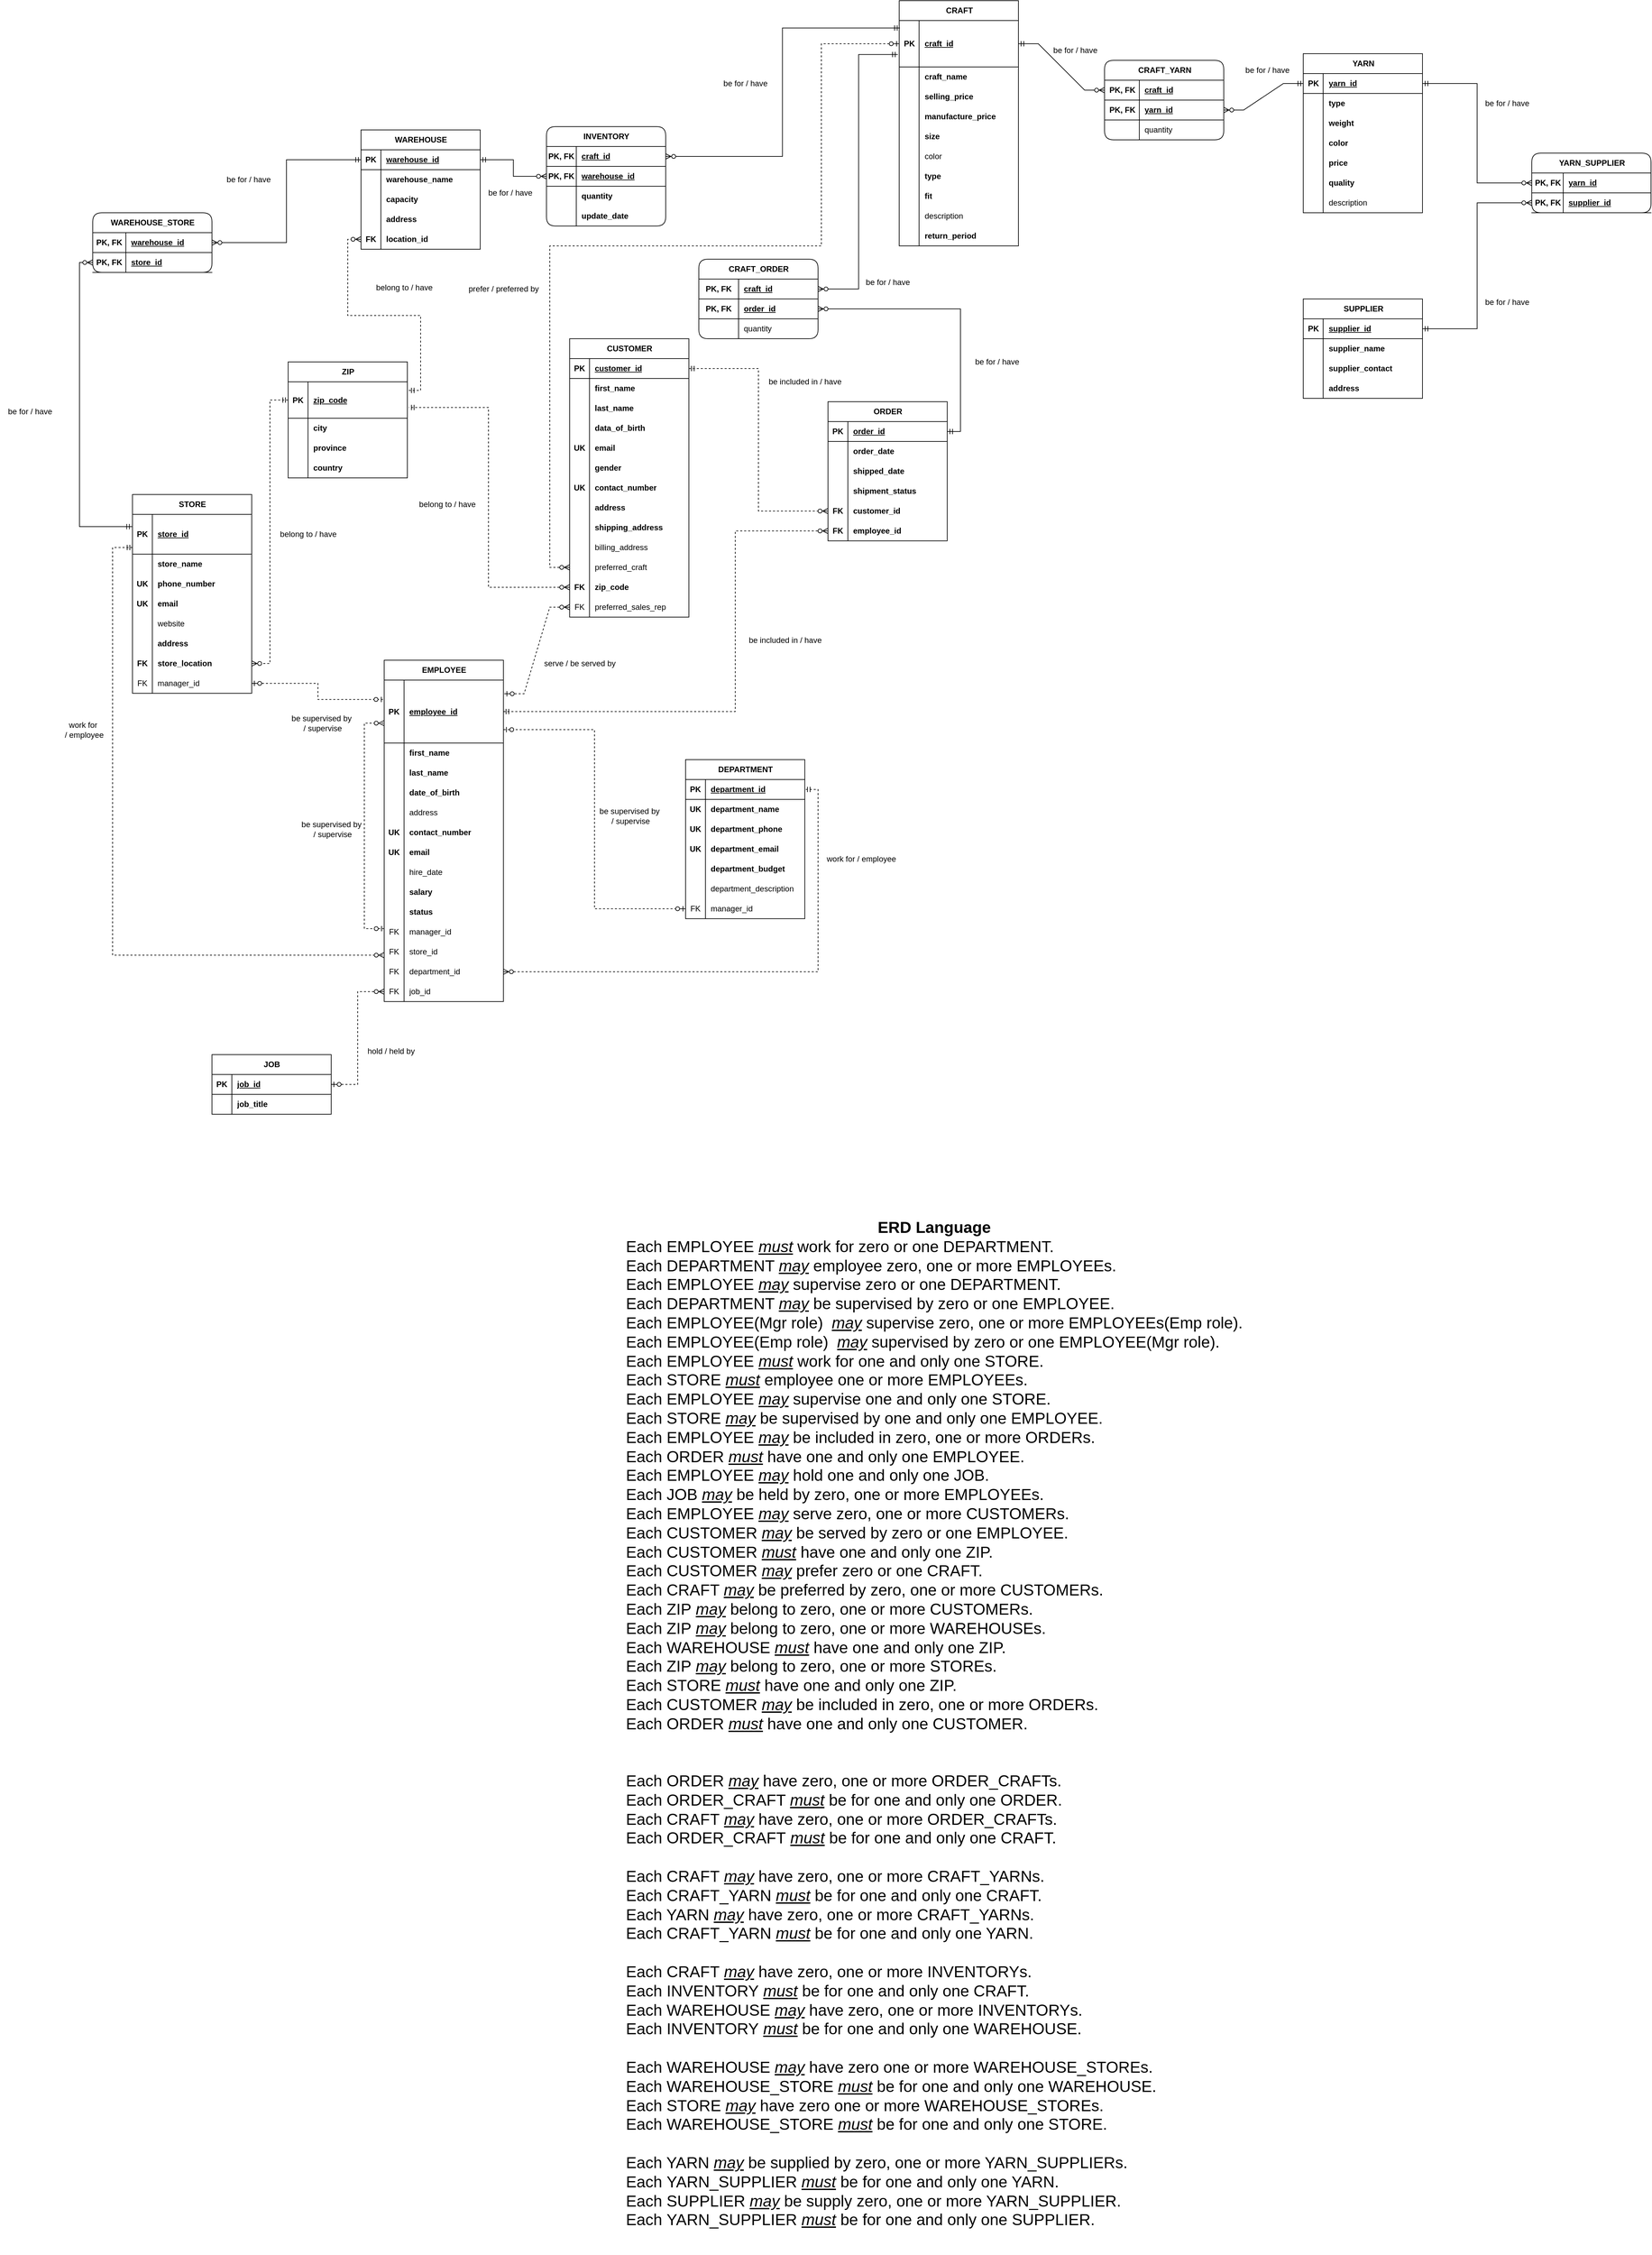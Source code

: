 <mxfile version="21.2.8" type="device">
  <diagram id="R2lEEEUBdFMjLlhIrx00" name="Page-1">
    <mxGraphModel dx="2084" dy="3302" grid="1" gridSize="10" guides="1" tooltips="1" connect="1" arrows="1" fold="1" page="1" pageScale="1" pageWidth="1400" pageHeight="850" math="0" shadow="0" extFonts="Permanent Marker^https://fonts.googleapis.com/css?family=Permanent+Marker">
      <root>
        <mxCell id="0" />
        <mxCell id="1" parent="0" />
        <mxCell id="2QpWg-BLiFOopRjmHE-r-1" value="EMPLOYEE" style="shape=table;startSize=30;container=1;collapsible=1;childLayout=tableLayout;fixedRows=1;rowLines=0;fontStyle=1;align=center;resizeLast=1;html=1;movable=0;resizable=0;rotatable=0;deletable=0;editable=0;locked=1;connectable=0;" parent="1" vertex="1">
          <mxGeometry x="1270" y="405" width="180" height="515" as="geometry" />
        </mxCell>
        <mxCell id="2QpWg-BLiFOopRjmHE-r-2" value="" style="shape=tableRow;horizontal=0;startSize=0;swimlaneHead=0;swimlaneBody=0;fillColor=none;collapsible=0;dropTarget=0;points=[[0,0.5],[1,0.5]];portConstraint=eastwest;top=0;left=0;right=0;bottom=1;strokeWidth=1;movable=0;resizable=0;rotatable=0;deletable=0;editable=0;locked=1;connectable=0;" parent="2QpWg-BLiFOopRjmHE-r-1" vertex="1">
          <mxGeometry y="30" width="180" height="95" as="geometry" />
        </mxCell>
        <mxCell id="2QpWg-BLiFOopRjmHE-r-3" value="PK" style="shape=partialRectangle;connectable=0;fillColor=none;top=0;left=0;bottom=0;right=0;fontStyle=1;overflow=hidden;whiteSpace=wrap;html=1;movable=0;resizable=0;rotatable=0;deletable=0;editable=0;locked=1;" parent="2QpWg-BLiFOopRjmHE-r-2" vertex="1">
          <mxGeometry width="30" height="95" as="geometry">
            <mxRectangle width="30" height="95" as="alternateBounds" />
          </mxGeometry>
        </mxCell>
        <mxCell id="2QpWg-BLiFOopRjmHE-r-4" value="employee_id" style="shape=partialRectangle;connectable=0;fillColor=none;top=0;left=0;bottom=0;right=0;align=left;spacingLeft=6;fontStyle=5;overflow=hidden;whiteSpace=wrap;html=1;movable=0;resizable=0;rotatable=0;deletable=0;editable=0;locked=1;" parent="2QpWg-BLiFOopRjmHE-r-2" vertex="1">
          <mxGeometry x="30" width="150" height="95" as="geometry">
            <mxRectangle width="150" height="95" as="alternateBounds" />
          </mxGeometry>
        </mxCell>
        <mxCell id="2QpWg-BLiFOopRjmHE-r-5" value="" style="shape=tableRow;horizontal=0;startSize=0;swimlaneHead=0;swimlaneBody=0;fillColor=none;collapsible=0;dropTarget=0;points=[[0,0.5],[1,0.5]];portConstraint=eastwest;top=0;left=0;right=0;bottom=0;movable=0;resizable=0;rotatable=0;deletable=0;editable=0;locked=1;connectable=0;" parent="2QpWg-BLiFOopRjmHE-r-1" vertex="1">
          <mxGeometry y="125" width="180" height="30" as="geometry" />
        </mxCell>
        <mxCell id="2QpWg-BLiFOopRjmHE-r-6" value="" style="shape=partialRectangle;connectable=0;fillColor=none;top=0;left=0;bottom=0;right=0;editable=0;overflow=hidden;whiteSpace=wrap;html=1;movable=0;resizable=0;rotatable=0;deletable=0;locked=1;" parent="2QpWg-BLiFOopRjmHE-r-5" vertex="1">
          <mxGeometry width="30" height="30" as="geometry">
            <mxRectangle width="30" height="30" as="alternateBounds" />
          </mxGeometry>
        </mxCell>
        <mxCell id="2QpWg-BLiFOopRjmHE-r-7" value="first_name" style="shape=partialRectangle;connectable=0;fillColor=none;top=0;left=0;bottom=0;right=0;align=left;spacingLeft=6;overflow=hidden;whiteSpace=wrap;html=1;fontStyle=1;movable=0;resizable=0;rotatable=0;deletable=0;editable=0;locked=1;" parent="2QpWg-BLiFOopRjmHE-r-5" vertex="1">
          <mxGeometry x="30" width="150" height="30" as="geometry">
            <mxRectangle width="150" height="30" as="alternateBounds" />
          </mxGeometry>
        </mxCell>
        <mxCell id="2QpWg-BLiFOopRjmHE-r-8" value="" style="shape=tableRow;horizontal=0;startSize=0;swimlaneHead=0;swimlaneBody=0;fillColor=none;collapsible=0;dropTarget=0;points=[[0,0.5],[1,0.5]];portConstraint=eastwest;top=0;left=0;right=0;bottom=0;movable=0;resizable=0;rotatable=0;deletable=0;editable=0;locked=1;connectable=0;" parent="2QpWg-BLiFOopRjmHE-r-1" vertex="1">
          <mxGeometry y="155" width="180" height="30" as="geometry" />
        </mxCell>
        <mxCell id="2QpWg-BLiFOopRjmHE-r-9" value="" style="shape=partialRectangle;connectable=0;fillColor=none;top=0;left=0;bottom=0;right=0;editable=0;overflow=hidden;whiteSpace=wrap;html=1;movable=0;resizable=0;rotatable=0;deletable=0;locked=1;" parent="2QpWg-BLiFOopRjmHE-r-8" vertex="1">
          <mxGeometry width="30" height="30" as="geometry">
            <mxRectangle width="30" height="30" as="alternateBounds" />
          </mxGeometry>
        </mxCell>
        <mxCell id="2QpWg-BLiFOopRjmHE-r-10" value="last_name" style="shape=partialRectangle;connectable=0;fillColor=none;top=0;left=0;bottom=0;right=0;align=left;spacingLeft=6;overflow=hidden;whiteSpace=wrap;html=1;fontStyle=1;movable=0;resizable=0;rotatable=0;deletable=0;editable=0;locked=1;" parent="2QpWg-BLiFOopRjmHE-r-8" vertex="1">
          <mxGeometry x="30" width="150" height="30" as="geometry">
            <mxRectangle width="150" height="30" as="alternateBounds" />
          </mxGeometry>
        </mxCell>
        <mxCell id="IsVS78r_fD2Vv-zNDb_I-1" value="" style="shape=tableRow;horizontal=0;startSize=0;swimlaneHead=0;swimlaneBody=0;fillColor=none;collapsible=0;dropTarget=0;points=[[0,0.5],[1,0.5]];portConstraint=eastwest;top=0;left=0;right=0;bottom=0;movable=0;resizable=0;rotatable=0;deletable=0;editable=0;locked=1;connectable=0;" parent="2QpWg-BLiFOopRjmHE-r-1" vertex="1">
          <mxGeometry y="185" width="180" height="30" as="geometry" />
        </mxCell>
        <mxCell id="IsVS78r_fD2Vv-zNDb_I-2" value="" style="shape=partialRectangle;connectable=0;fillColor=none;top=0;left=0;bottom=0;right=0;editable=0;overflow=hidden;whiteSpace=wrap;html=1;movable=0;resizable=0;rotatable=0;deletable=0;locked=1;" parent="IsVS78r_fD2Vv-zNDb_I-1" vertex="1">
          <mxGeometry width="30" height="30" as="geometry">
            <mxRectangle width="30" height="30" as="alternateBounds" />
          </mxGeometry>
        </mxCell>
        <mxCell id="IsVS78r_fD2Vv-zNDb_I-3" value="date_of_birth" style="shape=partialRectangle;connectable=0;fillColor=none;top=0;left=0;bottom=0;right=0;align=left;spacingLeft=6;overflow=hidden;whiteSpace=wrap;html=1;fontStyle=1;movable=0;resizable=0;rotatable=0;deletable=0;editable=0;locked=1;" parent="IsVS78r_fD2Vv-zNDb_I-1" vertex="1">
          <mxGeometry x="30" width="150" height="30" as="geometry">
            <mxRectangle width="150" height="30" as="alternateBounds" />
          </mxGeometry>
        </mxCell>
        <mxCell id="IsVS78r_fD2Vv-zNDb_I-4" value="" style="shape=tableRow;horizontal=0;startSize=0;swimlaneHead=0;swimlaneBody=0;fillColor=none;collapsible=0;dropTarget=0;points=[[0,0.5],[1,0.5]];portConstraint=eastwest;top=0;left=0;right=0;bottom=0;movable=0;resizable=0;rotatable=0;deletable=0;editable=0;locked=1;connectable=0;" parent="2QpWg-BLiFOopRjmHE-r-1" vertex="1">
          <mxGeometry y="215" width="180" height="30" as="geometry" />
        </mxCell>
        <mxCell id="IsVS78r_fD2Vv-zNDb_I-5" value="" style="shape=partialRectangle;connectable=0;fillColor=none;top=0;left=0;bottom=0;right=0;editable=0;overflow=hidden;whiteSpace=wrap;html=1;movable=0;resizable=0;rotatable=0;deletable=0;locked=1;" parent="IsVS78r_fD2Vv-zNDb_I-4" vertex="1">
          <mxGeometry width="30" height="30" as="geometry">
            <mxRectangle width="30" height="30" as="alternateBounds" />
          </mxGeometry>
        </mxCell>
        <mxCell id="IsVS78r_fD2Vv-zNDb_I-6" value="address" style="shape=partialRectangle;connectable=0;fillColor=none;top=0;left=0;bottom=0;right=0;align=left;spacingLeft=6;overflow=hidden;whiteSpace=wrap;html=1;fontStyle=0;movable=0;resizable=0;rotatable=0;deletable=0;editable=0;locked=1;" parent="IsVS78r_fD2Vv-zNDb_I-4" vertex="1">
          <mxGeometry x="30" width="150" height="30" as="geometry">
            <mxRectangle width="150" height="30" as="alternateBounds" />
          </mxGeometry>
        </mxCell>
        <mxCell id="IsVS78r_fD2Vv-zNDb_I-7" value="" style="shape=tableRow;horizontal=0;startSize=0;swimlaneHead=0;swimlaneBody=0;fillColor=none;collapsible=0;dropTarget=0;points=[[0,0.5],[1,0.5]];portConstraint=eastwest;top=0;left=0;right=0;bottom=0;movable=0;resizable=0;rotatable=0;deletable=0;editable=0;locked=1;connectable=0;" parent="2QpWg-BLiFOopRjmHE-r-1" vertex="1">
          <mxGeometry y="245" width="180" height="30" as="geometry" />
        </mxCell>
        <mxCell id="IsVS78r_fD2Vv-zNDb_I-8" value="UK" style="shape=partialRectangle;connectable=0;fillColor=none;top=0;left=0;bottom=0;right=0;editable=0;overflow=hidden;whiteSpace=wrap;html=1;fontStyle=1;movable=0;resizable=0;rotatable=0;deletable=0;locked=1;" parent="IsVS78r_fD2Vv-zNDb_I-7" vertex="1">
          <mxGeometry width="30" height="30" as="geometry">
            <mxRectangle width="30" height="30" as="alternateBounds" />
          </mxGeometry>
        </mxCell>
        <mxCell id="IsVS78r_fD2Vv-zNDb_I-9" value="contact_number" style="shape=partialRectangle;connectable=0;fillColor=none;top=0;left=0;bottom=0;right=0;align=left;spacingLeft=6;overflow=hidden;whiteSpace=wrap;html=1;fontStyle=1;movable=0;resizable=0;rotatable=0;deletable=0;editable=0;locked=1;" parent="IsVS78r_fD2Vv-zNDb_I-7" vertex="1">
          <mxGeometry x="30" width="150" height="30" as="geometry">
            <mxRectangle width="150" height="30" as="alternateBounds" />
          </mxGeometry>
        </mxCell>
        <mxCell id="IsVS78r_fD2Vv-zNDb_I-10" value="" style="shape=tableRow;horizontal=0;startSize=0;swimlaneHead=0;swimlaneBody=0;fillColor=none;collapsible=0;dropTarget=0;points=[[0,0.5],[1,0.5]];portConstraint=eastwest;top=0;left=0;right=0;bottom=0;movable=0;resizable=0;rotatable=0;deletable=0;editable=0;locked=1;connectable=0;" parent="2QpWg-BLiFOopRjmHE-r-1" vertex="1">
          <mxGeometry y="275" width="180" height="30" as="geometry" />
        </mxCell>
        <mxCell id="IsVS78r_fD2Vv-zNDb_I-11" value="UK" style="shape=partialRectangle;connectable=0;fillColor=none;top=0;left=0;bottom=0;right=0;editable=0;overflow=hidden;whiteSpace=wrap;html=1;fontStyle=1;movable=0;resizable=0;rotatable=0;deletable=0;locked=1;" parent="IsVS78r_fD2Vv-zNDb_I-10" vertex="1">
          <mxGeometry width="30" height="30" as="geometry">
            <mxRectangle width="30" height="30" as="alternateBounds" />
          </mxGeometry>
        </mxCell>
        <mxCell id="IsVS78r_fD2Vv-zNDb_I-12" value="email" style="shape=partialRectangle;connectable=0;fillColor=none;top=0;left=0;bottom=0;right=0;align=left;spacingLeft=6;overflow=hidden;whiteSpace=wrap;html=1;fontStyle=1;movable=0;resizable=0;rotatable=0;deletable=0;editable=0;locked=1;" parent="IsVS78r_fD2Vv-zNDb_I-10" vertex="1">
          <mxGeometry x="30" width="150" height="30" as="geometry">
            <mxRectangle width="150" height="30" as="alternateBounds" />
          </mxGeometry>
        </mxCell>
        <mxCell id="IsVS78r_fD2Vv-zNDb_I-13" value="" style="shape=tableRow;horizontal=0;startSize=0;swimlaneHead=0;swimlaneBody=0;fillColor=none;collapsible=0;dropTarget=0;points=[[0,0.5],[1,0.5]];portConstraint=eastwest;top=0;left=0;right=0;bottom=0;movable=0;resizable=0;rotatable=0;deletable=0;editable=0;locked=1;connectable=0;" parent="2QpWg-BLiFOopRjmHE-r-1" vertex="1">
          <mxGeometry y="305" width="180" height="30" as="geometry" />
        </mxCell>
        <mxCell id="IsVS78r_fD2Vv-zNDb_I-14" value="" style="shape=partialRectangle;connectable=0;fillColor=none;top=0;left=0;bottom=0;right=0;editable=0;overflow=hidden;whiteSpace=wrap;html=1;movable=0;resizable=0;rotatable=0;deletable=0;locked=1;" parent="IsVS78r_fD2Vv-zNDb_I-13" vertex="1">
          <mxGeometry width="30" height="30" as="geometry">
            <mxRectangle width="30" height="30" as="alternateBounds" />
          </mxGeometry>
        </mxCell>
        <mxCell id="IsVS78r_fD2Vv-zNDb_I-15" value="hire_date" style="shape=partialRectangle;connectable=0;fillColor=none;top=0;left=0;bottom=0;right=0;align=left;spacingLeft=6;overflow=hidden;whiteSpace=wrap;html=1;movable=0;resizable=0;rotatable=0;deletable=0;editable=0;locked=1;" parent="IsVS78r_fD2Vv-zNDb_I-13" vertex="1">
          <mxGeometry x="30" width="150" height="30" as="geometry">
            <mxRectangle width="150" height="30" as="alternateBounds" />
          </mxGeometry>
        </mxCell>
        <mxCell id="IsVS78r_fD2Vv-zNDb_I-16" value="" style="shape=tableRow;horizontal=0;startSize=0;swimlaneHead=0;swimlaneBody=0;fillColor=none;collapsible=0;dropTarget=0;points=[[0,0.5],[1,0.5]];portConstraint=eastwest;top=0;left=0;right=0;bottom=0;movable=0;resizable=0;rotatable=0;deletable=0;editable=0;locked=1;connectable=0;" parent="2QpWg-BLiFOopRjmHE-r-1" vertex="1">
          <mxGeometry y="335" width="180" height="30" as="geometry" />
        </mxCell>
        <mxCell id="IsVS78r_fD2Vv-zNDb_I-17" value="" style="shape=partialRectangle;connectable=0;fillColor=none;top=0;left=0;bottom=0;right=0;editable=0;overflow=hidden;whiteSpace=wrap;html=1;movable=0;resizable=0;rotatable=0;deletable=0;locked=1;" parent="IsVS78r_fD2Vv-zNDb_I-16" vertex="1">
          <mxGeometry width="30" height="30" as="geometry">
            <mxRectangle width="30" height="30" as="alternateBounds" />
          </mxGeometry>
        </mxCell>
        <mxCell id="IsVS78r_fD2Vv-zNDb_I-18" value="salary" style="shape=partialRectangle;connectable=0;fillColor=none;top=0;left=0;bottom=0;right=0;align=left;spacingLeft=6;overflow=hidden;whiteSpace=wrap;html=1;fontStyle=1;movable=0;resizable=0;rotatable=0;deletable=0;editable=0;locked=1;" parent="IsVS78r_fD2Vv-zNDb_I-16" vertex="1">
          <mxGeometry x="30" width="150" height="30" as="geometry">
            <mxRectangle width="150" height="30" as="alternateBounds" />
          </mxGeometry>
        </mxCell>
        <mxCell id="b34o3GobQJHHsKkZA9VH-1" value="" style="shape=tableRow;horizontal=0;startSize=0;swimlaneHead=0;swimlaneBody=0;fillColor=none;collapsible=0;dropTarget=0;points=[[0,0.5],[1,0.5]];portConstraint=eastwest;top=0;left=0;right=0;bottom=0;movable=0;resizable=0;rotatable=0;deletable=0;editable=0;locked=1;connectable=0;" parent="2QpWg-BLiFOopRjmHE-r-1" vertex="1">
          <mxGeometry y="365" width="180" height="30" as="geometry" />
        </mxCell>
        <mxCell id="b34o3GobQJHHsKkZA9VH-2" value="" style="shape=partialRectangle;connectable=0;fillColor=none;top=0;left=0;bottom=0;right=0;editable=0;overflow=hidden;whiteSpace=wrap;html=1;movable=0;resizable=0;rotatable=0;deletable=0;locked=1;" parent="b34o3GobQJHHsKkZA9VH-1" vertex="1">
          <mxGeometry width="30" height="30" as="geometry">
            <mxRectangle width="30" height="30" as="alternateBounds" />
          </mxGeometry>
        </mxCell>
        <mxCell id="b34o3GobQJHHsKkZA9VH-3" value="status" style="shape=partialRectangle;connectable=0;fillColor=none;top=0;left=0;bottom=0;right=0;align=left;spacingLeft=6;overflow=hidden;whiteSpace=wrap;html=1;fontStyle=1;movable=0;resizable=0;rotatable=0;deletable=0;editable=0;locked=1;" parent="b34o3GobQJHHsKkZA9VH-1" vertex="1">
          <mxGeometry x="30" width="150" height="30" as="geometry">
            <mxRectangle width="150" height="30" as="alternateBounds" />
          </mxGeometry>
        </mxCell>
        <mxCell id="2QpWg-BLiFOopRjmHE-r-11" value="" style="shape=tableRow;horizontal=0;startSize=0;swimlaneHead=0;swimlaneBody=0;fillColor=none;collapsible=0;dropTarget=0;points=[[0,0.5],[1,0.5]];portConstraint=eastwest;top=0;left=0;right=0;bottom=0;movable=0;resizable=0;rotatable=0;deletable=0;editable=0;locked=1;connectable=0;" parent="2QpWg-BLiFOopRjmHE-r-1" vertex="1">
          <mxGeometry y="395" width="180" height="30" as="geometry" />
        </mxCell>
        <mxCell id="2QpWg-BLiFOopRjmHE-r-12" value="FK" style="shape=partialRectangle;connectable=0;fillColor=none;top=0;left=0;bottom=0;right=0;editable=0;overflow=hidden;whiteSpace=wrap;html=1;movable=0;resizable=0;rotatable=0;deletable=0;locked=1;" parent="2QpWg-BLiFOopRjmHE-r-11" vertex="1">
          <mxGeometry width="30" height="30" as="geometry">
            <mxRectangle width="30" height="30" as="alternateBounds" />
          </mxGeometry>
        </mxCell>
        <mxCell id="2QpWg-BLiFOopRjmHE-r-13" value="manager_id" style="shape=partialRectangle;connectable=0;fillColor=none;top=0;left=0;bottom=0;right=0;align=left;spacingLeft=6;overflow=hidden;whiteSpace=wrap;html=1;movable=0;resizable=0;rotatable=0;deletable=0;editable=0;locked=1;" parent="2QpWg-BLiFOopRjmHE-r-11" vertex="1">
          <mxGeometry x="30" width="150" height="30" as="geometry">
            <mxRectangle width="150" height="30" as="alternateBounds" />
          </mxGeometry>
        </mxCell>
        <mxCell id="2QpWg-BLiFOopRjmHE-r-127" value="" style="shape=tableRow;horizontal=0;startSize=0;swimlaneHead=0;swimlaneBody=0;fillColor=none;collapsible=0;dropTarget=0;points=[[0,0.5],[1,0.5]];portConstraint=eastwest;top=0;left=0;right=0;bottom=0;movable=0;resizable=0;rotatable=0;deletable=0;editable=0;locked=1;connectable=0;" parent="2QpWg-BLiFOopRjmHE-r-1" vertex="1">
          <mxGeometry y="425" width="180" height="30" as="geometry" />
        </mxCell>
        <mxCell id="2QpWg-BLiFOopRjmHE-r-128" value="FK" style="shape=partialRectangle;connectable=0;fillColor=none;top=0;left=0;bottom=0;right=0;editable=0;overflow=hidden;whiteSpace=wrap;html=1;movable=0;resizable=0;rotatable=0;deletable=0;locked=1;" parent="2QpWg-BLiFOopRjmHE-r-127" vertex="1">
          <mxGeometry width="30" height="30" as="geometry">
            <mxRectangle width="30" height="30" as="alternateBounds" />
          </mxGeometry>
        </mxCell>
        <mxCell id="2QpWg-BLiFOopRjmHE-r-129" value="store_id" style="shape=partialRectangle;connectable=0;fillColor=none;top=0;left=0;bottom=0;right=0;align=left;spacingLeft=6;overflow=hidden;whiteSpace=wrap;html=1;movable=0;resizable=0;rotatable=0;deletable=0;editable=0;locked=1;" parent="2QpWg-BLiFOopRjmHE-r-127" vertex="1">
          <mxGeometry x="30" width="150" height="30" as="geometry">
            <mxRectangle width="150" height="30" as="alternateBounds" />
          </mxGeometry>
        </mxCell>
        <mxCell id="2QpWg-BLiFOopRjmHE-r-133" value="" style="shape=tableRow;horizontal=0;startSize=0;swimlaneHead=0;swimlaneBody=0;fillColor=none;collapsible=0;dropTarget=0;points=[[0,0.5],[1,0.5]];portConstraint=eastwest;top=0;left=0;right=0;bottom=0;movable=0;resizable=0;rotatable=0;deletable=0;editable=0;locked=1;connectable=0;" parent="2QpWg-BLiFOopRjmHE-r-1" vertex="1">
          <mxGeometry y="455" width="180" height="30" as="geometry" />
        </mxCell>
        <mxCell id="2QpWg-BLiFOopRjmHE-r-134" value="FK" style="shape=partialRectangle;connectable=0;fillColor=none;top=0;left=0;bottom=0;right=0;editable=0;overflow=hidden;whiteSpace=wrap;html=1;movable=0;resizable=0;rotatable=0;deletable=0;locked=1;" parent="2QpWg-BLiFOopRjmHE-r-133" vertex="1">
          <mxGeometry width="30" height="30" as="geometry">
            <mxRectangle width="30" height="30" as="alternateBounds" />
          </mxGeometry>
        </mxCell>
        <mxCell id="2QpWg-BLiFOopRjmHE-r-135" value="department_id" style="shape=partialRectangle;connectable=0;fillColor=none;top=0;left=0;bottom=0;right=0;align=left;spacingLeft=6;overflow=hidden;whiteSpace=wrap;html=1;movable=0;resizable=0;rotatable=0;deletable=0;editable=0;locked=1;" parent="2QpWg-BLiFOopRjmHE-r-133" vertex="1">
          <mxGeometry x="30" width="150" height="30" as="geometry">
            <mxRectangle width="150" height="30" as="alternateBounds" />
          </mxGeometry>
        </mxCell>
        <mxCell id="IsVS78r_fD2Vv-zNDb_I-25" value="" style="shape=tableRow;horizontal=0;startSize=0;swimlaneHead=0;swimlaneBody=0;fillColor=none;collapsible=0;dropTarget=0;points=[[0,0.5],[1,0.5]];portConstraint=eastwest;top=0;left=0;right=0;bottom=0;movable=0;resizable=0;rotatable=0;deletable=0;editable=0;locked=1;connectable=0;" parent="2QpWg-BLiFOopRjmHE-r-1" vertex="1">
          <mxGeometry y="485" width="180" height="30" as="geometry" />
        </mxCell>
        <mxCell id="IsVS78r_fD2Vv-zNDb_I-26" value="FK" style="shape=partialRectangle;connectable=0;fillColor=none;top=0;left=0;bottom=0;right=0;editable=0;overflow=hidden;whiteSpace=wrap;html=1;movable=0;resizable=0;rotatable=0;deletable=0;locked=1;" parent="IsVS78r_fD2Vv-zNDb_I-25" vertex="1">
          <mxGeometry width="30" height="30" as="geometry">
            <mxRectangle width="30" height="30" as="alternateBounds" />
          </mxGeometry>
        </mxCell>
        <mxCell id="IsVS78r_fD2Vv-zNDb_I-27" value="job_id" style="shape=partialRectangle;connectable=0;fillColor=none;top=0;left=0;bottom=0;right=0;align=left;spacingLeft=6;overflow=hidden;whiteSpace=wrap;html=1;movable=0;resizable=0;rotatable=0;deletable=0;editable=0;locked=1;" parent="IsVS78r_fD2Vv-zNDb_I-25" vertex="1">
          <mxGeometry x="30" width="150" height="30" as="geometry">
            <mxRectangle width="150" height="30" as="alternateBounds" />
          </mxGeometry>
        </mxCell>
        <mxCell id="2QpWg-BLiFOopRjmHE-r-112" value="" style="edgeStyle=orthogonalEdgeStyle;fontSize=12;html=1;endArrow=ERzeroToMany;startArrow=ERzeroToOne;rounded=0;dashed=1;entryX=0;entryY=0.684;entryDx=0;entryDy=0;entryPerimeter=0;movable=0;resizable=0;rotatable=0;deletable=0;editable=0;locked=1;connectable=0;" parent="2QpWg-BLiFOopRjmHE-r-1" target="2QpWg-BLiFOopRjmHE-r-2" edge="1">
          <mxGeometry width="100" height="100" relative="1" as="geometry">
            <mxPoint y="405" as="sourcePoint" />
            <mxPoint x="-50" y="95" as="targetPoint" />
            <Array as="points">
              <mxPoint y="405" />
              <mxPoint x="-30" y="405" />
              <mxPoint x="-30" y="95" />
            </Array>
          </mxGeometry>
        </mxCell>
        <mxCell id="2QpWg-BLiFOopRjmHE-r-14" value="CUSTOMER" style="shape=table;startSize=30;container=1;collapsible=1;childLayout=tableLayout;fixedRows=1;rowLines=0;fontStyle=1;align=center;resizeLast=1;html=1;movable=0;resizable=0;rotatable=0;deletable=0;editable=0;locked=1;connectable=0;" parent="1" vertex="1">
          <mxGeometry x="1550" y="-80" width="180" height="420" as="geometry" />
        </mxCell>
        <mxCell id="2QpWg-BLiFOopRjmHE-r-15" value="" style="shape=tableRow;horizontal=0;startSize=0;swimlaneHead=0;swimlaneBody=0;fillColor=none;collapsible=0;dropTarget=0;points=[[0,0.5],[1,0.5]];portConstraint=eastwest;top=0;left=0;right=0;bottom=1;movable=0;resizable=0;rotatable=0;deletable=0;editable=0;locked=1;connectable=0;" parent="2QpWg-BLiFOopRjmHE-r-14" vertex="1">
          <mxGeometry y="30" width="180" height="30" as="geometry" />
        </mxCell>
        <mxCell id="2QpWg-BLiFOopRjmHE-r-16" value="PK" style="shape=partialRectangle;connectable=0;fillColor=none;top=0;left=0;bottom=0;right=0;fontStyle=1;overflow=hidden;whiteSpace=wrap;html=1;movable=0;resizable=0;rotatable=0;deletable=0;editable=0;locked=1;" parent="2QpWg-BLiFOopRjmHE-r-15" vertex="1">
          <mxGeometry width="30" height="30" as="geometry">
            <mxRectangle width="30" height="30" as="alternateBounds" />
          </mxGeometry>
        </mxCell>
        <mxCell id="2QpWg-BLiFOopRjmHE-r-17" value="customer_id" style="shape=partialRectangle;connectable=0;fillColor=none;top=0;left=0;bottom=0;right=0;align=left;spacingLeft=6;fontStyle=5;overflow=hidden;whiteSpace=wrap;html=1;movable=0;resizable=0;rotatable=0;deletable=0;editable=0;locked=1;" parent="2QpWg-BLiFOopRjmHE-r-15" vertex="1">
          <mxGeometry x="30" width="150" height="30" as="geometry">
            <mxRectangle width="150" height="30" as="alternateBounds" />
          </mxGeometry>
        </mxCell>
        <mxCell id="2QpWg-BLiFOopRjmHE-r-18" value="" style="shape=tableRow;horizontal=0;startSize=0;swimlaneHead=0;swimlaneBody=0;fillColor=none;collapsible=0;dropTarget=0;points=[[0,0.5],[1,0.5]];portConstraint=eastwest;top=0;left=0;right=0;bottom=0;movable=0;resizable=0;rotatable=0;deletable=0;editable=0;locked=1;connectable=0;" parent="2QpWg-BLiFOopRjmHE-r-14" vertex="1">
          <mxGeometry y="60" width="180" height="30" as="geometry" />
        </mxCell>
        <mxCell id="2QpWg-BLiFOopRjmHE-r-19" value="" style="shape=partialRectangle;connectable=0;fillColor=none;top=0;left=0;bottom=0;right=0;editable=0;overflow=hidden;whiteSpace=wrap;html=1;movable=0;resizable=0;rotatable=0;deletable=0;locked=1;" parent="2QpWg-BLiFOopRjmHE-r-18" vertex="1">
          <mxGeometry width="30" height="30" as="geometry">
            <mxRectangle width="30" height="30" as="alternateBounds" />
          </mxGeometry>
        </mxCell>
        <mxCell id="2QpWg-BLiFOopRjmHE-r-20" value="first_name" style="shape=partialRectangle;connectable=0;fillColor=none;top=0;left=0;bottom=0;right=0;align=left;spacingLeft=6;overflow=hidden;whiteSpace=wrap;html=1;fontStyle=1;movable=0;resizable=0;rotatable=0;deletable=0;editable=0;locked=1;" parent="2QpWg-BLiFOopRjmHE-r-18" vertex="1">
          <mxGeometry x="30" width="150" height="30" as="geometry">
            <mxRectangle width="150" height="30" as="alternateBounds" />
          </mxGeometry>
        </mxCell>
        <mxCell id="2QpWg-BLiFOopRjmHE-r-21" value="" style="shape=tableRow;horizontal=0;startSize=0;swimlaneHead=0;swimlaneBody=0;fillColor=none;collapsible=0;dropTarget=0;points=[[0,0.5],[1,0.5]];portConstraint=eastwest;top=0;left=0;right=0;bottom=0;movable=0;resizable=0;rotatable=0;deletable=0;editable=0;locked=1;connectable=0;" parent="2QpWg-BLiFOopRjmHE-r-14" vertex="1">
          <mxGeometry y="90" width="180" height="30" as="geometry" />
        </mxCell>
        <mxCell id="2QpWg-BLiFOopRjmHE-r-22" value="" style="shape=partialRectangle;connectable=0;fillColor=none;top=0;left=0;bottom=0;right=0;editable=0;overflow=hidden;whiteSpace=wrap;html=1;movable=0;resizable=0;rotatable=0;deletable=0;locked=1;" parent="2QpWg-BLiFOopRjmHE-r-21" vertex="1">
          <mxGeometry width="30" height="30" as="geometry">
            <mxRectangle width="30" height="30" as="alternateBounds" />
          </mxGeometry>
        </mxCell>
        <mxCell id="2QpWg-BLiFOopRjmHE-r-23" value="last_name" style="shape=partialRectangle;connectable=0;fillColor=none;top=0;left=0;bottom=0;right=0;align=left;spacingLeft=6;overflow=hidden;whiteSpace=wrap;html=1;fontStyle=1;movable=0;resizable=0;rotatable=0;deletable=0;editable=0;locked=1;" parent="2QpWg-BLiFOopRjmHE-r-21" vertex="1">
          <mxGeometry x="30" width="150" height="30" as="geometry">
            <mxRectangle width="150" height="30" as="alternateBounds" />
          </mxGeometry>
        </mxCell>
        <mxCell id="2QpWg-BLiFOopRjmHE-r-24" value="" style="shape=tableRow;horizontal=0;startSize=0;swimlaneHead=0;swimlaneBody=0;fillColor=none;collapsible=0;dropTarget=0;points=[[0,0.5],[1,0.5]];portConstraint=eastwest;top=0;left=0;right=0;bottom=0;movable=0;resizable=0;rotatable=0;deletable=0;editable=0;locked=1;connectable=0;" parent="2QpWg-BLiFOopRjmHE-r-14" vertex="1">
          <mxGeometry y="120" width="180" height="30" as="geometry" />
        </mxCell>
        <mxCell id="2QpWg-BLiFOopRjmHE-r-25" value="" style="shape=partialRectangle;connectable=0;fillColor=none;top=0;left=0;bottom=0;right=0;editable=0;overflow=hidden;whiteSpace=wrap;html=1;movable=0;resizable=0;rotatable=0;deletable=0;locked=1;" parent="2QpWg-BLiFOopRjmHE-r-24" vertex="1">
          <mxGeometry width="30" height="30" as="geometry">
            <mxRectangle width="30" height="30" as="alternateBounds" />
          </mxGeometry>
        </mxCell>
        <mxCell id="2QpWg-BLiFOopRjmHE-r-26" value="data_of_birth" style="shape=partialRectangle;connectable=0;fillColor=none;top=0;left=0;bottom=0;right=0;align=left;spacingLeft=6;overflow=hidden;whiteSpace=wrap;html=1;fontStyle=1;movable=0;resizable=0;rotatable=0;deletable=0;editable=0;locked=1;" parent="2QpWg-BLiFOopRjmHE-r-24" vertex="1">
          <mxGeometry x="30" width="150" height="30" as="geometry">
            <mxRectangle width="150" height="30" as="alternateBounds" />
          </mxGeometry>
        </mxCell>
        <mxCell id="Rdv5DsST6iioz4-qSTgl-7" value="" style="shape=tableRow;horizontal=0;startSize=0;swimlaneHead=0;swimlaneBody=0;fillColor=none;collapsible=0;dropTarget=0;points=[[0,0.5],[1,0.5]];portConstraint=eastwest;top=0;left=0;right=0;bottom=0;movable=0;resizable=0;rotatable=0;deletable=0;editable=0;locked=1;connectable=0;" parent="2QpWg-BLiFOopRjmHE-r-14" vertex="1">
          <mxGeometry y="150" width="180" height="30" as="geometry" />
        </mxCell>
        <mxCell id="Rdv5DsST6iioz4-qSTgl-8" value="UK" style="shape=partialRectangle;connectable=0;fillColor=none;top=0;left=0;bottom=0;right=0;editable=0;overflow=hidden;whiteSpace=wrap;html=1;fontStyle=1;movable=0;resizable=0;rotatable=0;deletable=0;locked=1;" parent="Rdv5DsST6iioz4-qSTgl-7" vertex="1">
          <mxGeometry width="30" height="30" as="geometry">
            <mxRectangle width="30" height="30" as="alternateBounds" />
          </mxGeometry>
        </mxCell>
        <mxCell id="Rdv5DsST6iioz4-qSTgl-9" value="email" style="shape=partialRectangle;connectable=0;fillColor=none;top=0;left=0;bottom=0;right=0;align=left;spacingLeft=6;overflow=hidden;whiteSpace=wrap;html=1;fontStyle=1;movable=0;resizable=0;rotatable=0;deletable=0;editable=0;locked=1;" parent="Rdv5DsST6iioz4-qSTgl-7" vertex="1">
          <mxGeometry x="30" width="150" height="30" as="geometry">
            <mxRectangle width="150" height="30" as="alternateBounds" />
          </mxGeometry>
        </mxCell>
        <mxCell id="IsVS78r_fD2Vv-zNDb_I-173" value="" style="shape=tableRow;horizontal=0;startSize=0;swimlaneHead=0;swimlaneBody=0;fillColor=none;collapsible=0;dropTarget=0;points=[[0,0.5],[1,0.5]];portConstraint=eastwest;top=0;left=0;right=0;bottom=0;movable=0;resizable=0;rotatable=0;deletable=0;editable=0;locked=1;connectable=0;" parent="2QpWg-BLiFOopRjmHE-r-14" vertex="1">
          <mxGeometry y="180" width="180" height="30" as="geometry" />
        </mxCell>
        <mxCell id="IsVS78r_fD2Vv-zNDb_I-174" value="" style="shape=partialRectangle;connectable=0;fillColor=none;top=0;left=0;bottom=0;right=0;editable=0;overflow=hidden;whiteSpace=wrap;html=1;movable=0;resizable=0;rotatable=0;deletable=0;locked=1;" parent="IsVS78r_fD2Vv-zNDb_I-173" vertex="1">
          <mxGeometry width="30" height="30" as="geometry">
            <mxRectangle width="30" height="30" as="alternateBounds" />
          </mxGeometry>
        </mxCell>
        <mxCell id="IsVS78r_fD2Vv-zNDb_I-175" value="gender" style="shape=partialRectangle;connectable=0;fillColor=none;top=0;left=0;bottom=0;right=0;align=left;spacingLeft=6;overflow=hidden;whiteSpace=wrap;html=1;fontStyle=1;movable=0;resizable=0;rotatable=0;deletable=0;editable=0;locked=1;" parent="IsVS78r_fD2Vv-zNDb_I-173" vertex="1">
          <mxGeometry x="30" width="150" height="30" as="geometry">
            <mxRectangle width="150" height="30" as="alternateBounds" />
          </mxGeometry>
        </mxCell>
        <mxCell id="IsVS78r_fD2Vv-zNDb_I-176" value="" style="shape=tableRow;horizontal=0;startSize=0;swimlaneHead=0;swimlaneBody=0;fillColor=none;collapsible=0;dropTarget=0;points=[[0,0.5],[1,0.5]];portConstraint=eastwest;top=0;left=0;right=0;bottom=0;movable=0;resizable=0;rotatable=0;deletable=0;editable=0;locked=1;connectable=0;" parent="2QpWg-BLiFOopRjmHE-r-14" vertex="1">
          <mxGeometry y="210" width="180" height="30" as="geometry" />
        </mxCell>
        <mxCell id="IsVS78r_fD2Vv-zNDb_I-177" value="UK" style="shape=partialRectangle;connectable=0;fillColor=none;top=0;left=0;bottom=0;right=0;editable=0;overflow=hidden;whiteSpace=wrap;html=1;fontStyle=1;movable=0;resizable=0;rotatable=0;deletable=0;locked=1;" parent="IsVS78r_fD2Vv-zNDb_I-176" vertex="1">
          <mxGeometry width="30" height="30" as="geometry">
            <mxRectangle width="30" height="30" as="alternateBounds" />
          </mxGeometry>
        </mxCell>
        <mxCell id="IsVS78r_fD2Vv-zNDb_I-178" value="contact_number" style="shape=partialRectangle;connectable=0;fillColor=none;top=0;left=0;bottom=0;right=0;align=left;spacingLeft=6;overflow=hidden;whiteSpace=wrap;html=1;fontStyle=1;movable=0;resizable=0;rotatable=0;deletable=0;editable=0;locked=1;" parent="IsVS78r_fD2Vv-zNDb_I-176" vertex="1">
          <mxGeometry x="30" width="150" height="30" as="geometry">
            <mxRectangle width="150" height="30" as="alternateBounds" />
          </mxGeometry>
        </mxCell>
        <mxCell id="IsVS78r_fD2Vv-zNDb_I-179" value="" style="shape=tableRow;horizontal=0;startSize=0;swimlaneHead=0;swimlaneBody=0;fillColor=none;collapsible=0;dropTarget=0;points=[[0,0.5],[1,0.5]];portConstraint=eastwest;top=0;left=0;right=0;bottom=0;movable=0;resizable=0;rotatable=0;deletable=0;editable=0;locked=1;connectable=0;" parent="2QpWg-BLiFOopRjmHE-r-14" vertex="1">
          <mxGeometry y="240" width="180" height="30" as="geometry" />
        </mxCell>
        <mxCell id="IsVS78r_fD2Vv-zNDb_I-180" value="" style="shape=partialRectangle;connectable=0;fillColor=none;top=0;left=0;bottom=0;right=0;editable=0;overflow=hidden;whiteSpace=wrap;html=1;movable=0;resizable=0;rotatable=0;deletable=0;locked=1;" parent="IsVS78r_fD2Vv-zNDb_I-179" vertex="1">
          <mxGeometry width="30" height="30" as="geometry">
            <mxRectangle width="30" height="30" as="alternateBounds" />
          </mxGeometry>
        </mxCell>
        <mxCell id="IsVS78r_fD2Vv-zNDb_I-181" value="address" style="shape=partialRectangle;connectable=0;fillColor=none;top=0;left=0;bottom=0;right=0;align=left;spacingLeft=6;overflow=hidden;whiteSpace=wrap;html=1;fontStyle=1;movable=0;resizable=0;rotatable=0;deletable=0;editable=0;locked=1;" parent="IsVS78r_fD2Vv-zNDb_I-179" vertex="1">
          <mxGeometry x="30" width="150" height="30" as="geometry">
            <mxRectangle width="150" height="30" as="alternateBounds" />
          </mxGeometry>
        </mxCell>
        <mxCell id="IsVS78r_fD2Vv-zNDb_I-182" value="" style="shape=tableRow;horizontal=0;startSize=0;swimlaneHead=0;swimlaneBody=0;fillColor=none;collapsible=0;dropTarget=0;points=[[0,0.5],[1,0.5]];portConstraint=eastwest;top=0;left=0;right=0;bottom=0;movable=0;resizable=0;rotatable=0;deletable=0;editable=0;locked=1;connectable=0;" parent="2QpWg-BLiFOopRjmHE-r-14" vertex="1">
          <mxGeometry y="270" width="180" height="30" as="geometry" />
        </mxCell>
        <mxCell id="IsVS78r_fD2Vv-zNDb_I-183" value="" style="shape=partialRectangle;connectable=0;fillColor=none;top=0;left=0;bottom=0;right=0;editable=0;overflow=hidden;whiteSpace=wrap;html=1;movable=0;resizable=0;rotatable=0;deletable=0;locked=1;" parent="IsVS78r_fD2Vv-zNDb_I-182" vertex="1">
          <mxGeometry width="30" height="30" as="geometry">
            <mxRectangle width="30" height="30" as="alternateBounds" />
          </mxGeometry>
        </mxCell>
        <mxCell id="IsVS78r_fD2Vv-zNDb_I-184" value="shipping_address" style="shape=partialRectangle;connectable=0;fillColor=none;top=0;left=0;bottom=0;right=0;align=left;spacingLeft=6;overflow=hidden;whiteSpace=wrap;html=1;fontStyle=1;movable=0;resizable=0;rotatable=0;deletable=0;editable=0;locked=1;" parent="IsVS78r_fD2Vv-zNDb_I-182" vertex="1">
          <mxGeometry x="30" width="150" height="30" as="geometry">
            <mxRectangle width="150" height="30" as="alternateBounds" />
          </mxGeometry>
        </mxCell>
        <mxCell id="IsVS78r_fD2Vv-zNDb_I-194" value="" style="shape=tableRow;horizontal=0;startSize=0;swimlaneHead=0;swimlaneBody=0;fillColor=none;collapsible=0;dropTarget=0;points=[[0,0.5],[1,0.5]];portConstraint=eastwest;top=0;left=0;right=0;bottom=0;movable=0;resizable=0;rotatable=0;deletable=0;editable=0;locked=1;connectable=0;" parent="2QpWg-BLiFOopRjmHE-r-14" vertex="1">
          <mxGeometry y="300" width="180" height="30" as="geometry" />
        </mxCell>
        <mxCell id="IsVS78r_fD2Vv-zNDb_I-195" value="" style="shape=partialRectangle;connectable=0;fillColor=none;top=0;left=0;bottom=0;right=0;editable=0;overflow=hidden;whiteSpace=wrap;html=1;movable=0;resizable=0;rotatable=0;deletable=0;locked=1;" parent="IsVS78r_fD2Vv-zNDb_I-194" vertex="1">
          <mxGeometry width="30" height="30" as="geometry">
            <mxRectangle width="30" height="30" as="alternateBounds" />
          </mxGeometry>
        </mxCell>
        <mxCell id="IsVS78r_fD2Vv-zNDb_I-196" value="billing_address" style="shape=partialRectangle;connectable=0;fillColor=none;top=0;left=0;bottom=0;right=0;align=left;spacingLeft=6;overflow=hidden;whiteSpace=wrap;html=1;movable=0;resizable=0;rotatable=0;deletable=0;editable=0;locked=1;" parent="IsVS78r_fD2Vv-zNDb_I-194" vertex="1">
          <mxGeometry x="30" width="150" height="30" as="geometry">
            <mxRectangle width="150" height="30" as="alternateBounds" />
          </mxGeometry>
        </mxCell>
        <mxCell id="IsVS78r_fD2Vv-zNDb_I-197" value="" style="shape=tableRow;horizontal=0;startSize=0;swimlaneHead=0;swimlaneBody=0;fillColor=none;collapsible=0;dropTarget=0;points=[[0,0.5],[1,0.5]];portConstraint=eastwest;top=0;left=0;right=0;bottom=0;movable=0;resizable=0;rotatable=0;deletable=0;editable=0;locked=1;connectable=0;" parent="2QpWg-BLiFOopRjmHE-r-14" vertex="1">
          <mxGeometry y="330" width="180" height="30" as="geometry" />
        </mxCell>
        <mxCell id="IsVS78r_fD2Vv-zNDb_I-198" value="" style="shape=partialRectangle;connectable=0;fillColor=none;top=0;left=0;bottom=0;right=0;editable=0;overflow=hidden;whiteSpace=wrap;html=1;movable=0;resizable=0;rotatable=0;deletable=0;locked=1;" parent="IsVS78r_fD2Vv-zNDb_I-197" vertex="1">
          <mxGeometry width="30" height="30" as="geometry">
            <mxRectangle width="30" height="30" as="alternateBounds" />
          </mxGeometry>
        </mxCell>
        <mxCell id="IsVS78r_fD2Vv-zNDb_I-199" value="preferred_craft" style="shape=partialRectangle;connectable=0;fillColor=none;top=0;left=0;bottom=0;right=0;align=left;spacingLeft=6;overflow=hidden;whiteSpace=wrap;html=1;movable=0;resizable=0;rotatable=0;deletable=0;editable=0;locked=1;" parent="IsVS78r_fD2Vv-zNDb_I-197" vertex="1">
          <mxGeometry x="30" width="150" height="30" as="geometry">
            <mxRectangle width="150" height="30" as="alternateBounds" />
          </mxGeometry>
        </mxCell>
        <mxCell id="IsVS78r_fD2Vv-zNDb_I-185" value="" style="shape=tableRow;horizontal=0;startSize=0;swimlaneHead=0;swimlaneBody=0;fillColor=none;collapsible=0;dropTarget=0;points=[[0,0.5],[1,0.5]];portConstraint=eastwest;top=0;left=0;right=0;bottom=0;movable=0;resizable=0;rotatable=0;deletable=0;editable=0;locked=1;connectable=0;" parent="2QpWg-BLiFOopRjmHE-r-14" vertex="1">
          <mxGeometry y="360" width="180" height="30" as="geometry" />
        </mxCell>
        <mxCell id="IsVS78r_fD2Vv-zNDb_I-186" value="FK" style="shape=partialRectangle;connectable=0;fillColor=none;top=0;left=0;bottom=0;right=0;editable=0;overflow=hidden;whiteSpace=wrap;html=1;movable=0;resizable=0;rotatable=0;deletable=0;locked=1;fontStyle=1" parent="IsVS78r_fD2Vv-zNDb_I-185" vertex="1">
          <mxGeometry width="30" height="30" as="geometry">
            <mxRectangle width="30" height="30" as="alternateBounds" />
          </mxGeometry>
        </mxCell>
        <mxCell id="IsVS78r_fD2Vv-zNDb_I-187" value="zip_code" style="shape=partialRectangle;connectable=0;fillColor=none;top=0;left=0;bottom=0;right=0;align=left;spacingLeft=6;overflow=hidden;whiteSpace=wrap;html=1;movable=0;resizable=0;rotatable=0;deletable=0;editable=0;locked=1;fontStyle=1" parent="IsVS78r_fD2Vv-zNDb_I-185" vertex="1">
          <mxGeometry x="30" width="150" height="30" as="geometry">
            <mxRectangle width="150" height="30" as="alternateBounds" />
          </mxGeometry>
        </mxCell>
        <mxCell id="IsVS78r_fD2Vv-zNDb_I-210" value="" style="shape=tableRow;horizontal=0;startSize=0;swimlaneHead=0;swimlaneBody=0;fillColor=none;collapsible=0;dropTarget=0;points=[[0,0.5],[1,0.5]];portConstraint=eastwest;top=0;left=0;right=0;bottom=0;movable=0;resizable=0;rotatable=0;deletable=0;editable=0;locked=1;connectable=0;" parent="2QpWg-BLiFOopRjmHE-r-14" vertex="1">
          <mxGeometry y="390" width="180" height="30" as="geometry" />
        </mxCell>
        <mxCell id="IsVS78r_fD2Vv-zNDb_I-211" value="FK" style="shape=partialRectangle;connectable=0;fillColor=none;top=0;left=0;bottom=0;right=0;editable=0;overflow=hidden;whiteSpace=wrap;html=1;movable=0;resizable=0;rotatable=0;deletable=0;locked=1;" parent="IsVS78r_fD2Vv-zNDb_I-210" vertex="1">
          <mxGeometry width="30" height="30" as="geometry">
            <mxRectangle width="30" height="30" as="alternateBounds" />
          </mxGeometry>
        </mxCell>
        <mxCell id="IsVS78r_fD2Vv-zNDb_I-212" value="preferred_sales_rep" style="shape=partialRectangle;connectable=0;fillColor=none;top=0;left=0;bottom=0;right=0;align=left;spacingLeft=6;overflow=hidden;whiteSpace=wrap;html=1;movable=0;resizable=0;rotatable=0;deletable=0;editable=0;locked=1;" parent="IsVS78r_fD2Vv-zNDb_I-210" vertex="1">
          <mxGeometry x="30" width="150" height="30" as="geometry">
            <mxRectangle width="150" height="30" as="alternateBounds" />
          </mxGeometry>
        </mxCell>
        <mxCell id="2QpWg-BLiFOopRjmHE-r-27" value="CRAFT" style="shape=table;startSize=30;container=1;collapsible=1;childLayout=tableLayout;fixedRows=1;rowLines=0;fontStyle=1;align=center;resizeLast=1;html=1;movable=0;resizable=0;rotatable=0;deletable=0;editable=0;locked=1;connectable=0;" parent="1" vertex="1">
          <mxGeometry x="2047.5" y="-590" width="180" height="370" as="geometry" />
        </mxCell>
        <mxCell id="2QpWg-BLiFOopRjmHE-r-28" value="" style="shape=tableRow;horizontal=0;startSize=0;swimlaneHead=0;swimlaneBody=0;fillColor=none;collapsible=0;dropTarget=0;points=[[0,0.5],[1,0.5]];portConstraint=eastwest;top=0;left=0;right=0;bottom=1;movable=0;resizable=0;rotatable=0;deletable=0;editable=0;locked=1;connectable=0;" parent="2QpWg-BLiFOopRjmHE-r-27" vertex="1">
          <mxGeometry y="30" width="180" height="70" as="geometry" />
        </mxCell>
        <mxCell id="2QpWg-BLiFOopRjmHE-r-29" value="PK" style="shape=partialRectangle;connectable=0;fillColor=none;top=0;left=0;bottom=0;right=0;fontStyle=1;overflow=hidden;whiteSpace=wrap;html=1;movable=0;resizable=0;rotatable=0;deletable=0;editable=0;locked=1;" parent="2QpWg-BLiFOopRjmHE-r-28" vertex="1">
          <mxGeometry width="30" height="70" as="geometry">
            <mxRectangle width="30" height="70" as="alternateBounds" />
          </mxGeometry>
        </mxCell>
        <mxCell id="2QpWg-BLiFOopRjmHE-r-30" value="craft_id" style="shape=partialRectangle;connectable=0;fillColor=none;top=0;left=0;bottom=0;right=0;align=left;spacingLeft=6;fontStyle=5;overflow=hidden;whiteSpace=wrap;html=1;movable=0;resizable=0;rotatable=0;deletable=0;editable=0;locked=1;" parent="2QpWg-BLiFOopRjmHE-r-28" vertex="1">
          <mxGeometry x="30" width="150" height="70" as="geometry">
            <mxRectangle width="150" height="70" as="alternateBounds" />
          </mxGeometry>
        </mxCell>
        <mxCell id="2QpWg-BLiFOopRjmHE-r-31" value="" style="shape=tableRow;horizontal=0;startSize=0;swimlaneHead=0;swimlaneBody=0;fillColor=none;collapsible=0;dropTarget=0;points=[[0,0.5],[1,0.5]];portConstraint=eastwest;top=0;left=0;right=0;bottom=0;movable=0;resizable=0;rotatable=0;deletable=0;editable=0;locked=1;connectable=0;" parent="2QpWg-BLiFOopRjmHE-r-27" vertex="1">
          <mxGeometry y="100" width="180" height="30" as="geometry" />
        </mxCell>
        <mxCell id="2QpWg-BLiFOopRjmHE-r-32" value="" style="shape=partialRectangle;connectable=0;fillColor=none;top=0;left=0;bottom=0;right=0;editable=0;overflow=hidden;whiteSpace=wrap;html=1;movable=0;resizable=0;rotatable=0;deletable=0;locked=1;" parent="2QpWg-BLiFOopRjmHE-r-31" vertex="1">
          <mxGeometry width="30" height="30" as="geometry">
            <mxRectangle width="30" height="30" as="alternateBounds" />
          </mxGeometry>
        </mxCell>
        <mxCell id="2QpWg-BLiFOopRjmHE-r-33" value="craft_name" style="shape=partialRectangle;connectable=0;fillColor=none;top=0;left=0;bottom=0;right=0;align=left;spacingLeft=6;overflow=hidden;whiteSpace=wrap;html=1;fontStyle=1;movable=0;resizable=0;rotatable=0;deletable=0;editable=0;locked=1;" parent="2QpWg-BLiFOopRjmHE-r-31" vertex="1">
          <mxGeometry x="30" width="150" height="30" as="geometry">
            <mxRectangle width="150" height="30" as="alternateBounds" />
          </mxGeometry>
        </mxCell>
        <mxCell id="2QpWg-BLiFOopRjmHE-r-34" value="" style="shape=tableRow;horizontal=0;startSize=0;swimlaneHead=0;swimlaneBody=0;fillColor=none;collapsible=0;dropTarget=0;points=[[0,0.5],[1,0.5]];portConstraint=eastwest;top=0;left=0;right=0;bottom=0;movable=0;resizable=0;rotatable=0;deletable=0;editable=0;locked=1;connectable=0;" parent="2QpWg-BLiFOopRjmHE-r-27" vertex="1">
          <mxGeometry y="130" width="180" height="30" as="geometry" />
        </mxCell>
        <mxCell id="2QpWg-BLiFOopRjmHE-r-35" value="" style="shape=partialRectangle;connectable=0;fillColor=none;top=0;left=0;bottom=0;right=0;editable=0;overflow=hidden;whiteSpace=wrap;html=1;movable=0;resizable=0;rotatable=0;deletable=0;locked=1;" parent="2QpWg-BLiFOopRjmHE-r-34" vertex="1">
          <mxGeometry width="30" height="30" as="geometry">
            <mxRectangle width="30" height="30" as="alternateBounds" />
          </mxGeometry>
        </mxCell>
        <mxCell id="2QpWg-BLiFOopRjmHE-r-36" value="selling_price" style="shape=partialRectangle;connectable=0;fillColor=none;top=0;left=0;bottom=0;right=0;align=left;spacingLeft=6;overflow=hidden;whiteSpace=wrap;html=1;fontStyle=1;movable=0;resizable=0;rotatable=0;deletable=0;editable=0;locked=1;" parent="2QpWg-BLiFOopRjmHE-r-34" vertex="1">
          <mxGeometry x="30" width="150" height="30" as="geometry">
            <mxRectangle width="150" height="30" as="alternateBounds" />
          </mxGeometry>
        </mxCell>
        <mxCell id="IsVS78r_fD2Vv-zNDb_I-213" value="" style="shape=tableRow;horizontal=0;startSize=0;swimlaneHead=0;swimlaneBody=0;fillColor=none;collapsible=0;dropTarget=0;points=[[0,0.5],[1,0.5]];portConstraint=eastwest;top=0;left=0;right=0;bottom=0;movable=0;resizable=0;rotatable=0;deletable=0;editable=0;locked=1;connectable=0;" parent="2QpWg-BLiFOopRjmHE-r-27" vertex="1">
          <mxGeometry y="160" width="180" height="30" as="geometry" />
        </mxCell>
        <mxCell id="IsVS78r_fD2Vv-zNDb_I-214" value="" style="shape=partialRectangle;connectable=0;fillColor=none;top=0;left=0;bottom=0;right=0;editable=0;overflow=hidden;whiteSpace=wrap;html=1;movable=0;resizable=0;rotatable=0;deletable=0;locked=1;" parent="IsVS78r_fD2Vv-zNDb_I-213" vertex="1">
          <mxGeometry width="30" height="30" as="geometry">
            <mxRectangle width="30" height="30" as="alternateBounds" />
          </mxGeometry>
        </mxCell>
        <mxCell id="IsVS78r_fD2Vv-zNDb_I-215" value="manufacture_price" style="shape=partialRectangle;connectable=0;fillColor=none;top=0;left=0;bottom=0;right=0;align=left;spacingLeft=6;overflow=hidden;whiteSpace=wrap;html=1;fontStyle=1;movable=0;resizable=0;rotatable=0;deletable=0;editable=0;locked=1;" parent="IsVS78r_fD2Vv-zNDb_I-213" vertex="1">
          <mxGeometry x="30" width="150" height="30" as="geometry">
            <mxRectangle width="150" height="30" as="alternateBounds" />
          </mxGeometry>
        </mxCell>
        <mxCell id="2QpWg-BLiFOopRjmHE-r-37" value="" style="shape=tableRow;horizontal=0;startSize=0;swimlaneHead=0;swimlaneBody=0;fillColor=none;collapsible=0;dropTarget=0;points=[[0,0.5],[1,0.5]];portConstraint=eastwest;top=0;left=0;right=0;bottom=0;movable=0;resizable=0;rotatable=0;deletable=0;editable=0;locked=1;connectable=0;" parent="2QpWg-BLiFOopRjmHE-r-27" vertex="1">
          <mxGeometry y="190" width="180" height="30" as="geometry" />
        </mxCell>
        <mxCell id="2QpWg-BLiFOopRjmHE-r-38" value="" style="shape=partialRectangle;connectable=0;fillColor=none;top=0;left=0;bottom=0;right=0;editable=0;overflow=hidden;whiteSpace=wrap;html=1;movable=0;resizable=0;rotatable=0;deletable=0;locked=1;" parent="2QpWg-BLiFOopRjmHE-r-37" vertex="1">
          <mxGeometry width="30" height="30" as="geometry">
            <mxRectangle width="30" height="30" as="alternateBounds" />
          </mxGeometry>
        </mxCell>
        <mxCell id="2QpWg-BLiFOopRjmHE-r-39" value="size" style="shape=partialRectangle;connectable=0;fillColor=none;top=0;left=0;bottom=0;right=0;align=left;spacingLeft=6;overflow=hidden;whiteSpace=wrap;html=1;fontStyle=1;movable=0;resizable=0;rotatable=0;deletable=0;editable=0;locked=1;" parent="2QpWg-BLiFOopRjmHE-r-37" vertex="1">
          <mxGeometry x="30" width="150" height="30" as="geometry">
            <mxRectangle width="150" height="30" as="alternateBounds" />
          </mxGeometry>
        </mxCell>
        <mxCell id="IsVS78r_fD2Vv-zNDb_I-216" value="" style="shape=tableRow;horizontal=0;startSize=0;swimlaneHead=0;swimlaneBody=0;fillColor=none;collapsible=0;dropTarget=0;points=[[0,0.5],[1,0.5]];portConstraint=eastwest;top=0;left=0;right=0;bottom=0;movable=0;resizable=0;rotatable=0;deletable=0;editable=0;locked=1;connectable=0;" parent="2QpWg-BLiFOopRjmHE-r-27" vertex="1">
          <mxGeometry y="220" width="180" height="30" as="geometry" />
        </mxCell>
        <mxCell id="IsVS78r_fD2Vv-zNDb_I-217" value="" style="shape=partialRectangle;connectable=0;fillColor=none;top=0;left=0;bottom=0;right=0;editable=0;overflow=hidden;whiteSpace=wrap;html=1;movable=0;resizable=0;rotatable=0;deletable=0;locked=1;" parent="IsVS78r_fD2Vv-zNDb_I-216" vertex="1">
          <mxGeometry width="30" height="30" as="geometry">
            <mxRectangle width="30" height="30" as="alternateBounds" />
          </mxGeometry>
        </mxCell>
        <mxCell id="IsVS78r_fD2Vv-zNDb_I-218" value="color" style="shape=partialRectangle;connectable=0;fillColor=none;top=0;left=0;bottom=0;right=0;align=left;spacingLeft=6;overflow=hidden;whiteSpace=wrap;html=1;fontStyle=0;movable=0;resizable=0;rotatable=0;deletable=0;editable=0;locked=1;" parent="IsVS78r_fD2Vv-zNDb_I-216" vertex="1">
          <mxGeometry x="30" width="150" height="30" as="geometry">
            <mxRectangle width="150" height="30" as="alternateBounds" />
          </mxGeometry>
        </mxCell>
        <mxCell id="IsVS78r_fD2Vv-zNDb_I-219" value="" style="shape=tableRow;horizontal=0;startSize=0;swimlaneHead=0;swimlaneBody=0;fillColor=none;collapsible=0;dropTarget=0;points=[[0,0.5],[1,0.5]];portConstraint=eastwest;top=0;left=0;right=0;bottom=0;movable=0;resizable=0;rotatable=0;deletable=0;editable=0;locked=1;connectable=0;" parent="2QpWg-BLiFOopRjmHE-r-27" vertex="1">
          <mxGeometry y="250" width="180" height="30" as="geometry" />
        </mxCell>
        <mxCell id="IsVS78r_fD2Vv-zNDb_I-220" value="" style="shape=partialRectangle;connectable=0;fillColor=none;top=0;left=0;bottom=0;right=0;editable=0;overflow=hidden;whiteSpace=wrap;html=1;movable=0;resizable=0;rotatable=0;deletable=0;locked=1;" parent="IsVS78r_fD2Vv-zNDb_I-219" vertex="1">
          <mxGeometry width="30" height="30" as="geometry">
            <mxRectangle width="30" height="30" as="alternateBounds" />
          </mxGeometry>
        </mxCell>
        <mxCell id="IsVS78r_fD2Vv-zNDb_I-221" value="type" style="shape=partialRectangle;connectable=0;fillColor=none;top=0;left=0;bottom=0;right=0;align=left;spacingLeft=6;overflow=hidden;whiteSpace=wrap;html=1;fontStyle=1;movable=0;resizable=0;rotatable=0;deletable=0;editable=0;locked=1;" parent="IsVS78r_fD2Vv-zNDb_I-219" vertex="1">
          <mxGeometry x="30" width="150" height="30" as="geometry">
            <mxRectangle width="150" height="30" as="alternateBounds" />
          </mxGeometry>
        </mxCell>
        <mxCell id="IsVS78r_fD2Vv-zNDb_I-222" value="" style="shape=tableRow;horizontal=0;startSize=0;swimlaneHead=0;swimlaneBody=0;fillColor=none;collapsible=0;dropTarget=0;points=[[0,0.5],[1,0.5]];portConstraint=eastwest;top=0;left=0;right=0;bottom=0;movable=0;resizable=0;rotatable=0;deletable=0;editable=0;locked=1;connectable=0;" parent="2QpWg-BLiFOopRjmHE-r-27" vertex="1">
          <mxGeometry y="280" width="180" height="30" as="geometry" />
        </mxCell>
        <mxCell id="IsVS78r_fD2Vv-zNDb_I-223" value="" style="shape=partialRectangle;connectable=0;fillColor=none;top=0;left=0;bottom=0;right=0;editable=0;overflow=hidden;whiteSpace=wrap;html=1;movable=0;resizable=0;rotatable=0;deletable=0;locked=1;" parent="IsVS78r_fD2Vv-zNDb_I-222" vertex="1">
          <mxGeometry width="30" height="30" as="geometry">
            <mxRectangle width="30" height="30" as="alternateBounds" />
          </mxGeometry>
        </mxCell>
        <mxCell id="IsVS78r_fD2Vv-zNDb_I-224" value="fit" style="shape=partialRectangle;connectable=0;fillColor=none;top=0;left=0;bottom=0;right=0;align=left;spacingLeft=6;overflow=hidden;whiteSpace=wrap;html=1;fontStyle=1;movable=0;resizable=0;rotatable=0;deletable=0;editable=0;locked=1;" parent="IsVS78r_fD2Vv-zNDb_I-222" vertex="1">
          <mxGeometry x="30" width="150" height="30" as="geometry">
            <mxRectangle width="150" height="30" as="alternateBounds" />
          </mxGeometry>
        </mxCell>
        <mxCell id="IsVS78r_fD2Vv-zNDb_I-225" value="" style="shape=tableRow;horizontal=0;startSize=0;swimlaneHead=0;swimlaneBody=0;fillColor=none;collapsible=0;dropTarget=0;points=[[0,0.5],[1,0.5]];portConstraint=eastwest;top=0;left=0;right=0;bottom=0;movable=0;resizable=0;rotatable=0;deletable=0;editable=0;locked=1;connectable=0;" parent="2QpWg-BLiFOopRjmHE-r-27" vertex="1">
          <mxGeometry y="310" width="180" height="30" as="geometry" />
        </mxCell>
        <mxCell id="IsVS78r_fD2Vv-zNDb_I-226" value="" style="shape=partialRectangle;connectable=0;fillColor=none;top=0;left=0;bottom=0;right=0;editable=0;overflow=hidden;whiteSpace=wrap;html=1;movable=0;resizable=0;rotatable=0;deletable=0;locked=1;" parent="IsVS78r_fD2Vv-zNDb_I-225" vertex="1">
          <mxGeometry width="30" height="30" as="geometry">
            <mxRectangle width="30" height="30" as="alternateBounds" />
          </mxGeometry>
        </mxCell>
        <mxCell id="IsVS78r_fD2Vv-zNDb_I-227" value="description" style="shape=partialRectangle;connectable=0;fillColor=none;top=0;left=0;bottom=0;right=0;align=left;spacingLeft=6;overflow=hidden;whiteSpace=wrap;html=1;movable=0;resizable=0;rotatable=0;deletable=0;editable=0;locked=1;" parent="IsVS78r_fD2Vv-zNDb_I-225" vertex="1">
          <mxGeometry x="30" width="150" height="30" as="geometry">
            <mxRectangle width="150" height="30" as="alternateBounds" />
          </mxGeometry>
        </mxCell>
        <mxCell id="IsVS78r_fD2Vv-zNDb_I-228" value="" style="shape=tableRow;horizontal=0;startSize=0;swimlaneHead=0;swimlaneBody=0;fillColor=none;collapsible=0;dropTarget=0;points=[[0,0.5],[1,0.5]];portConstraint=eastwest;top=0;left=0;right=0;bottom=0;movable=0;resizable=0;rotatable=0;deletable=0;editable=0;locked=1;connectable=0;" parent="2QpWg-BLiFOopRjmHE-r-27" vertex="1">
          <mxGeometry y="340" width="180" height="30" as="geometry" />
        </mxCell>
        <mxCell id="IsVS78r_fD2Vv-zNDb_I-229" value="" style="shape=partialRectangle;connectable=0;fillColor=none;top=0;left=0;bottom=0;right=0;editable=0;overflow=hidden;whiteSpace=wrap;html=1;movable=0;resizable=0;rotatable=0;deletable=0;locked=1;" parent="IsVS78r_fD2Vv-zNDb_I-228" vertex="1">
          <mxGeometry width="30" height="30" as="geometry">
            <mxRectangle width="30" height="30" as="alternateBounds" />
          </mxGeometry>
        </mxCell>
        <mxCell id="IsVS78r_fD2Vv-zNDb_I-230" value="return_period" style="shape=partialRectangle;connectable=0;fillColor=none;top=0;left=0;bottom=0;right=0;align=left;spacingLeft=6;overflow=hidden;whiteSpace=wrap;html=1;fontStyle=1;movable=0;resizable=0;rotatable=0;deletable=0;editable=0;locked=1;" parent="IsVS78r_fD2Vv-zNDb_I-228" vertex="1">
          <mxGeometry x="30" width="150" height="30" as="geometry">
            <mxRectangle width="150" height="30" as="alternateBounds" />
          </mxGeometry>
        </mxCell>
        <mxCell id="2QpWg-BLiFOopRjmHE-r-40" value="YARN" style="shape=table;startSize=30;container=1;collapsible=1;childLayout=tableLayout;fixedRows=1;rowLines=0;fontStyle=1;align=center;resizeLast=1;html=1;movable=0;resizable=0;rotatable=0;deletable=0;editable=0;locked=1;connectable=0;" parent="1" vertex="1">
          <mxGeometry x="2657.5" y="-510" width="180" height="240" as="geometry" />
        </mxCell>
        <mxCell id="2QpWg-BLiFOopRjmHE-r-41" value="" style="shape=tableRow;horizontal=0;startSize=0;swimlaneHead=0;swimlaneBody=0;fillColor=none;collapsible=0;dropTarget=0;points=[[0,0.5],[1,0.5]];portConstraint=eastwest;top=0;left=0;right=0;bottom=1;movable=0;resizable=0;rotatable=0;deletable=0;editable=0;locked=1;connectable=0;" parent="2QpWg-BLiFOopRjmHE-r-40" vertex="1">
          <mxGeometry y="30" width="180" height="30" as="geometry" />
        </mxCell>
        <mxCell id="2QpWg-BLiFOopRjmHE-r-42" value="PK" style="shape=partialRectangle;connectable=0;fillColor=none;top=0;left=0;bottom=0;right=0;fontStyle=1;overflow=hidden;whiteSpace=wrap;html=1;movable=0;resizable=0;rotatable=0;deletable=0;editable=0;locked=1;" parent="2QpWg-BLiFOopRjmHE-r-41" vertex="1">
          <mxGeometry width="30" height="30" as="geometry">
            <mxRectangle width="30" height="30" as="alternateBounds" />
          </mxGeometry>
        </mxCell>
        <mxCell id="2QpWg-BLiFOopRjmHE-r-43" value="yarn_id" style="shape=partialRectangle;connectable=0;fillColor=none;top=0;left=0;bottom=0;right=0;align=left;spacingLeft=6;fontStyle=5;overflow=hidden;whiteSpace=wrap;html=1;movable=0;resizable=0;rotatable=0;deletable=0;editable=0;locked=1;" parent="2QpWg-BLiFOopRjmHE-r-41" vertex="1">
          <mxGeometry x="30" width="150" height="30" as="geometry">
            <mxRectangle width="150" height="30" as="alternateBounds" />
          </mxGeometry>
        </mxCell>
        <mxCell id="2QpWg-BLiFOopRjmHE-r-44" value="" style="shape=tableRow;horizontal=0;startSize=0;swimlaneHead=0;swimlaneBody=0;fillColor=none;collapsible=0;dropTarget=0;points=[[0,0.5],[1,0.5]];portConstraint=eastwest;top=0;left=0;right=0;bottom=0;movable=0;resizable=0;rotatable=0;deletable=0;editable=0;locked=1;connectable=0;" parent="2QpWg-BLiFOopRjmHE-r-40" vertex="1">
          <mxGeometry y="60" width="180" height="30" as="geometry" />
        </mxCell>
        <mxCell id="2QpWg-BLiFOopRjmHE-r-45" value="" style="shape=partialRectangle;connectable=0;fillColor=none;top=0;left=0;bottom=0;right=0;editable=0;overflow=hidden;whiteSpace=wrap;html=1;movable=0;resizable=0;rotatable=0;deletable=0;locked=1;" parent="2QpWg-BLiFOopRjmHE-r-44" vertex="1">
          <mxGeometry width="30" height="30" as="geometry">
            <mxRectangle width="30" height="30" as="alternateBounds" />
          </mxGeometry>
        </mxCell>
        <mxCell id="2QpWg-BLiFOopRjmHE-r-46" value="type" style="shape=partialRectangle;connectable=0;fillColor=none;top=0;left=0;bottom=0;right=0;align=left;spacingLeft=6;overflow=hidden;whiteSpace=wrap;html=1;fontStyle=1;movable=0;resizable=0;rotatable=0;deletable=0;editable=0;locked=1;" parent="2QpWg-BLiFOopRjmHE-r-44" vertex="1">
          <mxGeometry x="30" width="150" height="30" as="geometry">
            <mxRectangle width="150" height="30" as="alternateBounds" />
          </mxGeometry>
        </mxCell>
        <mxCell id="2QpWg-BLiFOopRjmHE-r-47" value="" style="shape=tableRow;horizontal=0;startSize=0;swimlaneHead=0;swimlaneBody=0;fillColor=none;collapsible=0;dropTarget=0;points=[[0,0.5],[1,0.5]];portConstraint=eastwest;top=0;left=0;right=0;bottom=0;movable=0;resizable=0;rotatable=0;deletable=0;editable=0;locked=1;connectable=0;" parent="2QpWg-BLiFOopRjmHE-r-40" vertex="1">
          <mxGeometry y="90" width="180" height="30" as="geometry" />
        </mxCell>
        <mxCell id="2QpWg-BLiFOopRjmHE-r-48" value="" style="shape=partialRectangle;connectable=0;fillColor=none;top=0;left=0;bottom=0;right=0;editable=0;overflow=hidden;whiteSpace=wrap;html=1;movable=0;resizable=0;rotatable=0;deletable=0;locked=1;" parent="2QpWg-BLiFOopRjmHE-r-47" vertex="1">
          <mxGeometry width="30" height="30" as="geometry">
            <mxRectangle width="30" height="30" as="alternateBounds" />
          </mxGeometry>
        </mxCell>
        <mxCell id="2QpWg-BLiFOopRjmHE-r-49" value="weight" style="shape=partialRectangle;connectable=0;fillColor=none;top=0;left=0;bottom=0;right=0;align=left;spacingLeft=6;overflow=hidden;whiteSpace=wrap;html=1;fontStyle=1;movable=0;resizable=0;rotatable=0;deletable=0;editable=0;locked=1;" parent="2QpWg-BLiFOopRjmHE-r-47" vertex="1">
          <mxGeometry x="30" width="150" height="30" as="geometry">
            <mxRectangle width="150" height="30" as="alternateBounds" />
          </mxGeometry>
        </mxCell>
        <mxCell id="2QpWg-BLiFOopRjmHE-r-50" value="" style="shape=tableRow;horizontal=0;startSize=0;swimlaneHead=0;swimlaneBody=0;fillColor=none;collapsible=0;dropTarget=0;points=[[0,0.5],[1,0.5]];portConstraint=eastwest;top=0;left=0;right=0;bottom=0;movable=0;resizable=0;rotatable=0;deletable=0;editable=0;locked=1;connectable=0;" parent="2QpWg-BLiFOopRjmHE-r-40" vertex="1">
          <mxGeometry y="120" width="180" height="30" as="geometry" />
        </mxCell>
        <mxCell id="2QpWg-BLiFOopRjmHE-r-51" value="" style="shape=partialRectangle;connectable=0;fillColor=none;top=0;left=0;bottom=0;right=0;editable=0;overflow=hidden;whiteSpace=wrap;html=1;movable=0;resizable=0;rotatable=0;deletable=0;locked=1;" parent="2QpWg-BLiFOopRjmHE-r-50" vertex="1">
          <mxGeometry width="30" height="30" as="geometry">
            <mxRectangle width="30" height="30" as="alternateBounds" />
          </mxGeometry>
        </mxCell>
        <mxCell id="2QpWg-BLiFOopRjmHE-r-52" value="color" style="shape=partialRectangle;connectable=0;fillColor=none;top=0;left=0;bottom=0;right=0;align=left;spacingLeft=6;overflow=hidden;whiteSpace=wrap;html=1;fontStyle=1;movable=0;resizable=0;rotatable=0;deletable=0;editable=0;locked=1;" parent="2QpWg-BLiFOopRjmHE-r-50" vertex="1">
          <mxGeometry x="30" width="150" height="30" as="geometry">
            <mxRectangle width="150" height="30" as="alternateBounds" />
          </mxGeometry>
        </mxCell>
        <mxCell id="IsVS78r_fD2Vv-zNDb_I-66" value="" style="shape=tableRow;horizontal=0;startSize=0;swimlaneHead=0;swimlaneBody=0;fillColor=none;collapsible=0;dropTarget=0;points=[[0,0.5],[1,0.5]];portConstraint=eastwest;top=0;left=0;right=0;bottom=0;movable=0;resizable=0;rotatable=0;deletable=0;editable=0;locked=1;connectable=0;" parent="2QpWg-BLiFOopRjmHE-r-40" vertex="1">
          <mxGeometry y="150" width="180" height="30" as="geometry" />
        </mxCell>
        <mxCell id="IsVS78r_fD2Vv-zNDb_I-67" value="" style="shape=partialRectangle;connectable=0;fillColor=none;top=0;left=0;bottom=0;right=0;editable=0;overflow=hidden;whiteSpace=wrap;html=1;movable=0;resizable=0;rotatable=0;deletable=0;locked=1;" parent="IsVS78r_fD2Vv-zNDb_I-66" vertex="1">
          <mxGeometry width="30" height="30" as="geometry">
            <mxRectangle width="30" height="30" as="alternateBounds" />
          </mxGeometry>
        </mxCell>
        <mxCell id="IsVS78r_fD2Vv-zNDb_I-68" value="price" style="shape=partialRectangle;connectable=0;fillColor=none;top=0;left=0;bottom=0;right=0;align=left;spacingLeft=6;overflow=hidden;whiteSpace=wrap;html=1;fontStyle=1;movable=0;resizable=0;rotatable=0;deletable=0;editable=0;locked=1;" parent="IsVS78r_fD2Vv-zNDb_I-66" vertex="1">
          <mxGeometry x="30" width="150" height="30" as="geometry">
            <mxRectangle width="150" height="30" as="alternateBounds" />
          </mxGeometry>
        </mxCell>
        <mxCell id="IsVS78r_fD2Vv-zNDb_I-69" value="" style="shape=tableRow;horizontal=0;startSize=0;swimlaneHead=0;swimlaneBody=0;fillColor=none;collapsible=0;dropTarget=0;points=[[0,0.5],[1,0.5]];portConstraint=eastwest;top=0;left=0;right=0;bottom=0;movable=0;resizable=0;rotatable=0;deletable=0;editable=0;locked=1;connectable=0;" parent="2QpWg-BLiFOopRjmHE-r-40" vertex="1">
          <mxGeometry y="180" width="180" height="30" as="geometry" />
        </mxCell>
        <mxCell id="IsVS78r_fD2Vv-zNDb_I-70" value="" style="shape=partialRectangle;connectable=0;fillColor=none;top=0;left=0;bottom=0;right=0;editable=0;overflow=hidden;whiteSpace=wrap;html=1;movable=0;resizable=0;rotatable=0;deletable=0;locked=1;" parent="IsVS78r_fD2Vv-zNDb_I-69" vertex="1">
          <mxGeometry width="30" height="30" as="geometry">
            <mxRectangle width="30" height="30" as="alternateBounds" />
          </mxGeometry>
        </mxCell>
        <mxCell id="IsVS78r_fD2Vv-zNDb_I-71" value="quality" style="shape=partialRectangle;connectable=0;fillColor=none;top=0;left=0;bottom=0;right=0;align=left;spacingLeft=6;overflow=hidden;whiteSpace=wrap;html=1;fontStyle=1;movable=0;resizable=0;rotatable=0;deletable=0;editable=0;locked=1;" parent="IsVS78r_fD2Vv-zNDb_I-69" vertex="1">
          <mxGeometry x="30" width="150" height="30" as="geometry">
            <mxRectangle width="150" height="30" as="alternateBounds" />
          </mxGeometry>
        </mxCell>
        <mxCell id="IsVS78r_fD2Vv-zNDb_I-72" value="" style="shape=tableRow;horizontal=0;startSize=0;swimlaneHead=0;swimlaneBody=0;fillColor=none;collapsible=0;dropTarget=0;points=[[0,0.5],[1,0.5]];portConstraint=eastwest;top=0;left=0;right=0;bottom=0;movable=0;resizable=0;rotatable=0;deletable=0;editable=0;locked=1;connectable=0;" parent="2QpWg-BLiFOopRjmHE-r-40" vertex="1">
          <mxGeometry y="210" width="180" height="30" as="geometry" />
        </mxCell>
        <mxCell id="IsVS78r_fD2Vv-zNDb_I-73" value="" style="shape=partialRectangle;connectable=0;fillColor=none;top=0;left=0;bottom=0;right=0;editable=0;overflow=hidden;whiteSpace=wrap;html=1;movable=0;resizable=0;rotatable=0;deletable=0;locked=1;" parent="IsVS78r_fD2Vv-zNDb_I-72" vertex="1">
          <mxGeometry width="30" height="30" as="geometry">
            <mxRectangle width="30" height="30" as="alternateBounds" />
          </mxGeometry>
        </mxCell>
        <mxCell id="IsVS78r_fD2Vv-zNDb_I-74" value="description" style="shape=partialRectangle;connectable=0;fillColor=none;top=0;left=0;bottom=0;right=0;align=left;spacingLeft=6;overflow=hidden;whiteSpace=wrap;html=1;movable=0;resizable=0;rotatable=0;deletable=0;editable=0;locked=1;" parent="IsVS78r_fD2Vv-zNDb_I-72" vertex="1">
          <mxGeometry x="30" width="150" height="30" as="geometry">
            <mxRectangle width="150" height="30" as="alternateBounds" />
          </mxGeometry>
        </mxCell>
        <mxCell id="2QpWg-BLiFOopRjmHE-r-66" value="STORE" style="shape=table;startSize=30;container=1;collapsible=1;childLayout=tableLayout;fixedRows=1;rowLines=0;fontStyle=1;align=center;resizeLast=1;html=1;movable=0;resizable=0;rotatable=0;deletable=0;editable=0;locked=1;connectable=0;" parent="1" vertex="1">
          <mxGeometry x="890" y="155" width="180" height="300" as="geometry" />
        </mxCell>
        <mxCell id="2QpWg-BLiFOopRjmHE-r-67" value="" style="shape=tableRow;horizontal=0;startSize=0;swimlaneHead=0;swimlaneBody=0;fillColor=none;collapsible=0;dropTarget=0;points=[[0,0.5],[1,0.5]];portConstraint=eastwest;top=0;left=0;right=0;bottom=1;movable=0;resizable=0;rotatable=0;deletable=0;editable=0;locked=1;connectable=0;" parent="2QpWg-BLiFOopRjmHE-r-66" vertex="1">
          <mxGeometry y="30" width="180" height="60" as="geometry" />
        </mxCell>
        <mxCell id="2QpWg-BLiFOopRjmHE-r-68" value="PK" style="shape=partialRectangle;connectable=0;fillColor=none;top=0;left=0;bottom=0;right=0;fontStyle=1;overflow=hidden;whiteSpace=wrap;html=1;movable=0;resizable=0;rotatable=0;deletable=0;editable=0;locked=1;" parent="2QpWg-BLiFOopRjmHE-r-67" vertex="1">
          <mxGeometry width="30" height="60" as="geometry">
            <mxRectangle width="30" height="60" as="alternateBounds" />
          </mxGeometry>
        </mxCell>
        <mxCell id="2QpWg-BLiFOopRjmHE-r-69" value="store_id" style="shape=partialRectangle;connectable=0;fillColor=none;top=0;left=0;bottom=0;right=0;align=left;spacingLeft=6;fontStyle=5;overflow=hidden;whiteSpace=wrap;html=1;movable=0;resizable=0;rotatable=0;deletable=0;editable=0;locked=1;" parent="2QpWg-BLiFOopRjmHE-r-67" vertex="1">
          <mxGeometry x="30" width="150" height="60" as="geometry">
            <mxRectangle width="150" height="60" as="alternateBounds" />
          </mxGeometry>
        </mxCell>
        <mxCell id="2QpWg-BLiFOopRjmHE-r-70" value="" style="shape=tableRow;horizontal=0;startSize=0;swimlaneHead=0;swimlaneBody=0;fillColor=none;collapsible=0;dropTarget=0;points=[[0,0.5],[1,0.5]];portConstraint=eastwest;top=0;left=0;right=0;bottom=0;movable=0;resizable=0;rotatable=0;deletable=0;editable=0;locked=1;connectable=0;" parent="2QpWg-BLiFOopRjmHE-r-66" vertex="1">
          <mxGeometry y="90" width="180" height="30" as="geometry" />
        </mxCell>
        <mxCell id="2QpWg-BLiFOopRjmHE-r-71" value="" style="shape=partialRectangle;connectable=0;fillColor=none;top=0;left=0;bottom=0;right=0;editable=0;overflow=hidden;whiteSpace=wrap;html=1;movable=0;resizable=0;rotatable=0;deletable=0;locked=1;" parent="2QpWg-BLiFOopRjmHE-r-70" vertex="1">
          <mxGeometry width="30" height="30" as="geometry">
            <mxRectangle width="30" height="30" as="alternateBounds" />
          </mxGeometry>
        </mxCell>
        <mxCell id="2QpWg-BLiFOopRjmHE-r-72" value="store_name" style="shape=partialRectangle;connectable=0;fillColor=none;top=0;left=0;bottom=0;right=0;align=left;spacingLeft=6;overflow=hidden;whiteSpace=wrap;html=1;fontStyle=1;movable=0;resizable=0;rotatable=0;deletable=0;editable=0;locked=1;" parent="2QpWg-BLiFOopRjmHE-r-70" vertex="1">
          <mxGeometry x="30" width="150" height="30" as="geometry">
            <mxRectangle width="150" height="30" as="alternateBounds" />
          </mxGeometry>
        </mxCell>
        <mxCell id="IsVS78r_fD2Vv-zNDb_I-143" value="" style="shape=tableRow;horizontal=0;startSize=0;swimlaneHead=0;swimlaneBody=0;fillColor=none;collapsible=0;dropTarget=0;points=[[0,0.5],[1,0.5]];portConstraint=eastwest;top=0;left=0;right=0;bottom=0;movable=0;resizable=0;rotatable=0;deletable=0;editable=0;locked=1;connectable=0;" parent="2QpWg-BLiFOopRjmHE-r-66" vertex="1">
          <mxGeometry y="120" width="180" height="30" as="geometry" />
        </mxCell>
        <mxCell id="IsVS78r_fD2Vv-zNDb_I-144" value="UK" style="shape=partialRectangle;connectable=0;fillColor=none;top=0;left=0;bottom=0;right=0;editable=0;overflow=hidden;whiteSpace=wrap;html=1;fontStyle=1;movable=0;resizable=0;rotatable=0;deletable=0;locked=1;" parent="IsVS78r_fD2Vv-zNDb_I-143" vertex="1">
          <mxGeometry width="30" height="30" as="geometry">
            <mxRectangle width="30" height="30" as="alternateBounds" />
          </mxGeometry>
        </mxCell>
        <mxCell id="IsVS78r_fD2Vv-zNDb_I-145" value="phone_number" style="shape=partialRectangle;connectable=0;fillColor=none;top=0;left=0;bottom=0;right=0;align=left;spacingLeft=6;overflow=hidden;whiteSpace=wrap;html=1;fontStyle=1;movable=0;resizable=0;rotatable=0;deletable=0;editable=0;locked=1;" parent="IsVS78r_fD2Vv-zNDb_I-143" vertex="1">
          <mxGeometry x="30" width="150" height="30" as="geometry">
            <mxRectangle width="150" height="30" as="alternateBounds" />
          </mxGeometry>
        </mxCell>
        <mxCell id="IsVS78r_fD2Vv-zNDb_I-146" value="" style="shape=tableRow;horizontal=0;startSize=0;swimlaneHead=0;swimlaneBody=0;fillColor=none;collapsible=0;dropTarget=0;points=[[0,0.5],[1,0.5]];portConstraint=eastwest;top=0;left=0;right=0;bottom=0;movable=0;resizable=0;rotatable=0;deletable=0;editable=0;locked=1;connectable=0;" parent="2QpWg-BLiFOopRjmHE-r-66" vertex="1">
          <mxGeometry y="150" width="180" height="30" as="geometry" />
        </mxCell>
        <mxCell id="IsVS78r_fD2Vv-zNDb_I-147" value="UK" style="shape=partialRectangle;connectable=0;fillColor=none;top=0;left=0;bottom=0;right=0;editable=0;overflow=hidden;whiteSpace=wrap;html=1;fontStyle=1;movable=0;resizable=0;rotatable=0;deletable=0;locked=1;" parent="IsVS78r_fD2Vv-zNDb_I-146" vertex="1">
          <mxGeometry width="30" height="30" as="geometry">
            <mxRectangle width="30" height="30" as="alternateBounds" />
          </mxGeometry>
        </mxCell>
        <mxCell id="IsVS78r_fD2Vv-zNDb_I-148" value="email" style="shape=partialRectangle;connectable=0;fillColor=none;top=0;left=0;bottom=0;right=0;align=left;spacingLeft=6;overflow=hidden;whiteSpace=wrap;html=1;fontStyle=1;movable=0;resizable=0;rotatable=0;deletable=0;editable=0;locked=1;" parent="IsVS78r_fD2Vv-zNDb_I-146" vertex="1">
          <mxGeometry x="30" width="150" height="30" as="geometry">
            <mxRectangle width="150" height="30" as="alternateBounds" />
          </mxGeometry>
        </mxCell>
        <mxCell id="IsVS78r_fD2Vv-zNDb_I-164" value="" style="shape=tableRow;horizontal=0;startSize=0;swimlaneHead=0;swimlaneBody=0;fillColor=none;collapsible=0;dropTarget=0;points=[[0,0.5],[1,0.5]];portConstraint=eastwest;top=0;left=0;right=0;bottom=0;movable=0;resizable=0;rotatable=0;deletable=0;editable=0;locked=1;connectable=0;" parent="2QpWg-BLiFOopRjmHE-r-66" vertex="1">
          <mxGeometry y="180" width="180" height="30" as="geometry" />
        </mxCell>
        <mxCell id="IsVS78r_fD2Vv-zNDb_I-165" value="" style="shape=partialRectangle;connectable=0;fillColor=none;top=0;left=0;bottom=0;right=0;editable=0;overflow=hidden;whiteSpace=wrap;html=1;movable=0;resizable=0;rotatable=0;deletable=0;locked=1;" parent="IsVS78r_fD2Vv-zNDb_I-164" vertex="1">
          <mxGeometry width="30" height="30" as="geometry">
            <mxRectangle width="30" height="30" as="alternateBounds" />
          </mxGeometry>
        </mxCell>
        <mxCell id="IsVS78r_fD2Vv-zNDb_I-166" value="website" style="shape=partialRectangle;connectable=0;fillColor=none;top=0;left=0;bottom=0;right=0;align=left;spacingLeft=6;overflow=hidden;whiteSpace=wrap;html=1;movable=0;resizable=0;rotatable=0;deletable=0;editable=0;locked=1;" parent="IsVS78r_fD2Vv-zNDb_I-164" vertex="1">
          <mxGeometry x="30" width="150" height="30" as="geometry">
            <mxRectangle width="150" height="30" as="alternateBounds" />
          </mxGeometry>
        </mxCell>
        <mxCell id="IsVS78r_fD2Vv-zNDb_I-170" value="" style="shape=tableRow;horizontal=0;startSize=0;swimlaneHead=0;swimlaneBody=0;fillColor=none;collapsible=0;dropTarget=0;points=[[0,0.5],[1,0.5]];portConstraint=eastwest;top=0;left=0;right=0;bottom=0;movable=0;resizable=0;rotatable=0;deletable=0;editable=0;locked=1;connectable=0;" parent="2QpWg-BLiFOopRjmHE-r-66" vertex="1">
          <mxGeometry y="210" width="180" height="30" as="geometry" />
        </mxCell>
        <mxCell id="IsVS78r_fD2Vv-zNDb_I-171" value="" style="shape=partialRectangle;connectable=0;fillColor=none;top=0;left=0;bottom=0;right=0;editable=0;overflow=hidden;whiteSpace=wrap;html=1;movable=0;resizable=0;rotatable=0;deletable=0;locked=1;" parent="IsVS78r_fD2Vv-zNDb_I-170" vertex="1">
          <mxGeometry width="30" height="30" as="geometry">
            <mxRectangle width="30" height="30" as="alternateBounds" />
          </mxGeometry>
        </mxCell>
        <mxCell id="IsVS78r_fD2Vv-zNDb_I-172" value="address" style="shape=partialRectangle;connectable=0;fillColor=none;top=0;left=0;bottom=0;right=0;align=left;spacingLeft=6;overflow=hidden;whiteSpace=wrap;html=1;fontStyle=1;movable=0;resizable=0;rotatable=0;deletable=0;editable=0;locked=1;" parent="IsVS78r_fD2Vv-zNDb_I-170" vertex="1">
          <mxGeometry x="30" width="150" height="30" as="geometry">
            <mxRectangle width="150" height="30" as="alternateBounds" />
          </mxGeometry>
        </mxCell>
        <mxCell id="2QpWg-BLiFOopRjmHE-r-73" value="" style="shape=tableRow;horizontal=0;startSize=0;swimlaneHead=0;swimlaneBody=0;fillColor=none;collapsible=0;dropTarget=0;points=[[0,0.5],[1,0.5]];portConstraint=eastwest;top=0;left=0;right=0;bottom=0;movable=0;resizable=0;rotatable=0;deletable=0;editable=0;locked=1;connectable=0;" parent="2QpWg-BLiFOopRjmHE-r-66" vertex="1">
          <mxGeometry y="240" width="180" height="30" as="geometry" />
        </mxCell>
        <mxCell id="2QpWg-BLiFOopRjmHE-r-74" value="FK" style="shape=partialRectangle;connectable=0;fillColor=none;top=0;left=0;bottom=0;right=0;editable=0;overflow=hidden;whiteSpace=wrap;html=1;movable=0;resizable=0;rotatable=0;deletable=0;locked=1;fontStyle=1" parent="2QpWg-BLiFOopRjmHE-r-73" vertex="1">
          <mxGeometry width="30" height="30" as="geometry">
            <mxRectangle width="30" height="30" as="alternateBounds" />
          </mxGeometry>
        </mxCell>
        <mxCell id="2QpWg-BLiFOopRjmHE-r-75" value="store_location" style="shape=partialRectangle;connectable=0;fillColor=none;top=0;left=0;bottom=0;right=0;align=left;spacingLeft=6;overflow=hidden;whiteSpace=wrap;html=1;movable=0;resizable=0;rotatable=0;deletable=0;editable=0;locked=1;fontStyle=1" parent="2QpWg-BLiFOopRjmHE-r-73" vertex="1">
          <mxGeometry x="30" width="150" height="30" as="geometry">
            <mxRectangle width="150" height="30" as="alternateBounds" />
          </mxGeometry>
        </mxCell>
        <mxCell id="2QpWg-BLiFOopRjmHE-r-76" value="" style="shape=tableRow;horizontal=0;startSize=0;swimlaneHead=0;swimlaneBody=0;fillColor=none;collapsible=0;dropTarget=0;points=[[0,0.5],[1,0.5]];portConstraint=eastwest;top=0;left=0;right=0;bottom=0;movable=0;resizable=0;rotatable=0;deletable=0;editable=0;locked=1;connectable=0;" parent="2QpWg-BLiFOopRjmHE-r-66" vertex="1">
          <mxGeometry y="270" width="180" height="30" as="geometry" />
        </mxCell>
        <mxCell id="2QpWg-BLiFOopRjmHE-r-77" value="FK" style="shape=partialRectangle;connectable=0;fillColor=none;top=0;left=0;bottom=0;right=0;editable=0;overflow=hidden;whiteSpace=wrap;html=1;movable=0;resizable=0;rotatable=0;deletable=0;locked=1;" parent="2QpWg-BLiFOopRjmHE-r-76" vertex="1">
          <mxGeometry width="30" height="30" as="geometry">
            <mxRectangle width="30" height="30" as="alternateBounds" />
          </mxGeometry>
        </mxCell>
        <mxCell id="2QpWg-BLiFOopRjmHE-r-78" value="manager_id" style="shape=partialRectangle;connectable=0;fillColor=none;top=0;left=0;bottom=0;right=0;align=left;spacingLeft=6;overflow=hidden;whiteSpace=wrap;html=1;movable=0;resizable=0;rotatable=0;deletable=0;editable=0;locked=1;" parent="2QpWg-BLiFOopRjmHE-r-76" vertex="1">
          <mxGeometry x="30" width="150" height="30" as="geometry">
            <mxRectangle width="150" height="30" as="alternateBounds" />
          </mxGeometry>
        </mxCell>
        <mxCell id="2QpWg-BLiFOopRjmHE-r-79" value="WAREHOUSE" style="shape=table;startSize=30;container=1;collapsible=1;childLayout=tableLayout;fixedRows=1;rowLines=0;fontStyle=1;align=center;resizeLast=1;html=1;movable=0;resizable=0;rotatable=0;deletable=0;editable=0;locked=1;connectable=0;" parent="1" vertex="1">
          <mxGeometry x="1235" y="-395" width="180" height="180" as="geometry" />
        </mxCell>
        <mxCell id="2QpWg-BLiFOopRjmHE-r-80" value="" style="shape=tableRow;horizontal=0;startSize=0;swimlaneHead=0;swimlaneBody=0;fillColor=none;collapsible=0;dropTarget=0;points=[[0,0.5],[1,0.5]];portConstraint=eastwest;top=0;left=0;right=0;bottom=1;movable=0;resizable=0;rotatable=0;deletable=0;editable=0;locked=1;connectable=0;" parent="2QpWg-BLiFOopRjmHE-r-79" vertex="1">
          <mxGeometry y="30" width="180" height="30" as="geometry" />
        </mxCell>
        <mxCell id="2QpWg-BLiFOopRjmHE-r-81" value="PK" style="shape=partialRectangle;connectable=0;fillColor=none;top=0;left=0;bottom=0;right=0;fontStyle=1;overflow=hidden;whiteSpace=wrap;html=1;movable=0;resizable=0;rotatable=0;deletable=0;editable=0;locked=1;" parent="2QpWg-BLiFOopRjmHE-r-80" vertex="1">
          <mxGeometry width="30" height="30" as="geometry">
            <mxRectangle width="30" height="30" as="alternateBounds" />
          </mxGeometry>
        </mxCell>
        <mxCell id="2QpWg-BLiFOopRjmHE-r-82" value="warehouse_id" style="shape=partialRectangle;connectable=0;fillColor=none;top=0;left=0;bottom=0;right=0;align=left;spacingLeft=6;fontStyle=5;overflow=hidden;whiteSpace=wrap;html=1;movable=0;resizable=0;rotatable=0;deletable=0;editable=0;locked=1;" parent="2QpWg-BLiFOopRjmHE-r-80" vertex="1">
          <mxGeometry x="30" width="150" height="30" as="geometry">
            <mxRectangle width="150" height="30" as="alternateBounds" />
          </mxGeometry>
        </mxCell>
        <mxCell id="2QpWg-BLiFOopRjmHE-r-83" value="" style="shape=tableRow;horizontal=0;startSize=0;swimlaneHead=0;swimlaneBody=0;fillColor=none;collapsible=0;dropTarget=0;points=[[0,0.5],[1,0.5]];portConstraint=eastwest;top=0;left=0;right=0;bottom=0;movable=0;resizable=0;rotatable=0;deletable=0;editable=0;locked=1;connectable=0;" parent="2QpWg-BLiFOopRjmHE-r-79" vertex="1">
          <mxGeometry y="60" width="180" height="30" as="geometry" />
        </mxCell>
        <mxCell id="2QpWg-BLiFOopRjmHE-r-84" value="" style="shape=partialRectangle;connectable=0;fillColor=none;top=0;left=0;bottom=0;right=0;editable=0;overflow=hidden;whiteSpace=wrap;html=1;movable=0;resizable=0;rotatable=0;deletable=0;locked=1;" parent="2QpWg-BLiFOopRjmHE-r-83" vertex="1">
          <mxGeometry width="30" height="30" as="geometry">
            <mxRectangle width="30" height="30" as="alternateBounds" />
          </mxGeometry>
        </mxCell>
        <mxCell id="2QpWg-BLiFOopRjmHE-r-85" value="warehouse_name" style="shape=partialRectangle;connectable=0;fillColor=none;top=0;left=0;bottom=0;right=0;align=left;spacingLeft=6;overflow=hidden;whiteSpace=wrap;html=1;fontStyle=1;movable=0;resizable=0;rotatable=0;deletable=0;editable=0;locked=1;" parent="2QpWg-BLiFOopRjmHE-r-83" vertex="1">
          <mxGeometry x="30" width="150" height="30" as="geometry">
            <mxRectangle width="150" height="30" as="alternateBounds" />
          </mxGeometry>
        </mxCell>
        <mxCell id="IsVS78r_fD2Vv-zNDb_I-125" value="" style="shape=tableRow;horizontal=0;startSize=0;swimlaneHead=0;swimlaneBody=0;fillColor=none;collapsible=0;dropTarget=0;points=[[0,0.5],[1,0.5]];portConstraint=eastwest;top=0;left=0;right=0;bottom=0;movable=0;resizable=0;rotatable=0;deletable=0;editable=0;locked=1;connectable=0;" parent="2QpWg-BLiFOopRjmHE-r-79" vertex="1">
          <mxGeometry y="90" width="180" height="30" as="geometry" />
        </mxCell>
        <mxCell id="IsVS78r_fD2Vv-zNDb_I-126" value="" style="shape=partialRectangle;connectable=0;fillColor=none;top=0;left=0;bottom=0;right=0;editable=0;overflow=hidden;whiteSpace=wrap;html=1;movable=0;resizable=0;rotatable=0;deletable=0;locked=1;" parent="IsVS78r_fD2Vv-zNDb_I-125" vertex="1">
          <mxGeometry width="30" height="30" as="geometry">
            <mxRectangle width="30" height="30" as="alternateBounds" />
          </mxGeometry>
        </mxCell>
        <mxCell id="IsVS78r_fD2Vv-zNDb_I-127" value="capacity" style="shape=partialRectangle;connectable=0;fillColor=none;top=0;left=0;bottom=0;right=0;align=left;spacingLeft=6;overflow=hidden;whiteSpace=wrap;html=1;fontStyle=1;movable=0;resizable=0;rotatable=0;deletable=0;editable=0;locked=1;" parent="IsVS78r_fD2Vv-zNDb_I-125" vertex="1">
          <mxGeometry x="30" width="150" height="30" as="geometry">
            <mxRectangle width="150" height="30" as="alternateBounds" />
          </mxGeometry>
        </mxCell>
        <mxCell id="5hVksHFwC5YqSeWUEGMo-1" value="" style="shape=tableRow;horizontal=0;startSize=0;swimlaneHead=0;swimlaneBody=0;fillColor=none;collapsible=0;dropTarget=0;points=[[0,0.5],[1,0.5]];portConstraint=eastwest;top=0;left=0;right=0;bottom=0;movable=0;resizable=0;rotatable=0;deletable=0;editable=0;locked=1;connectable=0;" vertex="1" parent="2QpWg-BLiFOopRjmHE-r-79">
          <mxGeometry y="120" width="180" height="30" as="geometry" />
        </mxCell>
        <mxCell id="5hVksHFwC5YqSeWUEGMo-2" value="" style="shape=partialRectangle;connectable=0;fillColor=none;top=0;left=0;bottom=0;right=0;editable=0;overflow=hidden;whiteSpace=wrap;html=1;movable=0;resizable=0;rotatable=0;deletable=0;locked=1;" vertex="1" parent="5hVksHFwC5YqSeWUEGMo-1">
          <mxGeometry width="30" height="30" as="geometry">
            <mxRectangle width="30" height="30" as="alternateBounds" />
          </mxGeometry>
        </mxCell>
        <mxCell id="5hVksHFwC5YqSeWUEGMo-3" value="address" style="shape=partialRectangle;connectable=0;fillColor=none;top=0;left=0;bottom=0;right=0;align=left;spacingLeft=6;overflow=hidden;whiteSpace=wrap;html=1;fontStyle=1;movable=0;resizable=0;rotatable=0;deletable=0;editable=0;locked=1;" vertex="1" parent="5hVksHFwC5YqSeWUEGMo-1">
          <mxGeometry x="30" width="150" height="30" as="geometry">
            <mxRectangle width="150" height="30" as="alternateBounds" />
          </mxGeometry>
        </mxCell>
        <mxCell id="2QpWg-BLiFOopRjmHE-r-89" value="" style="shape=tableRow;horizontal=0;startSize=0;swimlaneHead=0;swimlaneBody=0;fillColor=none;collapsible=0;dropTarget=0;points=[[0,0.5],[1,0.5]];portConstraint=eastwest;top=0;left=0;right=0;bottom=0;movable=0;resizable=0;rotatable=0;deletable=0;editable=0;locked=1;connectable=0;" parent="2QpWg-BLiFOopRjmHE-r-79" vertex="1">
          <mxGeometry y="150" width="180" height="30" as="geometry" />
        </mxCell>
        <mxCell id="2QpWg-BLiFOopRjmHE-r-90" value="FK" style="shape=partialRectangle;connectable=0;fillColor=none;top=0;left=0;bottom=0;right=0;editable=0;overflow=hidden;whiteSpace=wrap;html=1;movable=0;resizable=0;rotatable=0;deletable=0;locked=1;fontStyle=1" parent="2QpWg-BLiFOopRjmHE-r-89" vertex="1">
          <mxGeometry width="30" height="30" as="geometry">
            <mxRectangle width="30" height="30" as="alternateBounds" />
          </mxGeometry>
        </mxCell>
        <mxCell id="2QpWg-BLiFOopRjmHE-r-91" value="location_id" style="shape=partialRectangle;connectable=0;fillColor=none;top=0;left=0;bottom=0;right=0;align=left;spacingLeft=6;overflow=hidden;whiteSpace=wrap;html=1;movable=0;resizable=0;rotatable=0;deletable=0;editable=0;locked=1;fontStyle=1" parent="2QpWg-BLiFOopRjmHE-r-89" vertex="1">
          <mxGeometry x="30" width="150" height="30" as="geometry">
            <mxRectangle width="150" height="30" as="alternateBounds" />
          </mxGeometry>
        </mxCell>
        <mxCell id="2QpWg-BLiFOopRjmHE-r-94" value="WAREHOUSE_STORE" style="shape=table;startSize=30;container=1;collapsible=1;childLayout=tableLayout;fixedRows=1;rowLines=0;fontStyle=1;align=center;resizeLast=1;html=1;rounded=1;swimlaneLine=1;shadow=0;movable=0;resizable=0;rotatable=0;deletable=0;editable=0;locked=1;connectable=0;" parent="1" vertex="1">
          <mxGeometry x="830" y="-270" width="180" height="90" as="geometry" />
        </mxCell>
        <mxCell id="2QpWg-BLiFOopRjmHE-r-95" value="" style="shape=tableRow;horizontal=0;startSize=0;swimlaneHead=0;swimlaneBody=0;fillColor=none;collapsible=0;dropTarget=0;points=[[0,0.5],[1,0.5]];portConstraint=eastwest;top=0;left=0;right=0;bottom=1;movable=0;resizable=0;rotatable=0;deletable=0;editable=0;locked=1;connectable=0;" parent="2QpWg-BLiFOopRjmHE-r-94" vertex="1">
          <mxGeometry y="30" width="180" height="30" as="geometry" />
        </mxCell>
        <mxCell id="2QpWg-BLiFOopRjmHE-r-96" value="PK, FK" style="shape=partialRectangle;connectable=0;fillColor=none;top=0;left=0;bottom=0;right=0;fontStyle=1;overflow=hidden;whiteSpace=wrap;html=1;movable=0;resizable=0;rotatable=0;deletable=0;editable=0;locked=1;" parent="2QpWg-BLiFOopRjmHE-r-95" vertex="1">
          <mxGeometry width="50" height="30" as="geometry">
            <mxRectangle width="50" height="30" as="alternateBounds" />
          </mxGeometry>
        </mxCell>
        <mxCell id="2QpWg-BLiFOopRjmHE-r-97" value="warehouse_id" style="shape=partialRectangle;connectable=0;fillColor=none;top=0;left=0;bottom=0;right=0;align=left;spacingLeft=6;fontStyle=5;overflow=hidden;whiteSpace=wrap;html=1;movable=0;resizable=0;rotatable=0;deletable=0;editable=0;locked=1;" parent="2QpWg-BLiFOopRjmHE-r-95" vertex="1">
          <mxGeometry x="50" width="130" height="30" as="geometry">
            <mxRectangle width="130" height="30" as="alternateBounds" />
          </mxGeometry>
        </mxCell>
        <mxCell id="2QpWg-BLiFOopRjmHE-r-109" value="" style="shape=tableRow;horizontal=0;startSize=0;swimlaneHead=0;swimlaneBody=0;fillColor=none;collapsible=0;dropTarget=0;points=[[0,0.5],[1,0.5]];portConstraint=eastwest;top=0;left=0;right=0;bottom=1;movable=0;resizable=0;rotatable=0;deletable=0;editable=0;locked=1;connectable=0;" parent="2QpWg-BLiFOopRjmHE-r-94" vertex="1">
          <mxGeometry y="60" width="180" height="30" as="geometry" />
        </mxCell>
        <mxCell id="2QpWg-BLiFOopRjmHE-r-110" value="PK, FK" style="shape=partialRectangle;connectable=0;fillColor=none;top=0;left=0;bottom=0;right=0;fontStyle=1;overflow=hidden;whiteSpace=wrap;html=1;movable=0;resizable=0;rotatable=0;deletable=0;editable=0;locked=1;" parent="2QpWg-BLiFOopRjmHE-r-109" vertex="1">
          <mxGeometry width="50" height="30" as="geometry">
            <mxRectangle width="50" height="30" as="alternateBounds" />
          </mxGeometry>
        </mxCell>
        <mxCell id="2QpWg-BLiFOopRjmHE-r-111" value="store_id" style="shape=partialRectangle;connectable=0;fillColor=none;top=0;left=0;bottom=0;right=0;align=left;spacingLeft=6;fontStyle=5;overflow=hidden;whiteSpace=wrap;html=1;movable=0;resizable=0;rotatable=0;deletable=0;editable=0;locked=1;" parent="2QpWg-BLiFOopRjmHE-r-109" vertex="1">
          <mxGeometry x="50" width="130" height="30" as="geometry">
            <mxRectangle width="130" height="30" as="alternateBounds" />
          </mxGeometry>
        </mxCell>
        <mxCell id="2QpWg-BLiFOopRjmHE-r-107" value="" style="edgeStyle=orthogonalEdgeStyle;fontSize=12;html=1;endArrow=ERzeroToMany;startArrow=ERmandOne;rounded=0;entryX=1;entryY=0.5;entryDx=0;entryDy=0;movable=0;resizable=0;rotatable=0;deletable=0;editable=0;locked=1;connectable=0;" parent="1" source="2QpWg-BLiFOopRjmHE-r-80" target="2QpWg-BLiFOopRjmHE-r-95" edge="1">
          <mxGeometry width="100" height="100" relative="1" as="geometry">
            <mxPoint x="850" y="215" as="sourcePoint" />
            <mxPoint x="950" y="115" as="targetPoint" />
          </mxGeometry>
        </mxCell>
        <mxCell id="2QpWg-BLiFOopRjmHE-r-108" value="" style="edgeStyle=orthogonalEdgeStyle;fontSize=12;html=1;endArrow=ERzeroToMany;startArrow=ERmandOne;rounded=0;exitX=-0.004;exitY=0.308;exitDx=0;exitDy=0;entryX=0;entryY=0.5;entryDx=0;entryDy=0;exitPerimeter=0;movable=0;resizable=0;rotatable=0;deletable=0;editable=0;locked=1;connectable=0;" parent="1" source="2QpWg-BLiFOopRjmHE-r-67" target="2QpWg-BLiFOopRjmHE-r-109" edge="1">
          <mxGeometry width="100" height="100" relative="1" as="geometry">
            <mxPoint x="794.75" y="154.5" as="sourcePoint" />
            <mxPoint x="900" y="-15" as="targetPoint" />
            <Array as="points">
              <mxPoint x="810" y="203" />
              <mxPoint x="810" y="-195" />
            </Array>
          </mxGeometry>
        </mxCell>
        <mxCell id="2QpWg-BLiFOopRjmHE-r-113" value="DEPARTMENT" style="shape=table;startSize=30;container=1;collapsible=1;childLayout=tableLayout;fixedRows=1;rowLines=0;fontStyle=1;align=center;resizeLast=1;html=1;movable=0;resizable=0;rotatable=0;deletable=0;editable=0;locked=1;connectable=0;" parent="1" vertex="1">
          <mxGeometry x="1725" y="555" width="180" height="240" as="geometry" />
        </mxCell>
        <mxCell id="2QpWg-BLiFOopRjmHE-r-114" value="" style="shape=tableRow;horizontal=0;startSize=0;swimlaneHead=0;swimlaneBody=0;fillColor=none;collapsible=0;dropTarget=0;points=[[0,0.5],[1,0.5]];portConstraint=eastwest;top=0;left=0;right=0;bottom=1;movable=0;resizable=0;rotatable=0;deletable=0;editable=0;locked=1;connectable=0;" parent="2QpWg-BLiFOopRjmHE-r-113" vertex="1">
          <mxGeometry y="30" width="180" height="30" as="geometry" />
        </mxCell>
        <mxCell id="2QpWg-BLiFOopRjmHE-r-115" value="PK" style="shape=partialRectangle;connectable=0;fillColor=none;top=0;left=0;bottom=0;right=0;fontStyle=1;overflow=hidden;whiteSpace=wrap;html=1;movable=0;resizable=0;rotatable=0;deletable=0;editable=0;locked=1;" parent="2QpWg-BLiFOopRjmHE-r-114" vertex="1">
          <mxGeometry width="30" height="30" as="geometry">
            <mxRectangle width="30" height="30" as="alternateBounds" />
          </mxGeometry>
        </mxCell>
        <mxCell id="2QpWg-BLiFOopRjmHE-r-116" value="department_id" style="shape=partialRectangle;connectable=0;fillColor=none;top=0;left=0;bottom=0;right=0;align=left;spacingLeft=6;fontStyle=5;overflow=hidden;whiteSpace=wrap;html=1;movable=0;resizable=0;rotatable=0;deletable=0;editable=0;locked=1;" parent="2QpWg-BLiFOopRjmHE-r-114" vertex="1">
          <mxGeometry x="30" width="150" height="30" as="geometry">
            <mxRectangle width="150" height="30" as="alternateBounds" />
          </mxGeometry>
        </mxCell>
        <mxCell id="2QpWg-BLiFOopRjmHE-r-117" value="" style="shape=tableRow;horizontal=0;startSize=0;swimlaneHead=0;swimlaneBody=0;fillColor=none;collapsible=0;dropTarget=0;points=[[0,0.5],[1,0.5]];portConstraint=eastwest;top=0;left=0;right=0;bottom=0;movable=0;resizable=0;rotatable=0;deletable=0;editable=0;locked=1;connectable=0;" parent="2QpWg-BLiFOopRjmHE-r-113" vertex="1">
          <mxGeometry y="60" width="180" height="30" as="geometry" />
        </mxCell>
        <mxCell id="2QpWg-BLiFOopRjmHE-r-118" value="UK" style="shape=partialRectangle;connectable=0;fillColor=none;top=0;left=0;bottom=0;right=0;editable=0;overflow=hidden;whiteSpace=wrap;html=1;fontStyle=1;movable=0;resizable=0;rotatable=0;deletable=0;locked=1;" parent="2QpWg-BLiFOopRjmHE-r-117" vertex="1">
          <mxGeometry width="30" height="30" as="geometry">
            <mxRectangle width="30" height="30" as="alternateBounds" />
          </mxGeometry>
        </mxCell>
        <mxCell id="2QpWg-BLiFOopRjmHE-r-119" value="department_name" style="shape=partialRectangle;connectable=0;fillColor=none;top=0;left=0;bottom=0;right=0;align=left;spacingLeft=6;overflow=hidden;whiteSpace=wrap;html=1;fontStyle=1;movable=0;resizable=0;rotatable=0;deletable=0;editable=0;locked=1;" parent="2QpWg-BLiFOopRjmHE-r-117" vertex="1">
          <mxGeometry x="30" width="150" height="30" as="geometry">
            <mxRectangle width="150" height="30" as="alternateBounds" />
          </mxGeometry>
        </mxCell>
        <mxCell id="IsVS78r_fD2Vv-zNDb_I-42" value="" style="shape=tableRow;horizontal=0;startSize=0;swimlaneHead=0;swimlaneBody=0;fillColor=none;collapsible=0;dropTarget=0;points=[[0,0.5],[1,0.5]];portConstraint=eastwest;top=0;left=0;right=0;bottom=0;movable=0;resizable=0;rotatable=0;deletable=0;editable=0;locked=1;connectable=0;" parent="2QpWg-BLiFOopRjmHE-r-113" vertex="1">
          <mxGeometry y="90" width="180" height="30" as="geometry" />
        </mxCell>
        <mxCell id="IsVS78r_fD2Vv-zNDb_I-43" value="UK" style="shape=partialRectangle;connectable=0;fillColor=none;top=0;left=0;bottom=0;right=0;editable=0;overflow=hidden;whiteSpace=wrap;html=1;fontStyle=1;movable=0;resizable=0;rotatable=0;deletable=0;locked=1;" parent="IsVS78r_fD2Vv-zNDb_I-42" vertex="1">
          <mxGeometry width="30" height="30" as="geometry">
            <mxRectangle width="30" height="30" as="alternateBounds" />
          </mxGeometry>
        </mxCell>
        <mxCell id="IsVS78r_fD2Vv-zNDb_I-44" value="department_phone" style="shape=partialRectangle;connectable=0;fillColor=none;top=0;left=0;bottom=0;right=0;align=left;spacingLeft=6;overflow=hidden;whiteSpace=wrap;html=1;fontStyle=1;movable=0;resizable=0;rotatable=0;deletable=0;editable=0;locked=1;" parent="IsVS78r_fD2Vv-zNDb_I-42" vertex="1">
          <mxGeometry x="30" width="150" height="30" as="geometry">
            <mxRectangle width="150" height="30" as="alternateBounds" />
          </mxGeometry>
        </mxCell>
        <mxCell id="IsVS78r_fD2Vv-zNDb_I-45" value="" style="shape=tableRow;horizontal=0;startSize=0;swimlaneHead=0;swimlaneBody=0;fillColor=none;collapsible=0;dropTarget=0;points=[[0,0.5],[1,0.5]];portConstraint=eastwest;top=0;left=0;right=0;bottom=0;movable=0;resizable=0;rotatable=0;deletable=0;editable=0;locked=1;connectable=0;" parent="2QpWg-BLiFOopRjmHE-r-113" vertex="1">
          <mxGeometry y="120" width="180" height="30" as="geometry" />
        </mxCell>
        <mxCell id="IsVS78r_fD2Vv-zNDb_I-46" value="UK" style="shape=partialRectangle;connectable=0;fillColor=none;top=0;left=0;bottom=0;right=0;editable=0;overflow=hidden;whiteSpace=wrap;html=1;fontStyle=1;movable=0;resizable=0;rotatable=0;deletable=0;locked=1;" parent="IsVS78r_fD2Vv-zNDb_I-45" vertex="1">
          <mxGeometry width="30" height="30" as="geometry">
            <mxRectangle width="30" height="30" as="alternateBounds" />
          </mxGeometry>
        </mxCell>
        <mxCell id="IsVS78r_fD2Vv-zNDb_I-47" value="department_email" style="shape=partialRectangle;connectable=0;fillColor=none;top=0;left=0;bottom=0;right=0;align=left;spacingLeft=6;overflow=hidden;whiteSpace=wrap;html=1;fontStyle=1;movable=0;resizable=0;rotatable=0;deletable=0;editable=0;locked=1;" parent="IsVS78r_fD2Vv-zNDb_I-45" vertex="1">
          <mxGeometry x="30" width="150" height="30" as="geometry">
            <mxRectangle width="150" height="30" as="alternateBounds" />
          </mxGeometry>
        </mxCell>
        <mxCell id="Rdv5DsST6iioz4-qSTgl-1" value="" style="shape=tableRow;horizontal=0;startSize=0;swimlaneHead=0;swimlaneBody=0;fillColor=none;collapsible=0;dropTarget=0;points=[[0,0.5],[1,0.5]];portConstraint=eastwest;top=0;left=0;right=0;bottom=0;movable=0;resizable=0;rotatable=0;deletable=0;editable=0;locked=1;connectable=0;" parent="2QpWg-BLiFOopRjmHE-r-113" vertex="1">
          <mxGeometry y="150" width="180" height="30" as="geometry" />
        </mxCell>
        <mxCell id="Rdv5DsST6iioz4-qSTgl-2" value="" style="shape=partialRectangle;connectable=0;fillColor=none;top=0;left=0;bottom=0;right=0;editable=0;overflow=hidden;whiteSpace=wrap;html=1;movable=0;resizable=0;rotatable=0;deletable=0;locked=1;" parent="Rdv5DsST6iioz4-qSTgl-1" vertex="1">
          <mxGeometry width="30" height="30" as="geometry">
            <mxRectangle width="30" height="30" as="alternateBounds" />
          </mxGeometry>
        </mxCell>
        <mxCell id="Rdv5DsST6iioz4-qSTgl-3" value="department_budget" style="shape=partialRectangle;connectable=0;fillColor=none;top=0;left=0;bottom=0;right=0;align=left;spacingLeft=6;overflow=hidden;whiteSpace=wrap;html=1;fontStyle=1;movable=0;resizable=0;rotatable=0;deletable=0;editable=0;locked=1;" parent="Rdv5DsST6iioz4-qSTgl-1" vertex="1">
          <mxGeometry x="30" width="150" height="30" as="geometry">
            <mxRectangle width="150" height="30" as="alternateBounds" />
          </mxGeometry>
        </mxCell>
        <mxCell id="IsVS78r_fD2Vv-zNDb_I-60" value="" style="shape=tableRow;horizontal=0;startSize=0;swimlaneHead=0;swimlaneBody=0;fillColor=none;collapsible=0;dropTarget=0;points=[[0,0.5],[1,0.5]];portConstraint=eastwest;top=0;left=0;right=0;bottom=0;movable=0;resizable=0;rotatable=0;deletable=0;editable=0;locked=1;connectable=0;" parent="2QpWg-BLiFOopRjmHE-r-113" vertex="1">
          <mxGeometry y="180" width="180" height="30" as="geometry" />
        </mxCell>
        <mxCell id="IsVS78r_fD2Vv-zNDb_I-61" value="" style="shape=partialRectangle;connectable=0;fillColor=none;top=0;left=0;bottom=0;right=0;editable=0;overflow=hidden;whiteSpace=wrap;html=1;movable=0;resizable=0;rotatable=0;deletable=0;locked=1;" parent="IsVS78r_fD2Vv-zNDb_I-60" vertex="1">
          <mxGeometry width="30" height="30" as="geometry">
            <mxRectangle width="30" height="30" as="alternateBounds" />
          </mxGeometry>
        </mxCell>
        <mxCell id="IsVS78r_fD2Vv-zNDb_I-62" value="department_description" style="shape=partialRectangle;connectable=0;fillColor=none;top=0;left=0;bottom=0;right=0;align=left;spacingLeft=6;overflow=hidden;whiteSpace=wrap;html=1;movable=0;resizable=0;rotatable=0;deletable=0;editable=0;locked=1;" parent="IsVS78r_fD2Vv-zNDb_I-60" vertex="1">
          <mxGeometry x="30" width="150" height="30" as="geometry">
            <mxRectangle width="150" height="30" as="alternateBounds" />
          </mxGeometry>
        </mxCell>
        <mxCell id="2QpWg-BLiFOopRjmHE-r-123" value="" style="shape=tableRow;horizontal=0;startSize=0;swimlaneHead=0;swimlaneBody=0;fillColor=none;collapsible=0;dropTarget=0;points=[[0,0.5],[1,0.5]];portConstraint=eastwest;top=0;left=0;right=0;bottom=0;movable=0;resizable=0;rotatable=0;deletable=0;editable=0;locked=1;connectable=0;" parent="2QpWg-BLiFOopRjmHE-r-113" vertex="1">
          <mxGeometry y="210" width="180" height="30" as="geometry" />
        </mxCell>
        <mxCell id="2QpWg-BLiFOopRjmHE-r-124" value="FK" style="shape=partialRectangle;connectable=0;fillColor=none;top=0;left=0;bottom=0;right=0;editable=0;overflow=hidden;whiteSpace=wrap;html=1;movable=0;resizable=0;rotatable=0;deletable=0;locked=1;" parent="2QpWg-BLiFOopRjmHE-r-123" vertex="1">
          <mxGeometry width="30" height="30" as="geometry">
            <mxRectangle width="30" height="30" as="alternateBounds" />
          </mxGeometry>
        </mxCell>
        <mxCell id="2QpWg-BLiFOopRjmHE-r-125" value="manager_id" style="shape=partialRectangle;connectable=0;fillColor=none;top=0;left=0;bottom=0;right=0;align=left;spacingLeft=6;overflow=hidden;whiteSpace=wrap;html=1;movable=0;resizable=0;rotatable=0;deletable=0;editable=0;locked=1;" parent="2QpWg-BLiFOopRjmHE-r-123" vertex="1">
          <mxGeometry x="30" width="150" height="30" as="geometry">
            <mxRectangle width="150" height="30" as="alternateBounds" />
          </mxGeometry>
        </mxCell>
        <mxCell id="2QpWg-BLiFOopRjmHE-r-126" value="" style="edgeStyle=orthogonalEdgeStyle;fontSize=12;html=1;endArrow=ERzeroToOne;startArrow=ERzeroToOne;rounded=0;entryX=0;entryY=0.5;entryDx=0;entryDy=0;dashed=1;exitX=1.003;exitY=0.787;exitDx=0;exitDy=0;endFill=0;exitPerimeter=0;movable=0;resizable=0;rotatable=0;deletable=0;editable=0;locked=1;connectable=0;" parent="1" source="2QpWg-BLiFOopRjmHE-r-2" target="2QpWg-BLiFOopRjmHE-r-123" edge="1">
          <mxGeometry width="100" height="100" relative="1" as="geometry">
            <mxPoint x="1525" y="545" as="sourcePoint" />
            <mxPoint x="1555" y="485" as="targetPoint" />
          </mxGeometry>
        </mxCell>
        <mxCell id="2QpWg-BLiFOopRjmHE-r-136" style="edgeStyle=orthogonalEdgeStyle;rounded=0;orthogonalLoop=1;jettySize=auto;html=1;entryX=1;entryY=0.5;entryDx=0;entryDy=0;dashed=1;endArrow=ERmandOne;endFill=0;startArrow=ERzeroToMany;startFill=0;movable=0;resizable=0;rotatable=0;deletable=0;editable=0;locked=1;connectable=0;" parent="1" source="2QpWg-BLiFOopRjmHE-r-133" target="2QpWg-BLiFOopRjmHE-r-114" edge="1">
          <mxGeometry relative="1" as="geometry" />
        </mxCell>
        <mxCell id="2QpWg-BLiFOopRjmHE-r-137" value="" style="edgeStyle=orthogonalEdgeStyle;fontSize=12;html=1;endArrow=ERzeroToOne;startArrow=ERzeroToOne;rounded=0;entryX=-0.002;entryY=0.308;entryDx=0;entryDy=0;entryPerimeter=0;startFill=0;dashed=1;movable=0;resizable=0;rotatable=0;deletable=0;editable=0;locked=1;connectable=0;" parent="1" source="2QpWg-BLiFOopRjmHE-r-76" target="2QpWg-BLiFOopRjmHE-r-2" edge="1">
          <mxGeometry width="100" height="100" relative="1" as="geometry">
            <mxPoint x="1230" y="75" as="sourcePoint" />
            <mxPoint x="1290" y="25" as="targetPoint" />
          </mxGeometry>
        </mxCell>
        <mxCell id="2QpWg-BLiFOopRjmHE-r-138" value="" style="edgeStyle=orthogonalEdgeStyle;fontSize=12;html=1;endArrow=ERzeroToMany;endFill=1;rounded=0;exitX=0;exitY=0.833;exitDx=0;exitDy=0;dashed=1;startArrow=ERmandOne;startFill=0;exitPerimeter=0;movable=0;resizable=0;rotatable=0;deletable=0;editable=0;locked=1;connectable=0;" parent="1" source="2QpWg-BLiFOopRjmHE-r-67" edge="1">
          <mxGeometry width="100" height="100" relative="1" as="geometry">
            <mxPoint x="1280" y="235" as="sourcePoint" />
            <mxPoint x="1270" y="850" as="targetPoint" />
            <Array as="points">
              <mxPoint x="860" y="235" />
              <mxPoint x="860" y="850" />
              <mxPoint x="1270" y="850" />
            </Array>
          </mxGeometry>
        </mxCell>
        <mxCell id="2QpWg-BLiFOopRjmHE-r-144" value="CRAFT_YARN" style="shape=table;startSize=30;container=1;collapsible=1;childLayout=tableLayout;fixedRows=1;rowLines=0;fontStyle=1;align=center;resizeLast=1;html=1;rounded=1;movable=0;resizable=0;rotatable=0;deletable=0;editable=0;locked=1;connectable=0;" parent="1" vertex="1">
          <mxGeometry x="2357.5" y="-500" width="180" height="120" as="geometry" />
        </mxCell>
        <mxCell id="2QpWg-BLiFOopRjmHE-r-145" value="" style="shape=tableRow;horizontal=0;startSize=0;swimlaneHead=0;swimlaneBody=0;fillColor=none;collapsible=0;dropTarget=0;points=[[0,0.5],[1,0.5]];portConstraint=eastwest;top=0;left=0;right=0;bottom=1;movable=0;resizable=0;rotatable=0;deletable=0;editable=0;locked=1;connectable=0;" parent="2QpWg-BLiFOopRjmHE-r-144" vertex="1">
          <mxGeometry y="30" width="180" height="30" as="geometry" />
        </mxCell>
        <mxCell id="2QpWg-BLiFOopRjmHE-r-146" value="PK, FK" style="shape=partialRectangle;connectable=0;fillColor=none;top=0;left=0;bottom=0;right=0;fontStyle=1;overflow=hidden;whiteSpace=wrap;html=1;movable=0;resizable=0;rotatable=0;deletable=0;editable=0;locked=1;" parent="2QpWg-BLiFOopRjmHE-r-145" vertex="1">
          <mxGeometry width="52.5" height="30" as="geometry">
            <mxRectangle width="52.5" height="30" as="alternateBounds" />
          </mxGeometry>
        </mxCell>
        <mxCell id="2QpWg-BLiFOopRjmHE-r-147" value="craft_id" style="shape=partialRectangle;connectable=0;fillColor=none;top=0;left=0;bottom=0;right=0;align=left;spacingLeft=6;fontStyle=5;overflow=hidden;whiteSpace=wrap;html=1;movable=0;resizable=0;rotatable=0;deletable=0;editable=0;locked=1;" parent="2QpWg-BLiFOopRjmHE-r-145" vertex="1">
          <mxGeometry x="52.5" width="127.5" height="30" as="geometry">
            <mxRectangle width="127.5" height="30" as="alternateBounds" />
          </mxGeometry>
        </mxCell>
        <mxCell id="2QpWg-BLiFOopRjmHE-r-158" value="" style="shape=tableRow;horizontal=0;startSize=0;swimlaneHead=0;swimlaneBody=0;fillColor=none;collapsible=0;dropTarget=0;points=[[0,0.5],[1,0.5]];portConstraint=eastwest;top=0;left=0;right=0;bottom=1;movable=0;resizable=0;rotatable=0;deletable=0;editable=0;locked=1;connectable=0;" parent="2QpWg-BLiFOopRjmHE-r-144" vertex="1">
          <mxGeometry y="60" width="180" height="30" as="geometry" />
        </mxCell>
        <mxCell id="2QpWg-BLiFOopRjmHE-r-159" value="PK, FK" style="shape=partialRectangle;connectable=0;fillColor=none;top=0;left=0;bottom=0;right=0;fontStyle=1;overflow=hidden;whiteSpace=wrap;html=1;movable=0;resizable=0;rotatable=0;deletable=0;editable=0;locked=1;" parent="2QpWg-BLiFOopRjmHE-r-158" vertex="1">
          <mxGeometry width="52.5" height="30" as="geometry">
            <mxRectangle width="52.5" height="30" as="alternateBounds" />
          </mxGeometry>
        </mxCell>
        <mxCell id="2QpWg-BLiFOopRjmHE-r-160" value="yarn_id" style="shape=partialRectangle;connectable=0;fillColor=none;top=0;left=0;bottom=0;right=0;align=left;spacingLeft=6;fontStyle=5;overflow=hidden;whiteSpace=wrap;html=1;movable=0;resizable=0;rotatable=0;deletable=0;editable=0;locked=1;" parent="2QpWg-BLiFOopRjmHE-r-158" vertex="1">
          <mxGeometry x="52.5" width="127.5" height="30" as="geometry">
            <mxRectangle width="127.5" height="30" as="alternateBounds" />
          </mxGeometry>
        </mxCell>
        <mxCell id="2QpWg-BLiFOopRjmHE-r-154" value="" style="shape=tableRow;horizontal=0;startSize=0;swimlaneHead=0;swimlaneBody=0;fillColor=none;collapsible=0;dropTarget=0;points=[[0,0.5],[1,0.5]];portConstraint=eastwest;top=0;left=0;right=0;bottom=0;movable=0;resizable=0;rotatable=0;deletable=0;editable=0;locked=1;connectable=0;" parent="2QpWg-BLiFOopRjmHE-r-144" vertex="1">
          <mxGeometry y="90" width="180" height="30" as="geometry" />
        </mxCell>
        <mxCell id="2QpWg-BLiFOopRjmHE-r-155" value="" style="shape=partialRectangle;connectable=0;fillColor=none;top=0;left=0;bottom=0;right=0;editable=0;overflow=hidden;whiteSpace=wrap;html=1;movable=0;resizable=0;rotatable=0;deletable=0;locked=1;" parent="2QpWg-BLiFOopRjmHE-r-154" vertex="1">
          <mxGeometry width="52.5" height="30" as="geometry">
            <mxRectangle width="52.5" height="30" as="alternateBounds" />
          </mxGeometry>
        </mxCell>
        <mxCell id="2QpWg-BLiFOopRjmHE-r-156" value="quantity" style="shape=partialRectangle;connectable=0;fillColor=none;top=0;left=0;bottom=0;right=0;align=left;spacingLeft=6;overflow=hidden;whiteSpace=wrap;html=1;movable=0;resizable=0;rotatable=0;deletable=0;editable=0;locked=1;" parent="2QpWg-BLiFOopRjmHE-r-154" vertex="1">
          <mxGeometry x="52.5" width="127.5" height="30" as="geometry">
            <mxRectangle width="127.5" height="30" as="alternateBounds" />
          </mxGeometry>
        </mxCell>
        <mxCell id="2QpWg-BLiFOopRjmHE-r-157" value="" style="edgeStyle=entityRelationEdgeStyle;fontSize=12;html=1;endArrow=ERzeroToMany;startArrow=ERmandOne;rounded=0;exitX=0;exitY=0.5;exitDx=0;exitDy=0;entryX=1;entryY=0.5;entryDx=0;entryDy=0;movable=0;resizable=0;rotatable=0;deletable=0;editable=0;locked=1;connectable=0;" parent="1" source="2QpWg-BLiFOopRjmHE-r-41" target="2QpWg-BLiFOopRjmHE-r-158" edge="1">
          <mxGeometry width="100" height="100" relative="1" as="geometry">
            <mxPoint x="2807.5" y="-520" as="sourcePoint" />
            <mxPoint x="2577.5" y="-410" as="targetPoint" />
          </mxGeometry>
        </mxCell>
        <mxCell id="2QpWg-BLiFOopRjmHE-r-161" value="" style="edgeStyle=entityRelationEdgeStyle;fontSize=12;html=1;endArrow=ERzeroToMany;startArrow=ERmandOne;rounded=0;entryX=0;entryY=0.5;entryDx=0;entryDy=0;exitX=1;exitY=0.5;exitDx=0;exitDy=0;movable=0;resizable=0;rotatable=0;deletable=0;editable=0;locked=1;connectable=0;" parent="1" source="2QpWg-BLiFOopRjmHE-r-28" target="2QpWg-BLiFOopRjmHE-r-145" edge="1">
          <mxGeometry width="100" height="100" relative="1" as="geometry">
            <mxPoint x="2257.5" y="-480" as="sourcePoint" />
            <mxPoint x="2587.5" y="-710" as="targetPoint" />
          </mxGeometry>
        </mxCell>
        <mxCell id="nPYHjZaq63NAoHa2_NUf-1" value="ORDER" style="shape=table;startSize=30;container=1;collapsible=1;childLayout=tableLayout;fixedRows=1;rowLines=0;fontStyle=1;align=center;resizeLast=1;html=1;movable=0;resizable=0;rotatable=0;deletable=0;editable=0;locked=1;connectable=0;" parent="1" vertex="1">
          <mxGeometry x="1940" y="15" width="180" height="210" as="geometry" />
        </mxCell>
        <mxCell id="nPYHjZaq63NAoHa2_NUf-2" value="" style="shape=tableRow;horizontal=0;startSize=0;swimlaneHead=0;swimlaneBody=0;fillColor=none;collapsible=0;dropTarget=0;points=[[0,0.5],[1,0.5]];portConstraint=eastwest;top=0;left=0;right=0;bottom=1;movable=0;resizable=0;rotatable=0;deletable=0;editable=0;locked=1;connectable=0;" parent="nPYHjZaq63NAoHa2_NUf-1" vertex="1">
          <mxGeometry y="30" width="180" height="30" as="geometry" />
        </mxCell>
        <mxCell id="nPYHjZaq63NAoHa2_NUf-3" value="PK" style="shape=partialRectangle;connectable=0;fillColor=none;top=0;left=0;bottom=0;right=0;fontStyle=1;overflow=hidden;whiteSpace=wrap;html=1;movable=0;resizable=0;rotatable=0;deletable=0;editable=0;locked=1;" parent="nPYHjZaq63NAoHa2_NUf-2" vertex="1">
          <mxGeometry width="30" height="30" as="geometry">
            <mxRectangle width="30" height="30" as="alternateBounds" />
          </mxGeometry>
        </mxCell>
        <mxCell id="nPYHjZaq63NAoHa2_NUf-4" value="order_id" style="shape=partialRectangle;connectable=0;fillColor=none;top=0;left=0;bottom=0;right=0;align=left;spacingLeft=6;fontStyle=5;overflow=hidden;whiteSpace=wrap;html=1;movable=0;resizable=0;rotatable=0;deletable=0;editable=0;locked=1;" parent="nPYHjZaq63NAoHa2_NUf-2" vertex="1">
          <mxGeometry x="30" width="150" height="30" as="geometry">
            <mxRectangle width="150" height="30" as="alternateBounds" />
          </mxGeometry>
        </mxCell>
        <mxCell id="nPYHjZaq63NAoHa2_NUf-5" value="" style="shape=tableRow;horizontal=0;startSize=0;swimlaneHead=0;swimlaneBody=0;fillColor=none;collapsible=0;dropTarget=0;points=[[0,0.5],[1,0.5]];portConstraint=eastwest;top=0;left=0;right=0;bottom=0;movable=0;resizable=0;rotatable=0;deletable=0;editable=0;locked=1;connectable=0;" parent="nPYHjZaq63NAoHa2_NUf-1" vertex="1">
          <mxGeometry y="60" width="180" height="30" as="geometry" />
        </mxCell>
        <mxCell id="nPYHjZaq63NAoHa2_NUf-6" value="" style="shape=partialRectangle;connectable=0;fillColor=none;top=0;left=0;bottom=0;right=0;editable=0;overflow=hidden;whiteSpace=wrap;html=1;movable=0;resizable=0;rotatable=0;deletable=0;locked=1;" parent="nPYHjZaq63NAoHa2_NUf-5" vertex="1">
          <mxGeometry width="30" height="30" as="geometry">
            <mxRectangle width="30" height="30" as="alternateBounds" />
          </mxGeometry>
        </mxCell>
        <mxCell id="nPYHjZaq63NAoHa2_NUf-7" value="order_date" style="shape=partialRectangle;connectable=0;fillColor=none;top=0;left=0;bottom=0;right=0;align=left;spacingLeft=6;overflow=hidden;whiteSpace=wrap;html=1;fontStyle=1;movable=0;resizable=0;rotatable=0;deletable=0;editable=0;locked=1;" parent="nPYHjZaq63NAoHa2_NUf-5" vertex="1">
          <mxGeometry x="30" width="150" height="30" as="geometry">
            <mxRectangle width="150" height="30" as="alternateBounds" />
          </mxGeometry>
        </mxCell>
        <mxCell id="IsVS78r_fD2Vv-zNDb_I-134" value="" style="shape=tableRow;horizontal=0;startSize=0;swimlaneHead=0;swimlaneBody=0;fillColor=none;collapsible=0;dropTarget=0;points=[[0,0.5],[1,0.5]];portConstraint=eastwest;top=0;left=0;right=0;bottom=0;movable=0;resizable=0;rotatable=0;deletable=0;editable=0;locked=1;connectable=0;" parent="nPYHjZaq63NAoHa2_NUf-1" vertex="1">
          <mxGeometry y="90" width="180" height="30" as="geometry" />
        </mxCell>
        <mxCell id="IsVS78r_fD2Vv-zNDb_I-135" value="" style="shape=partialRectangle;connectable=0;fillColor=none;top=0;left=0;bottom=0;right=0;editable=0;overflow=hidden;whiteSpace=wrap;html=1;movable=0;resizable=0;rotatable=0;deletable=0;locked=1;" parent="IsVS78r_fD2Vv-zNDb_I-134" vertex="1">
          <mxGeometry width="30" height="30" as="geometry">
            <mxRectangle width="30" height="30" as="alternateBounds" />
          </mxGeometry>
        </mxCell>
        <mxCell id="IsVS78r_fD2Vv-zNDb_I-136" value="shipped_date" style="shape=partialRectangle;connectable=0;fillColor=none;top=0;left=0;bottom=0;right=0;align=left;spacingLeft=6;overflow=hidden;whiteSpace=wrap;html=1;fontStyle=1;movable=0;resizable=0;rotatable=0;deletable=0;editable=0;locked=1;" parent="IsVS78r_fD2Vv-zNDb_I-134" vertex="1">
          <mxGeometry x="30" width="150" height="30" as="geometry">
            <mxRectangle width="150" height="30" as="alternateBounds" />
          </mxGeometry>
        </mxCell>
        <mxCell id="IsVS78r_fD2Vv-zNDb_I-128" value="" style="shape=tableRow;horizontal=0;startSize=0;swimlaneHead=0;swimlaneBody=0;fillColor=none;collapsible=0;dropTarget=0;points=[[0,0.5],[1,0.5]];portConstraint=eastwest;top=0;left=0;right=0;bottom=0;movable=0;resizable=0;rotatable=0;deletable=0;editable=0;locked=1;connectable=0;" parent="nPYHjZaq63NAoHa2_NUf-1" vertex="1">
          <mxGeometry y="120" width="180" height="30" as="geometry" />
        </mxCell>
        <mxCell id="IsVS78r_fD2Vv-zNDb_I-129" value="" style="shape=partialRectangle;connectable=0;fillColor=none;top=0;left=0;bottom=0;right=0;editable=0;overflow=hidden;whiteSpace=wrap;html=1;movable=0;resizable=0;rotatable=0;deletable=0;locked=1;" parent="IsVS78r_fD2Vv-zNDb_I-128" vertex="1">
          <mxGeometry width="30" height="30" as="geometry">
            <mxRectangle width="30" height="30" as="alternateBounds" />
          </mxGeometry>
        </mxCell>
        <mxCell id="IsVS78r_fD2Vv-zNDb_I-130" value="shipment_status" style="shape=partialRectangle;connectable=0;fillColor=none;top=0;left=0;bottom=0;right=0;align=left;spacingLeft=6;overflow=hidden;whiteSpace=wrap;html=1;fontStyle=1;movable=0;resizable=0;rotatable=0;deletable=0;editable=0;locked=1;" parent="IsVS78r_fD2Vv-zNDb_I-128" vertex="1">
          <mxGeometry x="30" width="150" height="30" as="geometry">
            <mxRectangle width="150" height="30" as="alternateBounds" />
          </mxGeometry>
        </mxCell>
        <mxCell id="nPYHjZaq63NAoHa2_NUf-11" value="" style="shape=tableRow;horizontal=0;startSize=0;swimlaneHead=0;swimlaneBody=0;fillColor=none;collapsible=0;dropTarget=0;points=[[0,0.5],[1,0.5]];portConstraint=eastwest;top=0;left=0;right=0;bottom=0;fontStyle=1;movable=0;resizable=0;rotatable=0;deletable=0;editable=0;locked=1;connectable=0;" parent="nPYHjZaq63NAoHa2_NUf-1" vertex="1">
          <mxGeometry y="150" width="180" height="30" as="geometry" />
        </mxCell>
        <mxCell id="nPYHjZaq63NAoHa2_NUf-12" value="FK" style="shape=partialRectangle;connectable=0;fillColor=none;top=0;left=0;bottom=0;right=0;editable=0;overflow=hidden;whiteSpace=wrap;html=1;fontStyle=1;movable=0;resizable=0;rotatable=0;deletable=0;locked=1;" parent="nPYHjZaq63NAoHa2_NUf-11" vertex="1">
          <mxGeometry width="30" height="30" as="geometry">
            <mxRectangle width="30" height="30" as="alternateBounds" />
          </mxGeometry>
        </mxCell>
        <mxCell id="nPYHjZaq63NAoHa2_NUf-13" value="customer_id" style="shape=partialRectangle;connectable=0;fillColor=none;top=0;left=0;bottom=0;right=0;align=left;spacingLeft=6;overflow=hidden;whiteSpace=wrap;html=1;fontStyle=1;movable=0;resizable=0;rotatable=0;deletable=0;editable=0;locked=1;" parent="nPYHjZaq63NAoHa2_NUf-11" vertex="1">
          <mxGeometry x="30" width="150" height="30" as="geometry">
            <mxRectangle width="150" height="30" as="alternateBounds" />
          </mxGeometry>
        </mxCell>
        <mxCell id="nPYHjZaq63NAoHa2_NUf-50" value="" style="shape=tableRow;horizontal=0;startSize=0;swimlaneHead=0;swimlaneBody=0;fillColor=none;collapsible=0;dropTarget=0;points=[[0,0.5],[1,0.5]];portConstraint=eastwest;top=0;left=0;right=0;bottom=0;movable=0;resizable=0;rotatable=0;deletable=0;editable=0;locked=1;connectable=0;" parent="nPYHjZaq63NAoHa2_NUf-1" vertex="1">
          <mxGeometry y="180" width="180" height="30" as="geometry" />
        </mxCell>
        <mxCell id="nPYHjZaq63NAoHa2_NUf-51" value="FK" style="shape=partialRectangle;connectable=0;fillColor=none;top=0;left=0;bottom=0;right=0;editable=0;overflow=hidden;whiteSpace=wrap;html=1;fontStyle=1;movable=0;resizable=0;rotatable=0;deletable=0;locked=1;" parent="nPYHjZaq63NAoHa2_NUf-50" vertex="1">
          <mxGeometry width="30" height="30" as="geometry">
            <mxRectangle width="30" height="30" as="alternateBounds" />
          </mxGeometry>
        </mxCell>
        <mxCell id="nPYHjZaq63NAoHa2_NUf-52" value="employee_id" style="shape=partialRectangle;connectable=0;fillColor=none;top=0;left=0;bottom=0;right=0;align=left;spacingLeft=6;overflow=hidden;whiteSpace=wrap;html=1;fontStyle=1;movable=0;resizable=0;rotatable=0;deletable=0;editable=0;locked=1;" parent="nPYHjZaq63NAoHa2_NUf-50" vertex="1">
          <mxGeometry x="30" width="150" height="30" as="geometry">
            <mxRectangle width="150" height="30" as="alternateBounds" />
          </mxGeometry>
        </mxCell>
        <mxCell id="nPYHjZaq63NAoHa2_NUf-30" style="edgeStyle=orthogonalEdgeStyle;rounded=0;orthogonalLoop=1;jettySize=auto;html=1;entryX=0;entryY=0.5;entryDx=0;entryDy=0;endArrow=ERzeroToMany;endFill=0;startArrow=ERmandOne;startFill=0;dashed=1;movable=0;resizable=0;rotatable=0;deletable=0;editable=0;locked=1;connectable=0;" parent="1" source="2QpWg-BLiFOopRjmHE-r-15" target="nPYHjZaq63NAoHa2_NUf-11" edge="1">
          <mxGeometry relative="1" as="geometry" />
        </mxCell>
        <mxCell id="nPYHjZaq63NAoHa2_NUf-31" style="edgeStyle=orthogonalEdgeStyle;rounded=0;orthogonalLoop=1;jettySize=auto;html=1;entryX=0;entryY=0.5;entryDx=0;entryDy=0;endArrow=ERzeroToMany;endFill=0;startArrow=ERmandOne;startFill=0;dashed=1;exitX=1;exitY=0.5;exitDx=0;exitDy=0;movable=0;resizable=0;rotatable=0;deletable=0;editable=0;locked=1;connectable=0;" parent="1" source="2QpWg-BLiFOopRjmHE-r-2" target="nPYHjZaq63NAoHa2_NUf-50" edge="1">
          <mxGeometry relative="1" as="geometry">
            <mxPoint x="1475" y="205" as="sourcePoint" />
            <mxPoint x="1325" y="295" as="targetPoint" />
            <Array as="points">
              <mxPoint x="1800" y="483" />
              <mxPoint x="1800" y="210" />
            </Array>
          </mxGeometry>
        </mxCell>
        <mxCell id="nPYHjZaq63NAoHa2_NUf-32" value="CRAFT_ORDER" style="shape=table;startSize=30;container=1;collapsible=1;childLayout=tableLayout;fixedRows=1;rowLines=0;fontStyle=1;align=center;resizeLast=1;html=1;rounded=1;movable=0;resizable=0;rotatable=0;deletable=0;editable=0;locked=1;connectable=0;" parent="1" vertex="1">
          <mxGeometry x="1745" y="-200" width="180" height="120" as="geometry" />
        </mxCell>
        <mxCell id="nPYHjZaq63NAoHa2_NUf-33" value="" style="shape=tableRow;horizontal=0;startSize=0;swimlaneHead=0;swimlaneBody=0;fillColor=none;collapsible=0;dropTarget=0;points=[[0,0.5],[1,0.5]];portConstraint=eastwest;top=0;left=0;right=0;bottom=1;movable=0;resizable=0;rotatable=0;deletable=0;editable=0;locked=1;connectable=0;" parent="nPYHjZaq63NAoHa2_NUf-32" vertex="1">
          <mxGeometry y="30" width="180" height="30" as="geometry" />
        </mxCell>
        <mxCell id="nPYHjZaq63NAoHa2_NUf-34" value="PK, FK" style="shape=partialRectangle;connectable=0;fillColor=none;top=0;left=0;bottom=0;right=0;fontStyle=1;overflow=hidden;whiteSpace=wrap;html=1;movable=0;resizable=0;rotatable=0;deletable=0;editable=0;locked=1;" parent="nPYHjZaq63NAoHa2_NUf-33" vertex="1">
          <mxGeometry width="60.0" height="30" as="geometry">
            <mxRectangle width="60.0" height="30" as="alternateBounds" />
          </mxGeometry>
        </mxCell>
        <mxCell id="nPYHjZaq63NAoHa2_NUf-35" value="craft_id" style="shape=partialRectangle;connectable=0;fillColor=none;top=0;left=0;bottom=0;right=0;align=left;spacingLeft=6;fontStyle=5;overflow=hidden;whiteSpace=wrap;html=1;movable=0;resizable=0;rotatable=0;deletable=0;editable=0;locked=1;" parent="nPYHjZaq63NAoHa2_NUf-33" vertex="1">
          <mxGeometry x="60.0" width="120.0" height="30" as="geometry">
            <mxRectangle width="120.0" height="30" as="alternateBounds" />
          </mxGeometry>
        </mxCell>
        <mxCell id="nPYHjZaq63NAoHa2_NUf-45" value="" style="shape=tableRow;horizontal=0;startSize=0;swimlaneHead=0;swimlaneBody=0;fillColor=none;collapsible=0;dropTarget=0;points=[[0,0.5],[1,0.5]];portConstraint=eastwest;top=0;left=0;right=0;bottom=1;movable=0;resizable=0;rotatable=0;deletable=0;editable=0;locked=1;connectable=0;" parent="nPYHjZaq63NAoHa2_NUf-32" vertex="1">
          <mxGeometry y="60" width="180" height="30" as="geometry" />
        </mxCell>
        <mxCell id="nPYHjZaq63NAoHa2_NUf-46" value="PK, FK" style="shape=partialRectangle;connectable=0;fillColor=none;top=0;left=0;bottom=0;right=0;fontStyle=1;overflow=hidden;whiteSpace=wrap;html=1;movable=0;resizable=0;rotatable=0;deletable=0;editable=0;locked=1;" parent="nPYHjZaq63NAoHa2_NUf-45" vertex="1">
          <mxGeometry width="60.0" height="30" as="geometry">
            <mxRectangle width="60.0" height="30" as="alternateBounds" />
          </mxGeometry>
        </mxCell>
        <mxCell id="nPYHjZaq63NAoHa2_NUf-47" value="order_id" style="shape=partialRectangle;connectable=0;fillColor=none;top=0;left=0;bottom=0;right=0;align=left;spacingLeft=6;fontStyle=5;overflow=hidden;whiteSpace=wrap;html=1;movable=0;resizable=0;rotatable=0;deletable=0;editable=0;locked=1;" parent="nPYHjZaq63NAoHa2_NUf-45" vertex="1">
          <mxGeometry x="60.0" width="120.0" height="30" as="geometry">
            <mxRectangle width="120.0" height="30" as="alternateBounds" />
          </mxGeometry>
        </mxCell>
        <mxCell id="nPYHjZaq63NAoHa2_NUf-36" value="" style="shape=tableRow;horizontal=0;startSize=0;swimlaneHead=0;swimlaneBody=0;fillColor=none;collapsible=0;dropTarget=0;points=[[0,0.5],[1,0.5]];portConstraint=eastwest;top=0;left=0;right=0;bottom=0;movable=0;resizable=0;rotatable=0;deletable=0;editable=0;locked=1;connectable=0;" parent="nPYHjZaq63NAoHa2_NUf-32" vertex="1">
          <mxGeometry y="90" width="180" height="30" as="geometry" />
        </mxCell>
        <mxCell id="nPYHjZaq63NAoHa2_NUf-37" value="" style="shape=partialRectangle;connectable=0;fillColor=none;top=0;left=0;bottom=0;right=0;editable=0;overflow=hidden;whiteSpace=wrap;html=1;movable=0;resizable=0;rotatable=0;deletable=0;locked=1;" parent="nPYHjZaq63NAoHa2_NUf-36" vertex="1">
          <mxGeometry width="60.0" height="30" as="geometry">
            <mxRectangle width="60.0" height="30" as="alternateBounds" />
          </mxGeometry>
        </mxCell>
        <mxCell id="nPYHjZaq63NAoHa2_NUf-38" value="quantity" style="shape=partialRectangle;connectable=0;fillColor=none;top=0;left=0;bottom=0;right=0;align=left;spacingLeft=6;overflow=hidden;whiteSpace=wrap;html=1;movable=0;resizable=0;rotatable=0;deletable=0;editable=0;locked=1;" parent="nPYHjZaq63NAoHa2_NUf-36" vertex="1">
          <mxGeometry x="60.0" width="120.0" height="30" as="geometry">
            <mxRectangle width="120.0" height="30" as="alternateBounds" />
          </mxGeometry>
        </mxCell>
        <mxCell id="nPYHjZaq63NAoHa2_NUf-48" style="edgeStyle=orthogonalEdgeStyle;rounded=0;orthogonalLoop=1;jettySize=auto;html=1;entryX=1;entryY=0.5;entryDx=0;entryDy=0;endArrow=ERmandOne;endFill=0;startArrow=ERzeroToMany;startFill=0;exitX=1;exitY=0.5;exitDx=0;exitDy=0;movable=0;resizable=0;rotatable=0;deletable=0;editable=0;locked=1;connectable=0;" parent="1" source="nPYHjZaq63NAoHa2_NUf-45" target="nPYHjZaq63NAoHa2_NUf-2" edge="1">
          <mxGeometry relative="1" as="geometry" />
        </mxCell>
        <mxCell id="nPYHjZaq63NAoHa2_NUf-49" style="edgeStyle=orthogonalEdgeStyle;rounded=0;orthogonalLoop=1;jettySize=auto;html=1;entryX=1;entryY=0.5;entryDx=0;entryDy=0;endArrow=ERzeroToMany;endFill=0;startArrow=ERmandOne;startFill=0;exitX=-0.011;exitY=0.732;exitDx=0;exitDy=0;exitPerimeter=0;movable=0;resizable=0;rotatable=0;deletable=0;editable=0;locked=1;connectable=0;" parent="1" source="2QpWg-BLiFOopRjmHE-r-28" target="nPYHjZaq63NAoHa2_NUf-33" edge="1">
          <mxGeometry relative="1" as="geometry" />
        </mxCell>
        <mxCell id="5z_kcetHOkVmorARUgwi-2" value="&lt;font style=&quot;font-size: 24px;&quot;&gt;&lt;b&gt;ERD Language&lt;/b&gt;&lt;br&gt;&lt;div style=&quot;text-align: left;&quot;&gt;&lt;span style=&quot;background-color: initial;&quot;&gt;Each EMPLOYEE &lt;/span&gt;&lt;u style=&quot;background-color: initial; font-style: italic;&quot;&gt;must&lt;/u&gt;&lt;span style=&quot;background-color: initial;&quot;&gt;&amp;nbsp;work for zero or one DEPARTMENT.&lt;/span&gt;&lt;/div&gt;&lt;div style=&quot;text-align: left;&quot;&gt;&lt;span style=&quot;background-color: initial;&quot;&gt;Each DEPARTMENT &lt;/span&gt;&lt;u style=&quot;background-color: initial; font-style: italic;&quot;&gt;may&lt;/u&gt;&lt;span style=&quot;background-color: initial;&quot;&gt;&amp;nbsp;employee zero, one or more EMPLOYEEs.&lt;/span&gt;&lt;/div&gt;&lt;div style=&quot;text-align: left;&quot;&gt;&lt;span style=&quot;background-color: initial;&quot;&gt;Each EMPLOYEE &lt;/span&gt;&lt;u style=&quot;background-color: initial; font-style: italic;&quot;&gt;may&lt;/u&gt;&lt;span style=&quot;background-color: initial;&quot;&gt;&amp;nbsp;supervise zero or one DEPARTMENT.&lt;/span&gt;&lt;/div&gt;&lt;div style=&quot;text-align: left;&quot;&gt;&lt;span style=&quot;background-color: initial;&quot;&gt;Each DEPARTMENT &lt;/span&gt;&lt;u style=&quot;background-color: initial; font-style: italic;&quot;&gt;may&lt;/u&gt;&lt;span style=&quot;background-color: initial;&quot;&gt;&amp;nbsp;be supervised by zero or one EMPLOYEE.&lt;/span&gt;&lt;/div&gt;&lt;div style=&quot;text-align: left;&quot;&gt;&lt;span style=&quot;background-color: initial;&quot;&gt;Each EMPLOYEE(Mgr role)&amp;nbsp;&amp;nbsp;&lt;/span&gt;&lt;u style=&quot;background-color: initial; border-color: var(--border-color); font-style: italic;&quot;&gt;may&lt;/u&gt;&lt;span style=&quot;background-color: initial;&quot;&gt;&amp;nbsp;supervise zero, one or more EMPLOYEEs(Emp role).&lt;/span&gt;&lt;/div&gt;&lt;div style=&quot;text-align: left;&quot;&gt;&lt;span style=&quot;background-color: initial;&quot;&gt;Each EMPLOYEE(Emp role)&amp;nbsp;&amp;nbsp;&lt;/span&gt;&lt;u style=&quot;background-color: initial; border-color: var(--border-color); font-style: italic;&quot;&gt;may&lt;/u&gt;&lt;span style=&quot;background-color: initial;&quot;&gt;&amp;nbsp;supervised by zero or one EMPLOYEE(Mgr role).&lt;/span&gt;&lt;/div&gt;&lt;div style=&quot;text-align: left;&quot;&gt;&lt;span style=&quot;background-color: initial;&quot;&gt;Each EMPLOYEE &lt;u style=&quot;font-style: italic;&quot;&gt;must&lt;/u&gt;&amp;nbsp;work for one and only one STORE.&lt;/span&gt;&lt;/div&gt;&lt;div style=&quot;text-align: left;&quot;&gt;&lt;span style=&quot;background-color: initial;&quot;&gt;Each STORE &lt;u style=&quot;font-style: italic;&quot;&gt;must&lt;/u&gt;&amp;nbsp;employee one or more EMPLOYEEs.&lt;/span&gt;&lt;/div&gt;&lt;div style=&quot;text-align: left;&quot;&gt;&lt;span style=&quot;background-color: initial;&quot;&gt;Each EMPLOYEE &lt;u style=&quot;font-style: italic;&quot;&gt;may&lt;/u&gt;&amp;nbsp;supervise one and only one STORE.&lt;/span&gt;&lt;/div&gt;&lt;div style=&quot;text-align: left;&quot;&gt;&lt;span style=&quot;background-color: initial;&quot;&gt;Each STORE &lt;u style=&quot;font-style: italic;&quot;&gt;may&lt;/u&gt;&amp;nbsp;be supervised by one and only one EMPLOYEE.&lt;/span&gt;&lt;/div&gt;&lt;div style=&quot;text-align: left;&quot;&gt;Each EMPLOYEE &lt;u style=&quot;font-style: italic;&quot;&gt;may&lt;/u&gt;&amp;nbsp;be included in zero, one or more ORDERs.&lt;/div&gt;&lt;div style=&quot;text-align: left;&quot;&gt;Each ORDER &lt;u style=&quot;font-style: italic;&quot;&gt;must&lt;/u&gt;&amp;nbsp;have one and only one EMPLOYEE.&lt;/div&gt;&lt;div style=&quot;text-align: left;&quot;&gt;Each EMPLOYEE &lt;u style=&quot;font-style: italic;&quot;&gt;may&lt;/u&gt;&amp;nbsp;hold one and only one JOB.&lt;/div&gt;&lt;div style=&quot;text-align: left;&quot;&gt;Each JOB &lt;u style=&quot;font-style: italic;&quot;&gt;may&lt;/u&gt;&amp;nbsp;be held by zero, one or more EMPLOYEEs.&lt;/div&gt;&lt;div style=&quot;text-align: left;&quot;&gt;Each EMPLOYEE&amp;nbsp;&lt;u style=&quot;border-color: var(--border-color); font-style: italic;&quot;&gt;may&lt;/u&gt;&amp;nbsp;serve zero, one or more CUSTOMERs.&lt;br&gt;&lt;/div&gt;&lt;div style=&quot;text-align: left;&quot;&gt;&lt;div style=&quot;border-color: var(--border-color);&quot;&gt;Each CUSTOMER&amp;nbsp;&lt;u style=&quot;border-color: var(--border-color); font-style: italic;&quot;&gt;may&lt;/u&gt;&amp;nbsp;be served by zero or one EMPLOYEE.&lt;/div&gt;&lt;div style=&quot;border-color: var(--border-color);&quot;&gt;&lt;div style=&quot;border-color: var(--border-color);&quot;&gt;Each CUSTOMER&amp;nbsp;&lt;u style=&quot;border-color: var(--border-color); font-style: italic;&quot;&gt;must&lt;/u&gt;&amp;nbsp;have one and only one ZIP.&lt;/div&gt;&lt;div style=&quot;border-color: var(--border-color);&quot;&gt;Each CUSTOMER &lt;u style=&quot;font-style: italic;&quot;&gt;may&lt;/u&gt;&amp;nbsp;prefer zero or one CRAFT.&lt;/div&gt;&lt;div style=&quot;border-color: var(--border-color);&quot;&gt;Each CRAFT &lt;u style=&quot;font-style: italic;&quot;&gt;may&lt;/u&gt;&amp;nbsp;be preferred by zero, one or more CUSTOMERs.&lt;/div&gt;&lt;div style=&quot;border-color: var(--border-color);&quot;&gt;Each ZIP&amp;nbsp;&lt;u style=&quot;border-color: var(--border-color); font-style: italic;&quot;&gt;may&lt;/u&gt;&amp;nbsp;belong to zero, one or more CUSTOMERs.&lt;/div&gt;&lt;div style=&quot;border-color: var(--border-color);&quot;&gt;Each ZIP&amp;nbsp;&lt;u style=&quot;border-color: var(--border-color); font-style: italic;&quot;&gt;may&lt;/u&gt;&amp;nbsp;belong to zero, one or more WAREHOUSEs.&lt;br&gt;&lt;/div&gt;&lt;div style=&quot;border-color: var(--border-color);&quot;&gt;&lt;div style=&quot;border-color: var(--border-color);&quot;&gt;Each WAREHOUSE&amp;nbsp;&lt;u style=&quot;border-color: var(--border-color); font-style: italic;&quot;&gt;must&lt;/u&gt;&amp;nbsp;have one and only one ZIP.&lt;/div&gt;&lt;div style=&quot;border-color: var(--border-color);&quot;&gt;Each ZIP&amp;nbsp;&lt;u style=&quot;border-color: var(--border-color); font-style: italic;&quot;&gt;may&lt;/u&gt;&amp;nbsp;belong to zero, one or more STOREs.&lt;br&gt;&lt;/div&gt;&lt;div style=&quot;border-color: var(--border-color);&quot;&gt;&lt;div style=&quot;border-color: var(--border-color);&quot;&gt;Each STORE&amp;nbsp;&lt;u style=&quot;border-color: var(--border-color); font-style: italic;&quot;&gt;must&lt;/u&gt;&amp;nbsp;have one and only one ZIP.&lt;/div&gt;&lt;div style=&quot;border-color: var(--border-color);&quot;&gt;&lt;div style=&quot;border-color: var(--border-color);&quot;&gt;Each CUSTOMER&amp;nbsp;&lt;u style=&quot;border-color: var(--border-color); font-style: italic;&quot;&gt;may&lt;/u&gt;&amp;nbsp;be included in zero, one or more ORDERs.&lt;/div&gt;&lt;div style=&quot;border-color: var(--border-color);&quot;&gt;Each ORDER&amp;nbsp;&lt;u style=&quot;border-color: var(--border-color); font-style: italic;&quot;&gt;must&lt;/u&gt;&amp;nbsp;have one and only one CUSTOMER.&lt;/div&gt;&lt;/div&gt;&lt;/div&gt;&lt;/div&gt;&lt;/div&gt;&lt;div style=&quot;border-color: var(--border-color);&quot;&gt;&lt;br&gt;&lt;/div&gt;&lt;/div&gt;&lt;div style=&quot;text-align: left;&quot;&gt;&lt;div style=&quot;border-color: var(--border-color);&quot;&gt;&lt;br&gt;&lt;/div&gt;&lt;div style=&quot;border-color: var(--border-color);&quot;&gt;Each ORDER &lt;u style=&quot;font-style: italic;&quot;&gt;may&lt;/u&gt;&amp;nbsp;have zero, one or more ORDER_CRAFTs.&lt;/div&gt;&lt;div style=&quot;border-color: var(--border-color);&quot;&gt;Each ORDER_CRAFT &lt;u style=&quot;font-style: italic;&quot;&gt;must&lt;/u&gt;&amp;nbsp;be for one and only one ORDER.&lt;/div&gt;&lt;div style=&quot;border-color: var(--border-color);&quot;&gt;&lt;div style=&quot;border-color: var(--border-color);&quot;&gt;Each CRAFT&amp;nbsp;&lt;u style=&quot;border-color: var(--border-color); font-style: italic;&quot;&gt;may&lt;/u&gt;&amp;nbsp;have zero, one or more ORDER_CRAFTs.&lt;/div&gt;&lt;div style=&quot;border-color: var(--border-color);&quot;&gt;Each ORDER_CRAFT&amp;nbsp;&lt;u style=&quot;border-color: var(--border-color); font-style: italic;&quot;&gt;must&lt;/u&gt;&amp;nbsp;be for one and only one CRAFT.&lt;/div&gt;&lt;div style=&quot;border-color: var(--border-color);&quot;&gt;&lt;br&gt;&lt;/div&gt;&lt;div style=&quot;border-color: var(--border-color);&quot;&gt;&lt;div style=&quot;border-color: var(--border-color);&quot;&gt;Each CRAFT&amp;nbsp;&lt;u style=&quot;border-color: var(--border-color); font-style: italic;&quot;&gt;may&lt;/u&gt;&amp;nbsp;have zero, one or more CRAFT_YARNs.&lt;/div&gt;&lt;div style=&quot;border-color: var(--border-color);&quot;&gt;Each CRAFT_YARN&amp;nbsp;&lt;u style=&quot;border-color: var(--border-color); font-style: italic;&quot;&gt;must&lt;/u&gt;&amp;nbsp;be for one and only one CRAFT.&lt;/div&gt;&lt;div style=&quot;border-color: var(--border-color);&quot;&gt;&lt;div style=&quot;border-color: var(--border-color);&quot;&gt;Each YARN&amp;nbsp;&lt;u style=&quot;border-color: var(--border-color); font-style: italic;&quot;&gt;may&lt;/u&gt;&amp;nbsp;have zero, one or more CRAFT_YARNs.&lt;/div&gt;&lt;div style=&quot;border-color: var(--border-color);&quot;&gt;Each CRAFT_YARN&amp;nbsp;&lt;u style=&quot;border-color: var(--border-color); font-style: italic;&quot;&gt;must&lt;/u&gt;&amp;nbsp;be for one and only one YARN.&lt;/div&gt;&lt;div style=&quot;border-color: var(--border-color);&quot;&gt;&lt;br&gt;&lt;/div&gt;&lt;div style=&quot;border-color: var(--border-color);&quot;&gt;&lt;div style=&quot;border-color: var(--border-color);&quot;&gt;Each CRAFT&amp;nbsp;&lt;u style=&quot;border-color: var(--border-color); font-style: italic;&quot;&gt;may&lt;/u&gt;&amp;nbsp;have zero, one or more INVENTORYs.&lt;/div&gt;&lt;div style=&quot;border-color: var(--border-color);&quot;&gt;Each INVENTORY&amp;nbsp;&lt;u style=&quot;border-color: var(--border-color); font-style: italic;&quot;&gt;must&lt;/u&gt;&amp;nbsp;be for one and only one CRAFT.&lt;/div&gt;&lt;div style=&quot;border-color: var(--border-color);&quot;&gt;&lt;div style=&quot;border-color: var(--border-color);&quot;&gt;Each WAREHOUSE&amp;nbsp;&lt;u style=&quot;border-color: var(--border-color); font-style: italic;&quot;&gt;may&lt;/u&gt;&amp;nbsp;have zero, one or more INVENTORYs.&lt;/div&gt;&lt;div style=&quot;border-color: var(--border-color);&quot;&gt;Each INVENTORY&amp;nbsp;&lt;u style=&quot;border-color: var(--border-color); font-style: italic;&quot;&gt;must&lt;/u&gt;&amp;nbsp;be for one and only one WAREHOUSE.&lt;/div&gt;&lt;div style=&quot;border-color: var(--border-color);&quot;&gt;&lt;br&gt;&lt;/div&gt;&lt;div style=&quot;border-color: var(--border-color);&quot;&gt;&lt;div style=&quot;border-color: var(--border-color);&quot;&gt;Each WAREHOUSE &lt;u style=&quot;font-style: italic;&quot;&gt;may&lt;/u&gt;&amp;nbsp;have zero one or more WAREHOUSE_STOREs.&lt;/div&gt;&lt;div style=&quot;border-color: var(--border-color);&quot;&gt;Each&amp;nbsp;WAREHOUSE_STORE &lt;u style=&quot;font-style: italic;&quot;&gt;must&lt;/u&gt;&amp;nbsp;be for one and only one WAREHOUSE.&lt;/div&gt;&lt;div style=&quot;border-color: var(--border-color);&quot;&gt;&lt;div style=&quot;border-color: var(--border-color);&quot;&gt;Each STORE&amp;nbsp;&lt;u style=&quot;border-color: var(--border-color); font-style: italic;&quot;&gt;may&lt;/u&gt;&amp;nbsp;have zero one or more WAREHOUSE_STOREs.&lt;/div&gt;&lt;div style=&quot;border-color: var(--border-color);&quot;&gt;Each&amp;nbsp;WAREHOUSE_STORE&amp;nbsp;&lt;u style=&quot;border-color: var(--border-color); font-style: italic;&quot;&gt;must&lt;/u&gt;&amp;nbsp;be for one and only one STORE.&lt;/div&gt;&lt;div style=&quot;border-color: var(--border-color);&quot;&gt;&lt;br&gt;&lt;/div&gt;&lt;div style=&quot;border-color: var(--border-color);&quot;&gt;Each YARN &lt;u style=&quot;font-style: italic;&quot;&gt;may&lt;/u&gt;&amp;nbsp;be supplied by zero, one or more YARN_SUPPLIERs.&lt;/div&gt;&lt;div style=&quot;border-color: var(--border-color);&quot;&gt;Each&amp;nbsp;YARN_SUPPLIER &lt;u style=&quot;font-style: italic;&quot;&gt;must&lt;/u&gt;&amp;nbsp;be for one and only one YARN.&lt;/div&gt;&lt;div style=&quot;border-color: var(--border-color);&quot;&gt;&lt;div style=&quot;border-color: var(--border-color);&quot;&gt;Each SUPPLIER&amp;nbsp;&lt;u style=&quot;border-color: var(--border-color); font-style: italic;&quot;&gt;may&lt;/u&gt;&amp;nbsp;be supply zero, one or more YARN_SUPPLIER.&lt;/div&gt;&lt;div style=&quot;border-color: var(--border-color);&quot;&gt;Each&amp;nbsp;YARN_SUPPLIER&amp;nbsp;&lt;u style=&quot;border-color: var(--border-color); font-style: italic;&quot;&gt;must&lt;/u&gt;&amp;nbsp;be for one and only one SUPPLIER.&lt;/div&gt;&lt;/div&gt;&lt;/div&gt;&lt;/div&gt;&lt;/div&gt;&lt;/div&gt;&lt;/div&gt;&lt;/div&gt;&lt;/div&gt;&lt;/div&gt;&lt;br&gt;&lt;/font&gt;" style="text;html=1;align=center;verticalAlign=middle;resizable=0;points=[];autosize=1;strokeColor=none;fillColor=none;spacing=3;spacingTop=1;spacingBottom=4;movable=0;rotatable=0;deletable=0;editable=0;locked=1;connectable=0;" parent="1" vertex="1">
          <mxGeometry x="1620" y="1240" width="960" height="1570" as="geometry" />
        </mxCell>
        <mxCell id="5z_kcetHOkVmorARUgwi-3" value="work for / employee" style="text;html=1;align=center;verticalAlign=middle;resizable=0;points=[];autosize=1;strokeColor=none;fillColor=none;movable=0;rotatable=0;deletable=0;editable=0;locked=1;connectable=0;" parent="1" vertex="1">
          <mxGeometry x="1925" y="690" width="130" height="30" as="geometry" />
        </mxCell>
        <mxCell id="5z_kcetHOkVmorARUgwi-4" value="be supervised by&lt;br&gt;&amp;nbsp;/ supervise" style="text;html=1;align=center;verticalAlign=middle;resizable=0;points=[];autosize=1;strokeColor=none;fillColor=none;movable=0;rotatable=0;deletable=0;editable=0;locked=1;connectable=0;" parent="1" vertex="1">
          <mxGeometry x="1585" y="620" width="110" height="40" as="geometry" />
        </mxCell>
        <mxCell id="5z_kcetHOkVmorARUgwi-5" value="be supervised by&lt;br&gt;&amp;nbsp;/ supervise" style="text;html=1;align=center;verticalAlign=middle;resizable=0;points=[];autosize=1;strokeColor=none;fillColor=none;movable=0;rotatable=0;deletable=0;editable=0;locked=1;connectable=0;" parent="1" vertex="1">
          <mxGeometry x="1135" y="640" width="110" height="40" as="geometry" />
        </mxCell>
        <mxCell id="5z_kcetHOkVmorARUgwi-6" value="work for&lt;br&gt;&amp;nbsp;/ employee" style="text;html=1;align=center;verticalAlign=middle;resizable=0;points=[];autosize=1;strokeColor=none;fillColor=none;movable=0;rotatable=0;deletable=0;editable=0;locked=1;connectable=0;" parent="1" vertex="1">
          <mxGeometry x="770" y="490" width="90" height="40" as="geometry" />
        </mxCell>
        <mxCell id="5z_kcetHOkVmorARUgwi-7" value="be supervised by&lt;br&gt;&amp;nbsp;/ supervise" style="text;html=1;align=center;verticalAlign=middle;resizable=0;points=[];autosize=1;strokeColor=none;fillColor=none;movable=0;rotatable=0;deletable=0;editable=0;locked=1;connectable=0;" parent="1" vertex="1">
          <mxGeometry x="1120" y="480" width="110" height="40" as="geometry" />
        </mxCell>
        <mxCell id="5z_kcetHOkVmorARUgwi-8" value="INVENTORY" style="shape=table;startSize=30;container=1;collapsible=1;childLayout=tableLayout;fixedRows=1;rowLines=0;fontStyle=1;align=center;resizeLast=1;html=1;rounded=1;movable=0;resizable=0;rotatable=0;deletable=0;editable=0;locked=1;connectable=0;" parent="1" vertex="1">
          <mxGeometry x="1515" y="-400" width="180" height="150" as="geometry" />
        </mxCell>
        <mxCell id="5z_kcetHOkVmorARUgwi-9" value="" style="shape=tableRow;horizontal=0;startSize=0;swimlaneHead=0;swimlaneBody=0;fillColor=none;collapsible=0;dropTarget=0;points=[[0,0.5],[1,0.5]];portConstraint=eastwest;top=0;left=0;right=0;bottom=1;movable=0;resizable=0;rotatable=0;deletable=0;editable=0;locked=1;connectable=0;" parent="5z_kcetHOkVmorARUgwi-8" vertex="1">
          <mxGeometry y="30" width="180" height="30" as="geometry" />
        </mxCell>
        <mxCell id="5z_kcetHOkVmorARUgwi-10" value="PK, FK" style="shape=partialRectangle;connectable=0;fillColor=none;top=0;left=0;bottom=0;right=0;fontStyle=1;overflow=hidden;whiteSpace=wrap;html=1;movable=0;resizable=0;rotatable=0;deletable=0;editable=0;locked=1;" parent="5z_kcetHOkVmorARUgwi-9" vertex="1">
          <mxGeometry width="45" height="30" as="geometry">
            <mxRectangle width="45" height="30" as="alternateBounds" />
          </mxGeometry>
        </mxCell>
        <mxCell id="5z_kcetHOkVmorARUgwi-11" value="craft_id" style="shape=partialRectangle;connectable=0;fillColor=none;top=0;left=0;bottom=0;right=0;align=left;spacingLeft=6;fontStyle=5;overflow=hidden;whiteSpace=wrap;html=1;movable=0;resizable=0;rotatable=0;deletable=0;editable=0;locked=1;" parent="5z_kcetHOkVmorARUgwi-9" vertex="1">
          <mxGeometry x="45" width="135" height="30" as="geometry">
            <mxRectangle width="135" height="30" as="alternateBounds" />
          </mxGeometry>
        </mxCell>
        <mxCell id="5z_kcetHOkVmorARUgwi-21" value="" style="shape=tableRow;horizontal=0;startSize=0;swimlaneHead=0;swimlaneBody=0;fillColor=none;collapsible=0;dropTarget=0;points=[[0,0.5],[1,0.5]];portConstraint=eastwest;top=0;left=0;right=0;bottom=1;movable=0;resizable=0;rotatable=0;deletable=0;editable=0;locked=1;connectable=0;" parent="5z_kcetHOkVmorARUgwi-8" vertex="1">
          <mxGeometry y="60" width="180" height="30" as="geometry" />
        </mxCell>
        <mxCell id="5z_kcetHOkVmorARUgwi-22" value="PK, FK" style="shape=partialRectangle;connectable=0;fillColor=none;top=0;left=0;bottom=0;right=0;fontStyle=1;overflow=hidden;whiteSpace=wrap;html=1;movable=0;resizable=0;rotatable=0;deletable=0;editable=0;locked=1;" parent="5z_kcetHOkVmorARUgwi-21" vertex="1">
          <mxGeometry width="45" height="30" as="geometry">
            <mxRectangle width="45" height="30" as="alternateBounds" />
          </mxGeometry>
        </mxCell>
        <mxCell id="5z_kcetHOkVmorARUgwi-23" value="warehouse_id" style="shape=partialRectangle;connectable=0;fillColor=none;top=0;left=0;bottom=0;right=0;align=left;spacingLeft=6;fontStyle=5;overflow=hidden;whiteSpace=wrap;html=1;movable=0;resizable=0;rotatable=0;deletable=0;editable=0;locked=1;" parent="5z_kcetHOkVmorARUgwi-21" vertex="1">
          <mxGeometry x="45" width="135" height="30" as="geometry">
            <mxRectangle width="135" height="30" as="alternateBounds" />
          </mxGeometry>
        </mxCell>
        <mxCell id="5z_kcetHOkVmorARUgwi-12" value="" style="shape=tableRow;horizontal=0;startSize=0;swimlaneHead=0;swimlaneBody=0;fillColor=none;collapsible=0;dropTarget=0;points=[[0,0.5],[1,0.5]];portConstraint=eastwest;top=0;left=0;right=0;bottom=0;movable=0;resizable=0;rotatable=0;deletable=0;editable=0;locked=1;connectable=0;" parent="5z_kcetHOkVmorARUgwi-8" vertex="1">
          <mxGeometry y="90" width="180" height="30" as="geometry" />
        </mxCell>
        <mxCell id="5z_kcetHOkVmorARUgwi-13" value="" style="shape=partialRectangle;connectable=0;fillColor=none;top=0;left=0;bottom=0;right=0;editable=0;overflow=hidden;whiteSpace=wrap;html=1;movable=0;resizable=0;rotatable=0;deletable=0;locked=1;" parent="5z_kcetHOkVmorARUgwi-12" vertex="1">
          <mxGeometry width="45" height="30" as="geometry">
            <mxRectangle width="45" height="30" as="alternateBounds" />
          </mxGeometry>
        </mxCell>
        <mxCell id="5z_kcetHOkVmorARUgwi-14" value="quantity" style="shape=partialRectangle;connectable=0;fillColor=none;top=0;left=0;bottom=0;right=0;align=left;spacingLeft=6;overflow=hidden;whiteSpace=wrap;html=1;fontStyle=1;movable=0;resizable=0;rotatable=0;deletable=0;editable=0;locked=1;" parent="5z_kcetHOkVmorARUgwi-12" vertex="1">
          <mxGeometry x="45" width="135" height="30" as="geometry">
            <mxRectangle width="135" height="30" as="alternateBounds" />
          </mxGeometry>
        </mxCell>
        <mxCell id="5z_kcetHOkVmorARUgwi-15" value="" style="shape=tableRow;horizontal=0;startSize=0;swimlaneHead=0;swimlaneBody=0;fillColor=none;collapsible=0;dropTarget=0;points=[[0,0.5],[1,0.5]];portConstraint=eastwest;top=0;left=0;right=0;bottom=0;movable=0;resizable=0;rotatable=0;deletable=0;editable=0;locked=1;connectable=0;" parent="5z_kcetHOkVmorARUgwi-8" vertex="1">
          <mxGeometry y="120" width="180" height="30" as="geometry" />
        </mxCell>
        <mxCell id="5z_kcetHOkVmorARUgwi-16" value="" style="shape=partialRectangle;connectable=0;fillColor=none;top=0;left=0;bottom=0;right=0;editable=0;overflow=hidden;whiteSpace=wrap;html=1;movable=0;resizable=0;rotatable=0;deletable=0;locked=1;" parent="5z_kcetHOkVmorARUgwi-15" vertex="1">
          <mxGeometry width="45" height="30" as="geometry">
            <mxRectangle width="45" height="30" as="alternateBounds" />
          </mxGeometry>
        </mxCell>
        <mxCell id="5z_kcetHOkVmorARUgwi-17" value="update_date" style="shape=partialRectangle;connectable=0;fillColor=none;top=0;left=0;bottom=0;right=0;align=left;spacingLeft=6;overflow=hidden;whiteSpace=wrap;html=1;fontStyle=1;movable=0;resizable=0;rotatable=0;deletable=0;editable=0;locked=1;" parent="5z_kcetHOkVmorARUgwi-15" vertex="1">
          <mxGeometry x="45" width="135" height="30" as="geometry">
            <mxRectangle width="135" height="30" as="alternateBounds" />
          </mxGeometry>
        </mxCell>
        <mxCell id="5z_kcetHOkVmorARUgwi-24" style="edgeStyle=orthogonalEdgeStyle;rounded=0;orthogonalLoop=1;jettySize=auto;html=1;entryX=0.006;entryY=0.161;entryDx=0;entryDy=0;entryPerimeter=0;endArrow=ERmandOne;endFill=0;startArrow=ERzeroToMany;startFill=0;movable=0;resizable=0;rotatable=0;deletable=0;editable=0;locked=1;connectable=0;" parent="1" source="5z_kcetHOkVmorARUgwi-9" target="2QpWg-BLiFOopRjmHE-r-28" edge="1">
          <mxGeometry relative="1" as="geometry" />
        </mxCell>
        <mxCell id="5z_kcetHOkVmorARUgwi-25" style="edgeStyle=orthogonalEdgeStyle;rounded=0;orthogonalLoop=1;jettySize=auto;html=1;entryX=0;entryY=0.5;entryDx=0;entryDy=0;endArrow=ERzeroToMany;endFill=0;startArrow=ERmandOne;startFill=0;movable=0;resizable=0;rotatable=0;deletable=0;editable=0;locked=1;connectable=0;" parent="1" source="2QpWg-BLiFOopRjmHE-r-80" target="5z_kcetHOkVmorARUgwi-21" edge="1">
          <mxGeometry relative="1" as="geometry" />
        </mxCell>
        <mxCell id="5z_kcetHOkVmorARUgwi-26" value="be included in / have" style="text;html=1;align=center;verticalAlign=middle;resizable=0;points=[];autosize=1;strokeColor=none;fillColor=none;movable=0;rotatable=0;deletable=0;editable=0;locked=1;connectable=0;" parent="1" vertex="1">
          <mxGeometry x="1840" y="-30" width="130" height="30" as="geometry" />
        </mxCell>
        <mxCell id="5z_kcetHOkVmorARUgwi-27" value="be included in / have" style="text;html=1;align=center;verticalAlign=middle;resizable=0;points=[];autosize=1;strokeColor=none;fillColor=none;movable=0;rotatable=0;deletable=0;editable=0;locked=1;connectable=0;" parent="1" vertex="1">
          <mxGeometry x="1810" y="360" width="130" height="30" as="geometry" />
        </mxCell>
        <mxCell id="5z_kcetHOkVmorARUgwi-28" value="be for / have" style="text;html=1;align=center;verticalAlign=middle;resizable=0;points=[];autosize=1;strokeColor=none;fillColor=none;movable=0;rotatable=0;deletable=0;editable=0;locked=1;connectable=0;" parent="1" vertex="1">
          <mxGeometry x="1770" y="-480" width="90" height="30" as="geometry" />
        </mxCell>
        <mxCell id="5z_kcetHOkVmorARUgwi-29" value="be for / have" style="text;html=1;align=center;verticalAlign=middle;resizable=0;points=[];autosize=1;strokeColor=none;fillColor=none;movable=0;rotatable=0;deletable=0;editable=0;locked=1;connectable=0;" parent="1" vertex="1">
          <mxGeometry x="2150" y="-60" width="90" height="30" as="geometry" />
        </mxCell>
        <mxCell id="5z_kcetHOkVmorARUgwi-31" value="be for / have" style="text;html=1;align=center;verticalAlign=middle;resizable=0;points=[];autosize=1;strokeColor=none;fillColor=none;movable=0;rotatable=0;deletable=0;editable=0;locked=1;connectable=0;" parent="1" vertex="1">
          <mxGeometry x="2267.5" y="-530" width="90" height="30" as="geometry" />
        </mxCell>
        <mxCell id="5z_kcetHOkVmorARUgwi-32" value="be for / have" style="text;html=1;align=center;verticalAlign=middle;resizable=0;points=[];autosize=1;strokeColor=none;fillColor=none;movable=0;rotatable=0;deletable=0;editable=0;locked=1;connectable=0;" parent="1" vertex="1">
          <mxGeometry x="2557.5" y="-500" width="90" height="30" as="geometry" />
        </mxCell>
        <mxCell id="5z_kcetHOkVmorARUgwi-33" value="be for / have" style="text;html=1;align=center;verticalAlign=middle;resizable=0;points=[];autosize=1;strokeColor=none;fillColor=none;movable=0;rotatable=0;deletable=0;editable=0;locked=1;connectable=0;" parent="1" vertex="1">
          <mxGeometry x="1985" y="-180" width="90" height="30" as="geometry" />
        </mxCell>
        <mxCell id="5z_kcetHOkVmorARUgwi-34" value="be for / have" style="text;html=1;align=center;verticalAlign=middle;resizable=0;points=[];autosize=1;strokeColor=none;fillColor=none;movable=0;rotatable=0;deletable=0;editable=0;locked=1;connectable=0;" parent="1" vertex="1">
          <mxGeometry x="1415" y="-315" width="90" height="30" as="geometry" />
        </mxCell>
        <mxCell id="5z_kcetHOkVmorARUgwi-35" value="be for / have" style="text;html=1;align=center;verticalAlign=middle;resizable=0;points=[];autosize=1;strokeColor=none;fillColor=none;movable=0;rotatable=0;deletable=0;editable=0;locked=1;connectable=0;" parent="1" vertex="1">
          <mxGeometry x="1020" y="-335" width="90" height="30" as="geometry" />
        </mxCell>
        <mxCell id="5z_kcetHOkVmorARUgwi-36" value="be for / have" style="text;html=1;align=center;verticalAlign=middle;resizable=0;points=[];autosize=1;strokeColor=none;fillColor=none;movable=0;rotatable=0;deletable=0;editable=0;locked=1;connectable=0;" parent="1" vertex="1">
          <mxGeometry x="690" y="15" width="90" height="30" as="geometry" />
        </mxCell>
        <mxCell id="5z_kcetHOkVmorARUgwi-37" value="ZIP" style="shape=table;startSize=30;container=1;collapsible=1;childLayout=tableLayout;fixedRows=1;rowLines=0;fontStyle=1;align=center;resizeLast=1;html=1;movable=0;resizable=0;rotatable=0;deletable=0;editable=0;locked=1;connectable=0;" parent="1" vertex="1">
          <mxGeometry x="1125" y="-45" width="180" height="175" as="geometry" />
        </mxCell>
        <mxCell id="5z_kcetHOkVmorARUgwi-38" value="" style="shape=tableRow;horizontal=0;startSize=0;swimlaneHead=0;swimlaneBody=0;fillColor=none;collapsible=0;dropTarget=0;points=[[0,0.5],[1,0.5]];portConstraint=eastwest;top=0;left=0;right=0;bottom=1;movable=0;resizable=0;rotatable=0;deletable=0;editable=0;locked=1;connectable=0;" parent="5z_kcetHOkVmorARUgwi-37" vertex="1">
          <mxGeometry y="30" width="180" height="55" as="geometry" />
        </mxCell>
        <mxCell id="5z_kcetHOkVmorARUgwi-39" value="PK" style="shape=partialRectangle;connectable=0;fillColor=none;top=0;left=0;bottom=0;right=0;fontStyle=1;overflow=hidden;whiteSpace=wrap;html=1;movable=0;resizable=0;rotatable=0;deletable=0;editable=0;locked=1;" parent="5z_kcetHOkVmorARUgwi-38" vertex="1">
          <mxGeometry width="30" height="55" as="geometry">
            <mxRectangle width="30" height="55" as="alternateBounds" />
          </mxGeometry>
        </mxCell>
        <mxCell id="5z_kcetHOkVmorARUgwi-40" value="zip_code" style="shape=partialRectangle;connectable=0;fillColor=none;top=0;left=0;bottom=0;right=0;align=left;spacingLeft=6;fontStyle=5;overflow=hidden;whiteSpace=wrap;html=1;movable=0;resizable=0;rotatable=0;deletable=0;editable=0;locked=1;" parent="5z_kcetHOkVmorARUgwi-38" vertex="1">
          <mxGeometry x="30" width="150" height="55" as="geometry">
            <mxRectangle width="150" height="55" as="alternateBounds" />
          </mxGeometry>
        </mxCell>
        <mxCell id="5z_kcetHOkVmorARUgwi-44" value="" style="shape=tableRow;horizontal=0;startSize=0;swimlaneHead=0;swimlaneBody=0;fillColor=none;collapsible=0;dropTarget=0;points=[[0,0.5],[1,0.5]];portConstraint=eastwest;top=0;left=0;right=0;bottom=0;movable=0;resizable=0;rotatable=0;deletable=0;editable=0;locked=1;connectable=0;" parent="5z_kcetHOkVmorARUgwi-37" vertex="1">
          <mxGeometry y="85" width="180" height="30" as="geometry" />
        </mxCell>
        <mxCell id="5z_kcetHOkVmorARUgwi-45" value="" style="shape=partialRectangle;connectable=0;fillColor=none;top=0;left=0;bottom=0;right=0;editable=0;overflow=hidden;whiteSpace=wrap;html=1;movable=0;resizable=0;rotatable=0;deletable=0;locked=1;" parent="5z_kcetHOkVmorARUgwi-44" vertex="1">
          <mxGeometry width="30" height="30" as="geometry">
            <mxRectangle width="30" height="30" as="alternateBounds" />
          </mxGeometry>
        </mxCell>
        <mxCell id="5z_kcetHOkVmorARUgwi-46" value="city" style="shape=partialRectangle;connectable=0;fillColor=none;top=0;left=0;bottom=0;right=0;align=left;spacingLeft=6;overflow=hidden;whiteSpace=wrap;html=1;fontStyle=1;movable=0;resizable=0;rotatable=0;deletable=0;editable=0;locked=1;" parent="5z_kcetHOkVmorARUgwi-44" vertex="1">
          <mxGeometry x="30" width="150" height="30" as="geometry">
            <mxRectangle width="150" height="30" as="alternateBounds" />
          </mxGeometry>
        </mxCell>
        <mxCell id="IsVS78r_fD2Vv-zNDb_I-167" value="" style="shape=tableRow;horizontal=0;startSize=0;swimlaneHead=0;swimlaneBody=0;fillColor=none;collapsible=0;dropTarget=0;points=[[0,0.5],[1,0.5]];portConstraint=eastwest;top=0;left=0;right=0;bottom=0;movable=0;resizable=0;rotatable=0;deletable=0;editable=0;locked=1;connectable=0;" parent="5z_kcetHOkVmorARUgwi-37" vertex="1">
          <mxGeometry y="115" width="180" height="30" as="geometry" />
        </mxCell>
        <mxCell id="IsVS78r_fD2Vv-zNDb_I-168" value="" style="shape=partialRectangle;connectable=0;fillColor=none;top=0;left=0;bottom=0;right=0;editable=0;overflow=hidden;whiteSpace=wrap;html=1;movable=0;resizable=0;rotatable=0;deletable=0;locked=1;" parent="IsVS78r_fD2Vv-zNDb_I-167" vertex="1">
          <mxGeometry width="30" height="30" as="geometry">
            <mxRectangle width="30" height="30" as="alternateBounds" />
          </mxGeometry>
        </mxCell>
        <mxCell id="IsVS78r_fD2Vv-zNDb_I-169" value="province" style="shape=partialRectangle;connectable=0;fillColor=none;top=0;left=0;bottom=0;right=0;align=left;spacingLeft=6;overflow=hidden;whiteSpace=wrap;html=1;fontStyle=1;movable=0;resizable=0;rotatable=0;deletable=0;editable=0;locked=1;" parent="IsVS78r_fD2Vv-zNDb_I-167" vertex="1">
          <mxGeometry x="30" width="150" height="30" as="geometry">
            <mxRectangle width="150" height="30" as="alternateBounds" />
          </mxGeometry>
        </mxCell>
        <mxCell id="Rdv5DsST6iioz4-qSTgl-4" value="" style="shape=tableRow;horizontal=0;startSize=0;swimlaneHead=0;swimlaneBody=0;fillColor=none;collapsible=0;dropTarget=0;points=[[0,0.5],[1,0.5]];portConstraint=eastwest;top=0;left=0;right=0;bottom=0;movable=0;resizable=0;rotatable=0;deletable=0;editable=0;locked=1;connectable=0;" parent="5z_kcetHOkVmorARUgwi-37" vertex="1">
          <mxGeometry y="145" width="180" height="30" as="geometry" />
        </mxCell>
        <mxCell id="Rdv5DsST6iioz4-qSTgl-5" value="" style="shape=partialRectangle;connectable=0;fillColor=none;top=0;left=0;bottom=0;right=0;editable=0;overflow=hidden;whiteSpace=wrap;html=1;movable=0;resizable=0;rotatable=0;deletable=0;locked=1;" parent="Rdv5DsST6iioz4-qSTgl-4" vertex="1">
          <mxGeometry width="30" height="30" as="geometry">
            <mxRectangle width="30" height="30" as="alternateBounds" />
          </mxGeometry>
        </mxCell>
        <mxCell id="Rdv5DsST6iioz4-qSTgl-6" value="country" style="shape=partialRectangle;connectable=0;fillColor=none;top=0;left=0;bottom=0;right=0;align=left;spacingLeft=6;overflow=hidden;whiteSpace=wrap;html=1;fontStyle=1;movable=0;resizable=0;rotatable=0;deletable=0;editable=0;locked=1;" parent="Rdv5DsST6iioz4-qSTgl-4" vertex="1">
          <mxGeometry x="30" width="150" height="30" as="geometry">
            <mxRectangle width="150" height="30" as="alternateBounds" />
          </mxGeometry>
        </mxCell>
        <mxCell id="5z_kcetHOkVmorARUgwi-50" style="edgeStyle=orthogonalEdgeStyle;rounded=0;orthogonalLoop=1;jettySize=auto;html=1;entryX=0;entryY=0.5;entryDx=0;entryDy=0;dashed=1;endArrow=ERzeroToMany;endFill=0;startArrow=ERmandOne;startFill=0;exitX=1.012;exitY=0.236;exitDx=0;exitDy=0;exitPerimeter=0;movable=0;resizable=0;rotatable=0;deletable=0;editable=0;locked=1;connectable=0;" parent="1" source="5z_kcetHOkVmorARUgwi-38" target="2QpWg-BLiFOopRjmHE-r-89" edge="1">
          <mxGeometry relative="1" as="geometry" />
        </mxCell>
        <mxCell id="5z_kcetHOkVmorARUgwi-51" style="edgeStyle=orthogonalEdgeStyle;rounded=0;orthogonalLoop=1;jettySize=auto;html=1;entryX=1;entryY=0.5;entryDx=0;entryDy=0;dashed=1;startArrow=ERmandOne;startFill=0;endArrow=ERzeroToMany;endFill=0;movable=0;resizable=0;rotatable=0;deletable=0;editable=0;locked=1;connectable=0;" parent="1" source="5z_kcetHOkVmorARUgwi-38" target="2QpWg-BLiFOopRjmHE-r-73" edge="1">
          <mxGeometry relative="1" as="geometry" />
        </mxCell>
        <mxCell id="IsVS78r_fD2Vv-zNDb_I-28" value="JOB" style="shape=table;startSize=30;container=1;collapsible=1;childLayout=tableLayout;fixedRows=1;rowLines=0;fontStyle=1;align=center;resizeLast=1;html=1;movable=0;resizable=0;rotatable=0;deletable=0;editable=0;locked=1;connectable=0;" parent="1" vertex="1">
          <mxGeometry x="1010" y="1000" width="180" height="90" as="geometry" />
        </mxCell>
        <mxCell id="IsVS78r_fD2Vv-zNDb_I-29" value="" style="shape=tableRow;horizontal=0;startSize=0;swimlaneHead=0;swimlaneBody=0;fillColor=none;collapsible=0;dropTarget=0;points=[[0,0.5],[1,0.5]];portConstraint=eastwest;top=0;left=0;right=0;bottom=1;movable=0;resizable=0;rotatable=0;deletable=0;editable=0;locked=1;connectable=0;" parent="IsVS78r_fD2Vv-zNDb_I-28" vertex="1">
          <mxGeometry y="30" width="180" height="30" as="geometry" />
        </mxCell>
        <mxCell id="IsVS78r_fD2Vv-zNDb_I-30" value="PK" style="shape=partialRectangle;connectable=0;fillColor=none;top=0;left=0;bottom=0;right=0;fontStyle=1;overflow=hidden;whiteSpace=wrap;html=1;movable=0;resizable=0;rotatable=0;deletable=0;editable=0;locked=1;" parent="IsVS78r_fD2Vv-zNDb_I-29" vertex="1">
          <mxGeometry width="30" height="30" as="geometry">
            <mxRectangle width="30" height="30" as="alternateBounds" />
          </mxGeometry>
        </mxCell>
        <mxCell id="IsVS78r_fD2Vv-zNDb_I-31" value="job_id" style="shape=partialRectangle;connectable=0;fillColor=none;top=0;left=0;bottom=0;right=0;align=left;spacingLeft=6;fontStyle=5;overflow=hidden;whiteSpace=wrap;html=1;movable=0;resizable=0;rotatable=0;deletable=0;editable=0;locked=1;" parent="IsVS78r_fD2Vv-zNDb_I-29" vertex="1">
          <mxGeometry x="30" width="150" height="30" as="geometry">
            <mxRectangle width="150" height="30" as="alternateBounds" />
          </mxGeometry>
        </mxCell>
        <mxCell id="IsVS78r_fD2Vv-zNDb_I-32" value="" style="shape=tableRow;horizontal=0;startSize=0;swimlaneHead=0;swimlaneBody=0;fillColor=none;collapsible=0;dropTarget=0;points=[[0,0.5],[1,0.5]];portConstraint=eastwest;top=0;left=0;right=0;bottom=0;movable=0;resizable=0;rotatable=0;deletable=0;editable=0;locked=1;connectable=0;" parent="IsVS78r_fD2Vv-zNDb_I-28" vertex="1">
          <mxGeometry y="60" width="180" height="30" as="geometry" />
        </mxCell>
        <mxCell id="IsVS78r_fD2Vv-zNDb_I-33" value="" style="shape=partialRectangle;connectable=0;fillColor=none;top=0;left=0;bottom=0;right=0;editable=0;overflow=hidden;whiteSpace=wrap;html=1;movable=0;resizable=0;rotatable=0;deletable=0;locked=1;" parent="IsVS78r_fD2Vv-zNDb_I-32" vertex="1">
          <mxGeometry width="30" height="30" as="geometry">
            <mxRectangle width="30" height="30" as="alternateBounds" />
          </mxGeometry>
        </mxCell>
        <mxCell id="IsVS78r_fD2Vv-zNDb_I-34" value="job_title" style="shape=partialRectangle;connectable=0;fillColor=none;top=0;left=0;bottom=0;right=0;align=left;spacingLeft=6;overflow=hidden;whiteSpace=wrap;html=1;fontStyle=1;movable=0;resizable=0;rotatable=0;deletable=0;editable=0;locked=1;" parent="IsVS78r_fD2Vv-zNDb_I-32" vertex="1">
          <mxGeometry x="30" width="150" height="30" as="geometry">
            <mxRectangle width="150" height="30" as="alternateBounds" />
          </mxGeometry>
        </mxCell>
        <mxCell id="IsVS78r_fD2Vv-zNDb_I-41" style="edgeStyle=orthogonalEdgeStyle;rounded=0;orthogonalLoop=1;jettySize=auto;html=1;entryX=0;entryY=0.5;entryDx=0;entryDy=0;endArrow=ERzeroToMany;endFill=0;startArrow=ERzeroToOne;startFill=0;dashed=1;movable=0;resizable=0;rotatable=0;deletable=0;editable=0;locked=1;connectable=0;" parent="1" source="IsVS78r_fD2Vv-zNDb_I-29" target="IsVS78r_fD2Vv-zNDb_I-25" edge="1">
          <mxGeometry relative="1" as="geometry" />
        </mxCell>
        <mxCell id="IsVS78r_fD2Vv-zNDb_I-84" value="SUPPLIER" style="shape=table;startSize=30;container=1;collapsible=1;childLayout=tableLayout;fixedRows=1;rowLines=0;fontStyle=1;align=center;resizeLast=1;html=1;movable=0;resizable=0;rotatable=0;deletable=0;editable=0;locked=1;connectable=0;" parent="1" vertex="1">
          <mxGeometry x="2657.5" y="-140" width="180" height="150" as="geometry" />
        </mxCell>
        <mxCell id="IsVS78r_fD2Vv-zNDb_I-85" value="" style="shape=tableRow;horizontal=0;startSize=0;swimlaneHead=0;swimlaneBody=0;fillColor=none;collapsible=0;dropTarget=0;points=[[0,0.5],[1,0.5]];portConstraint=eastwest;top=0;left=0;right=0;bottom=1;movable=0;resizable=0;rotatable=0;deletable=0;editable=0;locked=1;connectable=0;" parent="IsVS78r_fD2Vv-zNDb_I-84" vertex="1">
          <mxGeometry y="30" width="180" height="30" as="geometry" />
        </mxCell>
        <mxCell id="IsVS78r_fD2Vv-zNDb_I-86" value="PK" style="shape=partialRectangle;connectable=0;fillColor=none;top=0;left=0;bottom=0;right=0;fontStyle=1;overflow=hidden;whiteSpace=wrap;html=1;movable=0;resizable=0;rotatable=0;deletable=0;editable=0;locked=1;" parent="IsVS78r_fD2Vv-zNDb_I-85" vertex="1">
          <mxGeometry width="30" height="30" as="geometry">
            <mxRectangle width="30" height="30" as="alternateBounds" />
          </mxGeometry>
        </mxCell>
        <mxCell id="IsVS78r_fD2Vv-zNDb_I-87" value="supplier_id" style="shape=partialRectangle;connectable=0;fillColor=none;top=0;left=0;bottom=0;right=0;align=left;spacingLeft=6;fontStyle=5;overflow=hidden;whiteSpace=wrap;html=1;movable=0;resizable=0;rotatable=0;deletable=0;editable=0;locked=1;" parent="IsVS78r_fD2Vv-zNDb_I-85" vertex="1">
          <mxGeometry x="30" width="150" height="30" as="geometry">
            <mxRectangle width="150" height="30" as="alternateBounds" />
          </mxGeometry>
        </mxCell>
        <mxCell id="IsVS78r_fD2Vv-zNDb_I-88" value="" style="shape=tableRow;horizontal=0;startSize=0;swimlaneHead=0;swimlaneBody=0;fillColor=none;collapsible=0;dropTarget=0;points=[[0,0.5],[1,0.5]];portConstraint=eastwest;top=0;left=0;right=0;bottom=0;movable=0;resizable=0;rotatable=0;deletable=0;editable=0;locked=1;connectable=0;" parent="IsVS78r_fD2Vv-zNDb_I-84" vertex="1">
          <mxGeometry y="60" width="180" height="30" as="geometry" />
        </mxCell>
        <mxCell id="IsVS78r_fD2Vv-zNDb_I-89" value="" style="shape=partialRectangle;connectable=0;fillColor=none;top=0;left=0;bottom=0;right=0;editable=0;overflow=hidden;whiteSpace=wrap;html=1;movable=0;resizable=0;rotatable=0;deletable=0;locked=1;" parent="IsVS78r_fD2Vv-zNDb_I-88" vertex="1">
          <mxGeometry width="30" height="30" as="geometry">
            <mxRectangle width="30" height="30" as="alternateBounds" />
          </mxGeometry>
        </mxCell>
        <mxCell id="IsVS78r_fD2Vv-zNDb_I-90" value="supplier_name" style="shape=partialRectangle;connectable=0;fillColor=none;top=0;left=0;bottom=0;right=0;align=left;spacingLeft=6;overflow=hidden;whiteSpace=wrap;html=1;fontStyle=1;movable=0;resizable=0;rotatable=0;deletable=0;editable=0;locked=1;" parent="IsVS78r_fD2Vv-zNDb_I-88" vertex="1">
          <mxGeometry x="30" width="150" height="30" as="geometry">
            <mxRectangle width="150" height="30" as="alternateBounds" />
          </mxGeometry>
        </mxCell>
        <mxCell id="IsVS78r_fD2Vv-zNDb_I-91" value="" style="shape=tableRow;horizontal=0;startSize=0;swimlaneHead=0;swimlaneBody=0;fillColor=none;collapsible=0;dropTarget=0;points=[[0,0.5],[1,0.5]];portConstraint=eastwest;top=0;left=0;right=0;bottom=0;movable=0;resizable=0;rotatable=0;deletable=0;editable=0;locked=1;connectable=0;" parent="IsVS78r_fD2Vv-zNDb_I-84" vertex="1">
          <mxGeometry y="90" width="180" height="30" as="geometry" />
        </mxCell>
        <mxCell id="IsVS78r_fD2Vv-zNDb_I-92" value="" style="shape=partialRectangle;connectable=0;fillColor=none;top=0;left=0;bottom=0;right=0;editable=0;overflow=hidden;whiteSpace=wrap;html=1;movable=0;resizable=0;rotatable=0;deletable=0;locked=1;" parent="IsVS78r_fD2Vv-zNDb_I-91" vertex="1">
          <mxGeometry width="30" height="30" as="geometry">
            <mxRectangle width="30" height="30" as="alternateBounds" />
          </mxGeometry>
        </mxCell>
        <mxCell id="IsVS78r_fD2Vv-zNDb_I-93" value="supplier_contact" style="shape=partialRectangle;connectable=0;fillColor=none;top=0;left=0;bottom=0;right=0;align=left;spacingLeft=6;overflow=hidden;whiteSpace=wrap;html=1;fontStyle=1;movable=0;resizable=0;rotatable=0;deletable=0;editable=0;locked=1;" parent="IsVS78r_fD2Vv-zNDb_I-91" vertex="1">
          <mxGeometry x="30" width="150" height="30" as="geometry">
            <mxRectangle width="150" height="30" as="alternateBounds" />
          </mxGeometry>
        </mxCell>
        <mxCell id="IsVS78r_fD2Vv-zNDb_I-94" value="" style="shape=tableRow;horizontal=0;startSize=0;swimlaneHead=0;swimlaneBody=0;fillColor=none;collapsible=0;dropTarget=0;points=[[0,0.5],[1,0.5]];portConstraint=eastwest;top=0;left=0;right=0;bottom=0;movable=0;resizable=0;rotatable=0;deletable=0;editable=0;locked=1;connectable=0;" parent="IsVS78r_fD2Vv-zNDb_I-84" vertex="1">
          <mxGeometry y="120" width="180" height="30" as="geometry" />
        </mxCell>
        <mxCell id="IsVS78r_fD2Vv-zNDb_I-95" value="" style="shape=partialRectangle;connectable=0;fillColor=none;top=0;left=0;bottom=0;right=0;editable=0;overflow=hidden;whiteSpace=wrap;html=1;movable=0;resizable=0;rotatable=0;deletable=0;locked=1;" parent="IsVS78r_fD2Vv-zNDb_I-94" vertex="1">
          <mxGeometry width="30" height="30" as="geometry">
            <mxRectangle width="30" height="30" as="alternateBounds" />
          </mxGeometry>
        </mxCell>
        <mxCell id="IsVS78r_fD2Vv-zNDb_I-96" value="address" style="shape=partialRectangle;connectable=0;fillColor=none;top=0;left=0;bottom=0;right=0;align=left;spacingLeft=6;overflow=hidden;whiteSpace=wrap;html=1;fontStyle=1;movable=0;resizable=0;rotatable=0;deletable=0;editable=0;locked=1;" parent="IsVS78r_fD2Vv-zNDb_I-94" vertex="1">
          <mxGeometry x="30" width="150" height="30" as="geometry">
            <mxRectangle width="150" height="30" as="alternateBounds" />
          </mxGeometry>
        </mxCell>
        <mxCell id="IsVS78r_fD2Vv-zNDb_I-97" value="YARN_SUPPLIER" style="shape=table;startSize=30;container=1;collapsible=1;childLayout=tableLayout;fixedRows=1;rowLines=0;fontStyle=1;align=center;resizeLast=1;html=1;rounded=1;movable=0;resizable=0;rotatable=0;deletable=0;editable=0;locked=1;connectable=0;" parent="1" vertex="1">
          <mxGeometry x="3002.5" y="-360" width="180" height="90" as="geometry" />
        </mxCell>
        <mxCell id="IsVS78r_fD2Vv-zNDb_I-98" value="" style="shape=tableRow;horizontal=0;startSize=0;swimlaneHead=0;swimlaneBody=0;fillColor=none;collapsible=0;dropTarget=0;points=[[0,0.5],[1,0.5]];portConstraint=eastwest;top=0;left=0;right=0;bottom=1;movable=0;resizable=0;rotatable=0;deletable=0;editable=0;locked=1;connectable=0;" parent="IsVS78r_fD2Vv-zNDb_I-97" vertex="1">
          <mxGeometry y="30" width="180" height="30" as="geometry" />
        </mxCell>
        <mxCell id="IsVS78r_fD2Vv-zNDb_I-99" value="PK, FK" style="shape=partialRectangle;connectable=0;fillColor=none;top=0;left=0;bottom=0;right=0;fontStyle=1;overflow=hidden;whiteSpace=wrap;html=1;movable=0;resizable=0;rotatable=0;deletable=0;editable=0;locked=1;" parent="IsVS78r_fD2Vv-zNDb_I-98" vertex="1">
          <mxGeometry width="47.5" height="30" as="geometry">
            <mxRectangle width="47.5" height="30" as="alternateBounds" />
          </mxGeometry>
        </mxCell>
        <mxCell id="IsVS78r_fD2Vv-zNDb_I-100" value="yarn_id" style="shape=partialRectangle;connectable=0;fillColor=none;top=0;left=0;bottom=0;right=0;align=left;spacingLeft=6;fontStyle=5;overflow=hidden;whiteSpace=wrap;html=1;movable=0;resizable=0;rotatable=0;deletable=0;editable=0;locked=1;" parent="IsVS78r_fD2Vv-zNDb_I-98" vertex="1">
          <mxGeometry x="47.5" width="132.5" height="30" as="geometry">
            <mxRectangle width="132.5" height="30" as="alternateBounds" />
          </mxGeometry>
        </mxCell>
        <mxCell id="IsVS78r_fD2Vv-zNDb_I-111" value="" style="shape=tableRow;horizontal=0;startSize=0;swimlaneHead=0;swimlaneBody=0;fillColor=none;collapsible=0;dropTarget=0;points=[[0,0.5],[1,0.5]];portConstraint=eastwest;top=0;left=0;right=0;bottom=1;movable=0;resizable=0;rotatable=0;deletable=0;editable=0;locked=1;connectable=0;" parent="IsVS78r_fD2Vv-zNDb_I-97" vertex="1">
          <mxGeometry y="60" width="180" height="30" as="geometry" />
        </mxCell>
        <mxCell id="IsVS78r_fD2Vv-zNDb_I-112" value="PK, FK" style="shape=partialRectangle;connectable=0;fillColor=none;top=0;left=0;bottom=0;right=0;fontStyle=1;overflow=hidden;whiteSpace=wrap;html=1;movable=0;resizable=0;rotatable=0;deletable=0;editable=0;locked=1;" parent="IsVS78r_fD2Vv-zNDb_I-111" vertex="1">
          <mxGeometry width="47.5" height="30" as="geometry">
            <mxRectangle width="47.5" height="30" as="alternateBounds" />
          </mxGeometry>
        </mxCell>
        <mxCell id="IsVS78r_fD2Vv-zNDb_I-113" value="supplier_id" style="shape=partialRectangle;connectable=0;fillColor=none;top=0;left=0;bottom=0;right=0;align=left;spacingLeft=6;fontStyle=5;overflow=hidden;whiteSpace=wrap;html=1;movable=0;resizable=0;rotatable=0;deletable=0;editable=0;locked=1;" parent="IsVS78r_fD2Vv-zNDb_I-111" vertex="1">
          <mxGeometry x="47.5" width="132.5" height="30" as="geometry">
            <mxRectangle width="132.5" height="30" as="alternateBounds" />
          </mxGeometry>
        </mxCell>
        <mxCell id="IsVS78r_fD2Vv-zNDb_I-114" style="edgeStyle=orthogonalEdgeStyle;rounded=0;orthogonalLoop=1;jettySize=auto;html=1;entryX=0;entryY=0.5;entryDx=0;entryDy=0;endArrow=ERzeroToMany;endFill=0;startArrow=ERmandOne;startFill=0;movable=0;resizable=0;rotatable=0;deletable=0;editable=0;locked=1;connectable=0;" parent="1" source="IsVS78r_fD2Vv-zNDb_I-85" target="IsVS78r_fD2Vv-zNDb_I-111" edge="1">
          <mxGeometry relative="1" as="geometry" />
        </mxCell>
        <mxCell id="IsVS78r_fD2Vv-zNDb_I-115" style="edgeStyle=orthogonalEdgeStyle;rounded=0;orthogonalLoop=1;jettySize=auto;html=1;entryX=0;entryY=0.5;entryDx=0;entryDy=0;startArrow=ERmandOne;startFill=0;endArrow=ERzeroToMany;endFill=0;movable=0;resizable=0;rotatable=0;deletable=0;editable=0;locked=1;connectable=0;" parent="1" source="2QpWg-BLiFOopRjmHE-r-41" target="IsVS78r_fD2Vv-zNDb_I-98" edge="1">
          <mxGeometry relative="1" as="geometry" />
        </mxCell>
        <mxCell id="IsVS78r_fD2Vv-zNDb_I-209" style="edgeStyle=entityRelationEdgeStyle;rounded=0;orthogonalLoop=1;jettySize=auto;html=1;dashed=1;endArrow=ERzeroToOne;endFill=0;startArrow=ERzeroToMany;startFill=0;exitX=0;exitY=0.5;exitDx=0;exitDy=0;entryX=1.007;entryY=0.217;entryDx=0;entryDy=0;entryPerimeter=0;movable=0;resizable=0;rotatable=0;deletable=0;editable=0;locked=1;connectable=0;" parent="1" source="IsVS78r_fD2Vv-zNDb_I-210" target="2QpWg-BLiFOopRjmHE-r-2" edge="1">
          <mxGeometry relative="1" as="geometry">
            <mxPoint x="2050" y="530" as="sourcePoint" />
            <mxPoint x="1390" y="330" as="targetPoint" />
          </mxGeometry>
        </mxCell>
        <mxCell id="IsVS78r_fD2Vv-zNDb_I-232" style="edgeStyle=orthogonalEdgeStyle;rounded=0;orthogonalLoop=1;jettySize=auto;html=1;entryX=1.012;entryY=0.704;entryDx=0;entryDy=0;entryPerimeter=0;endArrow=ERmandOne;endFill=0;startArrow=ERzeroToMany;startFill=0;dashed=1;movable=0;resizable=0;rotatable=0;deletable=0;editable=0;locked=1;connectable=0;" parent="1" source="IsVS78r_fD2Vv-zNDb_I-185" target="5z_kcetHOkVmorARUgwi-38" edge="1">
          <mxGeometry relative="1" as="geometry" />
        </mxCell>
        <mxCell id="IsVS78r_fD2Vv-zNDb_I-233" value="be for / have" style="text;html=1;align=center;verticalAlign=middle;resizable=0;points=[];autosize=1;strokeColor=none;fillColor=none;movable=0;rotatable=0;deletable=0;editable=0;locked=1;connectable=0;" parent="1" vertex="1">
          <mxGeometry x="2920" y="-450" width="90" height="30" as="geometry" />
        </mxCell>
        <mxCell id="IsVS78r_fD2Vv-zNDb_I-234" value="be for / have" style="text;html=1;align=center;verticalAlign=middle;resizable=0;points=[];autosize=1;strokeColor=none;fillColor=none;movable=0;rotatable=0;deletable=0;editable=0;locked=1;connectable=0;" parent="1" vertex="1">
          <mxGeometry x="2920" y="-150" width="90" height="30" as="geometry" />
        </mxCell>
        <mxCell id="Nb9D-tfB-4pG4iONwZwN-1" value="belong to / have" style="text;html=1;align=center;verticalAlign=middle;resizable=0;points=[];autosize=1;strokeColor=none;fillColor=none;movable=0;rotatable=0;deletable=0;editable=0;locked=1;connectable=0;" parent="1" vertex="1">
          <mxGeometry x="1245" y="-172" width="110" height="30" as="geometry" />
        </mxCell>
        <mxCell id="Nb9D-tfB-4pG4iONwZwN-2" value="belong to / have" style="text;html=1;align=center;verticalAlign=middle;resizable=0;points=[];autosize=1;strokeColor=none;fillColor=none;movable=0;rotatable=0;deletable=0;editable=0;locked=1;connectable=0;" parent="1" vertex="1">
          <mxGeometry x="1100" y="200" width="110" height="30" as="geometry" />
        </mxCell>
        <mxCell id="Nb9D-tfB-4pG4iONwZwN-3" value="belong to / have" style="text;html=1;align=center;verticalAlign=middle;resizable=0;points=[];autosize=1;strokeColor=none;fillColor=none;movable=0;rotatable=0;deletable=0;editable=0;locked=1;connectable=0;" parent="1" vertex="1">
          <mxGeometry x="1310" y="155" width="110" height="30" as="geometry" />
        </mxCell>
        <mxCell id="Nb9D-tfB-4pG4iONwZwN-5" value="serve / be served by" style="text;html=1;align=center;verticalAlign=middle;resizable=0;points=[];autosize=1;strokeColor=none;fillColor=none;movable=0;rotatable=0;deletable=0;editable=0;locked=1;connectable=0;" parent="1" vertex="1">
          <mxGeometry x="1500" y="395" width="130" height="30" as="geometry" />
        </mxCell>
        <mxCell id="Nb9D-tfB-4pG4iONwZwN-6" value="hold / held by" style="text;html=1;align=center;verticalAlign=middle;resizable=0;points=[];autosize=1;strokeColor=none;fillColor=none;movable=0;rotatable=0;deletable=0;editable=0;locked=1;connectable=0;" parent="1" vertex="1">
          <mxGeometry x="1235" y="980" width="90" height="30" as="geometry" />
        </mxCell>
        <mxCell id="N02Zb3DQLPQQb9bpSEBh-6" style="edgeStyle=orthogonalEdgeStyle;rounded=0;orthogonalLoop=1;jettySize=auto;html=1;entryX=0;entryY=0.5;entryDx=0;entryDy=0;elbow=vertical;dashed=1;endArrow=ERzeroToOne;endFill=0;startArrow=ERzeroToMany;startFill=0;movable=0;resizable=0;rotatable=0;deletable=0;editable=0;locked=1;connectable=0;" parent="1" source="IsVS78r_fD2Vv-zNDb_I-198" target="2QpWg-BLiFOopRjmHE-r-29" edge="1">
          <mxGeometry relative="1" as="geometry">
            <Array as="points">
              <mxPoint x="1520" y="265" />
              <mxPoint x="1520" y="-220" />
              <mxPoint x="1930" y="-220" />
              <mxPoint x="1930" y="-525" />
            </Array>
          </mxGeometry>
        </mxCell>
        <mxCell id="N02Zb3DQLPQQb9bpSEBh-7" value="prefer / preferred by" style="text;html=1;align=center;verticalAlign=middle;resizable=0;points=[];autosize=1;strokeColor=none;fillColor=none;movable=0;rotatable=0;deletable=0;editable=0;locked=1;connectable=0;" parent="1" vertex="1">
          <mxGeometry x="1385" y="-170" width="130" height="30" as="geometry" />
        </mxCell>
      </root>
    </mxGraphModel>
  </diagram>
</mxfile>
